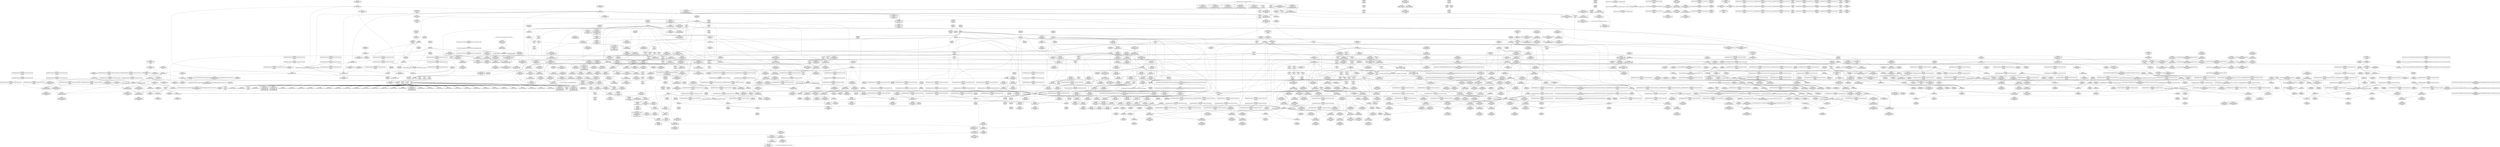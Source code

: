 digraph {
	CE0x53c0a60 [shape=record,shape=Mrecord,label="{CE0x53c0a60|__preempt_count_sub:_entry}"]
	CE0x5324f70 [shape=record,shape=Mrecord,label="{CE0x5324f70|__preempt_count_add:_tmp|*SummSource*}"]
	CE0x53c17e0 [shape=record,shape=Mrecord,label="{CE0x53c17e0|__preempt_count_add:_tmp5|./arch/x86/include/asm/preempt.h,72}"]
	CE0x52eff00 [shape=record,shape=Mrecord,label="{CE0x52eff00|task_sid:_tmp27|security/selinux/hooks.c,208}"]
	CE0x5359270 [shape=record,shape=Mrecord,label="{CE0x5359270|rcu_read_unlock:_land.lhs.true2|*SummSink*}"]
	CE0x532a1f0 [shape=record,shape=Mrecord,label="{CE0x532a1f0|__rcu_read_unlock:_entry|*SummSource*}"]
	CE0x53185b0 [shape=record,shape=Mrecord,label="{CE0x53185b0|task_sid:_if.then|*SummSink*}"]
	CE0x5314d30 [shape=record,shape=Mrecord,label="{CE0x5314d30|cred_sid:_tmp1}"]
	CE0x5337130 [shape=record,shape=Mrecord,label="{CE0x5337130|rcu_lock_release:___here|*SummSource*}"]
	CE0x52a3020 [shape=record,shape=Mrecord,label="{CE0x52a3020|rcu_read_lock:_tmp|*SummSource*}"]
	CE0x539f060 [shape=record,shape=Mrecord,label="{CE0x539f060|rcu_lock_release:_tmp5|include/linux/rcupdate.h,423}"]
	CE0x53057c0 [shape=record,shape=Mrecord,label="{CE0x53057c0|sock_has_perm:_tmp3|security/selinux/hooks.c,3964|*SummSource*}"]
	CE0x52f7a40 [shape=record,shape=Mrecord,label="{CE0x52f7a40|sock_has_perm:_tmp15|security/selinux/hooks.c,3974|*SummSource*}"]
	CE0x536b660 [shape=record,shape=Mrecord,label="{CE0x536b660|__rcu_read_unlock:_tmp5|include/linux/rcupdate.h,244}"]
	CE0x5298970 [shape=record,shape=Mrecord,label="{CE0x5298970|task_sid:_if.end|*SummSource*}"]
	CE0x52e7840 [shape=record,shape=Mrecord,label="{CE0x52e7840|sock_has_perm:_tmp2|*LoadInst*|security/selinux/hooks.c,3964}"]
	CE0x5280090 [shape=record,shape=Mrecord,label="{CE0x5280090|get_current:_tmp2|*SummSink*}"]
	CE0x5303250 [shape=record,shape=Mrecord,label="{CE0x5303250|sock_has_perm:_tmp7|security/selinux/hooks.c,3969|*SummSink*}"]
	CE0x52c5740 [shape=record,shape=Mrecord,label="{CE0x52c5740|i64_6|*Constant*}"]
	CE0x52bcda0 [shape=record,shape=Mrecord,label="{CE0x52bcda0|rcu_read_lock:_do.body}"]
	CE0x5320bb0 [shape=record,shape=Mrecord,label="{CE0x5320bb0|i64_6|*Constant*|*SummSource*}"]
	CE0x5316e80 [shape=record,shape=Mrecord,label="{CE0x5316e80|task_sid:_land.lhs.true|*SummSink*}"]
	CE0x5337040 [shape=record,shape=Mrecord,label="{CE0x5337040|i64*_getelementptr_inbounds_(_4_x_i64_,_4_x_i64_*___llvm_gcov_ctr134,_i64_0,_i64_2)|*Constant*|*SummSink*}"]
	CE0x52fe670 [shape=record,shape=Mrecord,label="{CE0x52fe670|8:_%struct.sock*,_:_SCME_46,47_}"]
	CE0x531f160 [shape=record,shape=Mrecord,label="{CE0x531f160|cred_sid:_sid|security/selinux/hooks.c,197|*SummSink*}"]
	CE0x5343320 [shape=record,shape=Mrecord,label="{CE0x5343320|rcu_read_lock:_tmp16|include/linux/rcupdate.h,882|*SummSink*}"]
	CE0x532cd30 [shape=record,shape=Mrecord,label="{CE0x532cd30|__rcu_read_unlock:_bb|*SummSource*}"]
	CE0x5298750 [shape=record,shape=Mrecord,label="{CE0x5298750|i32_59|*Constant*|*SummSink*}"]
	CE0x5280b00 [shape=record,shape=Mrecord,label="{CE0x5280b00|i64*_getelementptr_inbounds_(_2_x_i64_,_2_x_i64_*___llvm_gcov_ctr98,_i64_0,_i64_1)|*Constant*}"]
	CE0x539f550 [shape=record,shape=Mrecord,label="{CE0x539f550|_call_void_lock_release(%struct.lockdep_map*_%map,_i32_1,_i64_ptrtoint_(i8*_blockaddress(_rcu_lock_release,_%__here)_to_i64))_#10,_!dbg_!27716|include/linux/rcupdate.h,423|*SummSource*}"]
	CE0x5391b60 [shape=record,shape=Mrecord,label="{CE0x5391b60|__preempt_count_sub:_tmp2|*SummSource*}"]
	CE0x536ad80 [shape=record,shape=Mrecord,label="{CE0x536ad80|rcu_read_unlock:_tmp19|include/linux/rcupdate.h,933|*SummSink*}"]
	CE0x53a47b0 [shape=record,shape=Mrecord,label="{CE0x53a47b0|i64*_getelementptr_inbounds_(_4_x_i64_,_4_x_i64_*___llvm_gcov_ctr135,_i64_0,_i64_1)|*Constant*}"]
	CE0x530a520 [shape=record,shape=Mrecord,label="{CE0x530a520|task_sid:_do.end|*SummSource*}"]
	CE0x52f6f40 [shape=record,shape=Mrecord,label="{CE0x52f6f40|sock_has_perm:_u2|security/selinux/hooks.c,3974}"]
	CE0x52f04b0 [shape=record,shape=Mrecord,label="{CE0x52f04b0|task_sid:_tmp27|security/selinux/hooks.c,208|*SummSink*}"]
	CE0x535d1e0 [shape=record,shape=Mrecord,label="{CE0x535d1e0|rcu_read_unlock:_if.end|*SummSink*}"]
	CE0x5269a00 [shape=record,shape=Mrecord,label="{CE0x5269a00|selinux_socket_shutdown:_tmp|*SummSource*}"]
	CE0x5305c30 [shape=record,shape=Mrecord,label="{CE0x5305c30|sock_has_perm:_tmp4|security/selinux/hooks.c,3966|*SummSink*}"]
	CE0x532aa30 [shape=record,shape=Mrecord,label="{CE0x532aa30|__rcu_read_lock:_do.body|*SummSource*}"]
	CE0x5310aa0 [shape=record,shape=Mrecord,label="{CE0x5310aa0|_call_void_mcount()_#3|*SummSink*}"]
	CE0x5308f90 [shape=record,shape=Mrecord,label="{CE0x5308f90|i64*_getelementptr_inbounds_(_6_x_i64_,_6_x_i64_*___llvm_gcov_ctr327,_i64_0,_i64_5)|*Constant*|*SummSink*}"]
	CE0x530a1b0 [shape=record,shape=Mrecord,label="{CE0x530a1b0|sock_has_perm:_tmp19|security/selinux/hooks.c,3977|*SummSource*}"]
	CE0x52fed90 [shape=record,shape=Mrecord,label="{CE0x52fed90|8:_%struct.sock*,_:_SCME_52,53_}"]
	CE0x5352510 [shape=record,shape=Mrecord,label="{CE0x5352510|cred_sid:_bb|*SummSink*}"]
	CE0x535cf60 [shape=record,shape=Mrecord,label="{CE0x535cf60|rcu_lock_acquire:_tmp5|include/linux/rcupdate.h,418|*SummSink*}"]
	CE0x52f12c0 [shape=record,shape=Mrecord,label="{CE0x52f12c0|cred_sid:_entry|*SummSink*}"]
	CE0x5316080 [shape=record,shape=Mrecord,label="{CE0x5316080|_ret_void,_!dbg_!27719|./arch/x86/include/asm/preempt.h,73}"]
	CE0x52a29c0 [shape=record,shape=Mrecord,label="{CE0x52a29c0|i64_5|*Constant*|*SummSource*}"]
	CE0x5281060 [shape=record,shape=Mrecord,label="{CE0x5281060|_ret_void,_!dbg_!27717|include/linux/rcupdate.h,240|*SummSource*}"]
	CE0x5350720 [shape=record,shape=Mrecord,label="{CE0x5350720|rcu_read_lock:_tmp21|include/linux/rcupdate.h,884|*SummSource*}"]
	CE0x5273420 [shape=record,shape=Mrecord,label="{CE0x5273420|selinux_socket_shutdown:_sock|Function::selinux_socket_shutdown&Arg::sock::|*SummSource*}"]
	CE0x5392070 [shape=record,shape=Mrecord,label="{CE0x5392070|_call_void_mcount()_#3|*SummSource*}"]
	CE0x5313170 [shape=record,shape=Mrecord,label="{CE0x5313170|task_sid:_tmp9|security/selinux/hooks.c,208|*SummSink*}"]
	CE0x53a11a0 [shape=record,shape=Mrecord,label="{CE0x53a11a0|i64*_getelementptr_inbounds_(_4_x_i64_,_4_x_i64_*___llvm_gcov_ctr134,_i64_0,_i64_1)|*Constant*|*SummSink*}"]
	CE0x5345700 [shape=record,shape=Mrecord,label="{CE0x5345700|i64*_getelementptr_inbounds_(_11_x_i64_,_11_x_i64_*___llvm_gcov_ctr132,_i64_0,_i64_1)|*Constant*|*SummSource*}"]
	CE0x53a9a60 [shape=record,shape=Mrecord,label="{CE0x53a9a60|i64*_getelementptr_inbounds_(_4_x_i64_,_4_x_i64_*___llvm_gcov_ctr135,_i64_0,_i64_1)|*Constant*|*SummSink*}"]
	CE0x5395b60 [shape=record,shape=Mrecord,label="{CE0x5395b60|__preempt_count_add:_bb|*SummSource*}"]
	CE0x5319ca0 [shape=record,shape=Mrecord,label="{CE0x5319ca0|i32_1|*Constant*}"]
	CE0x531a0b0 [shape=record,shape=Mrecord,label="{CE0x531a0b0|task_sid:_tmp|*SummSource*}"]
	CE0x52f70b0 [shape=record,shape=Mrecord,label="{CE0x52f70b0|sock_has_perm:_u2|security/selinux/hooks.c,3974|*SummSource*}"]
	CE0x5369380 [shape=record,shape=Mrecord,label="{CE0x5369380|rcu_lock_release:_entry}"]
	CE0x53651e0 [shape=record,shape=Mrecord,label="{CE0x53651e0|rcu_read_unlock:_tmp18|include/linux/rcupdate.h,933|*SummSource*}"]
	CE0x527d6d0 [shape=record,shape=Mrecord,label="{CE0x527d6d0|selinux_socket_shutdown:_tmp3}"]
	CE0x535ba90 [shape=record,shape=Mrecord,label="{CE0x535ba90|_call_void___preempt_count_add(i32_1)_#10,_!dbg_!27711|include/linux/rcupdate.h,239}"]
	CE0x535b070 [shape=record,shape=Mrecord,label="{CE0x535b070|GLOBAL:___llvm_gcov_ctr132|Global_var:__llvm_gcov_ctr132|*SummSink*}"]
	CE0x539f900 [shape=record,shape=Mrecord,label="{CE0x539f900|rcu_lock_release:_bb}"]
	CE0x52fb770 [shape=record,shape=Mrecord,label="{CE0x52fb770|avc_has_perm:_auditdata|Function::avc_has_perm&Arg::auditdata::|*SummSink*}"]
	CE0x53650b0 [shape=record,shape=Mrecord,label="{CE0x53650b0|rcu_read_unlock:_tmp18|include/linux/rcupdate.h,933}"]
	CE0x52edb10 [shape=record,shape=Mrecord,label="{CE0x52edb10|task_sid:_tmp22|security/selinux/hooks.c,208|*SummSink*}"]
	CE0x5366290 [shape=record,shape=Mrecord,label="{CE0x5366290|i32_934|*Constant*|*SummSink*}"]
	CE0x529a270 [shape=record,shape=Mrecord,label="{CE0x529a270|get_current:_bb|*SummSink*}"]
	CE0x5273d00 [shape=record,shape=Mrecord,label="{CE0x5273d00|i64_1|*Constant*}"]
	CE0x5363c00 [shape=record,shape=Mrecord,label="{CE0x5363c00|rcu_read_unlock:_do.end|*SummSink*}"]
	CE0x52eedd0 [shape=record,shape=Mrecord,label="{CE0x52eedd0|task_sid:_tmp25|security/selinux/hooks.c,208}"]
	CE0x53388b0 [shape=record,shape=Mrecord,label="{CE0x53388b0|rcu_lock_acquire:_tmp7|*SummSink*}"]
	CE0x5324fe0 [shape=record,shape=Mrecord,label="{CE0x5324fe0|__preempt_count_add:_tmp|*SummSink*}"]
	CE0x533cb90 [shape=record,shape=Mrecord,label="{CE0x533cb90|rcu_lock_release:_tmp3}"]
	CE0x527a800 [shape=record,shape=Mrecord,label="{CE0x527a800|selinux_socket_shutdown:_tmp2|*SummSource*}"]
	CE0x52fe7a0 [shape=record,shape=Mrecord,label="{CE0x52fe7a0|8:_%struct.sock*,_:_SCME_47,48_}"]
	CE0x52fcdc0 [shape=record,shape=Mrecord,label="{CE0x52fcdc0|8:_%struct.sock*,_:_SCME_25,26_}"]
	CE0x538ca20 [shape=record,shape=Mrecord,label="{CE0x538ca20|rcu_lock_acquire:_indirectgoto|*SummSink*}"]
	CE0x52fb4a0 [shape=record,shape=Mrecord,label="{CE0x52fb4a0|avc_has_perm:_auditdata|Function::avc_has_perm&Arg::auditdata::}"]
	CE0x533a230 [shape=record,shape=Mrecord,label="{CE0x533a230|cred_sid:_tmp4|*LoadInst*|security/selinux/hooks.c,196|*SummSink*}"]
	CE0x53dfee0 [shape=record,shape=Mrecord,label="{CE0x53dfee0|__preempt_count_sub:_tmp|*SummSink*}"]
	CE0x5392180 [shape=record,shape=Mrecord,label="{CE0x5392180|_call_void_mcount()_#3|*SummSink*}"]
	CE0x539e170 [shape=record,shape=Mrecord,label="{CE0x539e170|__preempt_count_add:_tmp4|./arch/x86/include/asm/preempt.h,72|*SummSource*}"]
	CE0x53346c0 [shape=record,shape=Mrecord,label="{CE0x53346c0|__preempt_count_sub:_bb}"]
	CE0x53aaaa0 [shape=record,shape=Mrecord,label="{CE0x53aaaa0|__rcu_read_unlock:_tmp6|include/linux/rcupdate.h,245}"]
	CE0x5359440 [shape=record,shape=Mrecord,label="{CE0x5359440|rcu_read_unlock:_if.then}"]
	CE0x52f2500 [shape=record,shape=Mrecord,label="{CE0x52f2500|rcu_read_unlock:_entry|*SummSink*}"]
	CE0x5364df0 [shape=record,shape=Mrecord,label="{CE0x5364df0|rcu_read_unlock:_tmp17|include/linux/rcupdate.h,933|*SummSink*}"]
	CE0x535f3b0 [shape=record,shape=Mrecord,label="{CE0x535f3b0|rcu_read_unlock:_tmp11|include/linux/rcupdate.h,933}"]
	CE0x5280710 [shape=record,shape=Mrecord,label="{CE0x5280710|get_current:_tmp2|*SummSource*}"]
	CE0x52be190 [shape=record,shape=Mrecord,label="{CE0x52be190|GLOBAL:_rcu_read_lock|*Constant*|*SummSink*}"]
	CE0x533bbe0 [shape=record,shape=Mrecord,label="{CE0x533bbe0|cred_sid:_tmp4|*LoadInst*|security/selinux/hooks.c,196}"]
	CE0x52bf880 [shape=record,shape=Mrecord,label="{CE0x52bf880|rcu_read_lock:_tmp8|include/linux/rcupdate.h,882|*SummSource*}"]
	CE0x5331df0 [shape=record,shape=Mrecord,label="{CE0x5331df0|GLOBAL:___preempt_count|Global_var:__preempt_count|*SummSource*}"]
	CE0x52f9fb0 [shape=record,shape=Mrecord,label="{CE0x52f9fb0|i32_(i32,_i32,_i16,_i32,_%struct.common_audit_data*)*_bitcast_(i32_(i32,_i32,_i16,_i32,_%struct.common_audit_data.495*)*_avc_has_perm_to_i32_(i32,_i32,_i16,_i32,_%struct.common_audit_data*)*)|*Constant*|*SummSink*}"]
	CE0x53a1e30 [shape=record,shape=Mrecord,label="{CE0x53a1e30|__preempt_count_add:_tmp7|./arch/x86/include/asm/preempt.h,73|*SummSink*}"]
	CE0x5285350 [shape=record,shape=Mrecord,label="{CE0x5285350|sock_has_perm:_tmp7|security/selinux/hooks.c,3969}"]
	CE0x53a7270 [shape=record,shape=Mrecord,label="{CE0x53a7270|__preempt_count_add:_do.body|*SummSource*}"]
	CE0x52a2bd0 [shape=record,shape=Mrecord,label="{CE0x52a2bd0|task_sid:_tmp10|security/selinux/hooks.c,208}"]
	CE0x5274f90 [shape=record,shape=Mrecord,label="{CE0x5274f90|get_current:_entry}"]
	CE0x5303820 [shape=record,shape=Mrecord,label="{CE0x5303820|GLOBAL:___llvm_gcov_ctr327|Global_var:__llvm_gcov_ctr327|*SummSink*}"]
	CE0x52c5140 [shape=record,shape=Mrecord,label="{CE0x52c5140|rcu_read_lock:_call3|include/linux/rcupdate.h,882|*SummSource*}"]
	CE0x52e8700 [shape=record,shape=Mrecord,label="{CE0x52e8700|_call_void_lockdep_rcu_suspicious(i8*_getelementptr_inbounds_(_25_x_i8_,_25_x_i8_*_.str3,_i32_0,_i32_0),_i32_208,_i8*_getelementptr_inbounds_(_41_x_i8_,_41_x_i8_*_.str44,_i32_0,_i32_0))_#10,_!dbg_!27732|security/selinux/hooks.c,208|*SummSource*}"]
	CE0x5354c70 [shape=record,shape=Mrecord,label="{CE0x5354c70|i64*_getelementptr_inbounds_(_11_x_i64_,_11_x_i64_*___llvm_gcov_ctr132,_i64_0,_i64_8)|*Constant*|*SummSource*}"]
	CE0x53556c0 [shape=record,shape=Mrecord,label="{CE0x53556c0|GLOBAL:___preempt_count_add|*Constant*|*SummSink*}"]
	CE0x52ec980 [shape=record,shape=Mrecord,label="{CE0x52ec980|task_sid:_tmp15|security/selinux/hooks.c,208|*SummSink*}"]
	CE0x5390770 [shape=record,shape=Mrecord,label="{CE0x5390770|_call_void_asm_addl_$1,_%gs:$0_,_*m,ri,*m,_dirflag_,_fpsr_,_flags_(i32*___preempt_count,_i32_%val,_i32*___preempt_count)_#3,_!dbg_!27714,_!srcloc_!27717|./arch/x86/include/asm/preempt.h,72|*SummSink*}"]
	CE0x5327d40 [shape=record,shape=Mrecord,label="{CE0x5327d40|__preempt_count_add:_tmp7|./arch/x86/include/asm/preempt.h,73}"]
	CE0x535a7c0 [shape=record,shape=Mrecord,label="{CE0x535a7c0|rcu_read_unlock:_tmp9|include/linux/rcupdate.h,933}"]
	CE0x52fcc70 [shape=record,shape=Mrecord,label="{CE0x52fcc70|8:_%struct.sock*,_:_SCME_24,25_}"]
	CE0x52f0920 [shape=record,shape=Mrecord,label="{CE0x52f0920|task_sid:_call7|security/selinux/hooks.c,208|*SummSource*}"]
	CE0x52fcaf0 [shape=record,shape=Mrecord,label="{CE0x52fcaf0|8:_%struct.sock*,_:_SCME_20,22_|*MultipleSource*|security/selinux/hooks.c,3966|security/selinux/hooks.c, 3966|security/selinux/hooks.c,3966}"]
	CE0x5339500 [shape=record,shape=Mrecord,label="{CE0x5339500|i8*_undef|*Constant*|*SummSink*}"]
	CE0x5336c40 [shape=record,shape=Mrecord,label="{CE0x5336c40|_call_void_asm_addl_$1,_%gs:$0_,_*m,ri,*m,_dirflag_,_fpsr_,_flags_(i32*___preempt_count,_i32_%sub,_i32*___preempt_count)_#3,_!dbg_!27717,_!srcloc_!27718|./arch/x86/include/asm/preempt.h,77}"]
	CE0x53c2a30 [shape=record,shape=Mrecord,label="{CE0x53c2a30|__rcu_read_unlock:_tmp7|include/linux/rcupdate.h,245}"]
	CE0x5285fb0 [shape=record,shape=Mrecord,label="{CE0x5285fb0|get_current:_entry|*SummSink*}"]
	CE0x5318850 [shape=record,shape=Mrecord,label="{CE0x5318850|i64*_getelementptr_inbounds_(_13_x_i64_,_13_x_i64_*___llvm_gcov_ctr126,_i64_0,_i64_1)|*Constant*|*SummSink*}"]
	CE0x52efca0 [shape=record,shape=Mrecord,label="{CE0x52efca0|i64*_getelementptr_inbounds_(_13_x_i64_,_13_x_i64_*___llvm_gcov_ctr126,_i64_0,_i64_12)|*Constant*|*SummSink*}"]
	CE0x532b5a0 [shape=record,shape=Mrecord,label="{CE0x532b5a0|__rcu_read_unlock:_tmp3|*SummSource*}"]
	CE0x5277c40 [shape=record,shape=Mrecord,label="{CE0x5277c40|sock_has_perm:_task|Function::sock_has_perm&Arg::task::}"]
	CE0x52f1d90 [shape=record,shape=Mrecord,label="{CE0x52f1d90|_call_void_rcu_read_unlock()_#10,_!dbg_!27748|security/selinux/hooks.c,209|*SummSource*}"]
	CE0x53cf730 [shape=record,shape=Mrecord,label="{CE0x53cf730|i64*_getelementptr_inbounds_(_4_x_i64_,_4_x_i64_*___llvm_gcov_ctr129,_i64_0,_i64_0)|*Constant*|*SummSource*}"]
	CE0x52aeb80 [shape=record,shape=Mrecord,label="{CE0x52aeb80|i32_65536|*Constant*|*SummSink*}"]
	CE0x5314480 [shape=record,shape=Mrecord,label="{CE0x5314480|rcu_read_lock:_tmp6|include/linux/rcupdate.h,882|*SummSink*}"]
	CE0x526a720 [shape=record,shape=Mrecord,label="{CE0x526a720|i64*_getelementptr_inbounds_(_2_x_i64_,_2_x_i64_*___llvm_gcov_ctr367,_i64_0,_i64_0)|*Constant*|*SummSource*}"]
	CE0x5352270 [shape=record,shape=Mrecord,label="{CE0x5352270|cred_sid:_bb}"]
	CE0x5390f10 [shape=record,shape=Mrecord,label="{CE0x5390f10|__rcu_read_unlock:_tmp4|include/linux/rcupdate.h,244}"]
	CE0x53a4880 [shape=record,shape=Mrecord,label="{CE0x53a4880|i64*_getelementptr_inbounds_(_4_x_i64_,_4_x_i64_*___llvm_gcov_ctr135,_i64_0,_i64_1)|*Constant*|*SummSource*}"]
	CE0x52c5890 [shape=record,shape=Mrecord,label="{CE0x52c5890|rcu_read_unlock:_tmp13|include/linux/rcupdate.h,933}"]
	CE0x52efbf0 [shape=record,shape=Mrecord,label="{CE0x52efbf0|i64*_getelementptr_inbounds_(_13_x_i64_,_13_x_i64_*___llvm_gcov_ctr126,_i64_0,_i64_12)|*Constant*|*SummSource*}"]
	CE0x535dbc0 [shape=record,shape=Mrecord,label="{CE0x535dbc0|__rcu_read_unlock:_tmp}"]
	CE0x52f9870 [shape=record,shape=Mrecord,label="{CE0x52f9870|sock_has_perm:_call6|security/selinux/hooks.c,3976}"]
	CE0x53c2620 [shape=record,shape=Mrecord,label="{CE0x53c2620|__rcu_read_unlock:_tmp6|include/linux/rcupdate.h,245|*SummSink*}"]
	CE0x52f4500 [shape=record,shape=Mrecord,label="{CE0x52f4500|sock_has_perm:_tmp11|security/selinux/hooks.c,3970}"]
	CE0x52a3c90 [shape=record,shape=Mrecord,label="{CE0x52a3c90|i32_1|*Constant*|*SummSource*}"]
	CE0x531eaf0 [shape=record,shape=Mrecord,label="{CE0x531eaf0|i64*_getelementptr_inbounds_(_13_x_i64_,_13_x_i64_*___llvm_gcov_ctr126,_i64_0,_i64_8)|*Constant*|*SummSink*}"]
	CE0x533eb90 [shape=record,shape=Mrecord,label="{CE0x533eb90|_call_void___preempt_count_sub(i32_1)_#10,_!dbg_!27715|include/linux/rcupdate.h,244|*SummSource*}"]
	CE0x53281c0 [shape=record,shape=Mrecord,label="{CE0x53281c0|void_(i32*,_i32,_i32*)*_asm_addl_$1,_%gs:$0_,_*m,ri,*m,_dirflag_,_fpsr_,_flags_|*SummSource*}"]
	CE0x52fbd50 [shape=record,shape=Mrecord,label="{CE0x52fbd50|8:_%struct.sock*,_:_SCME_0,4_|*MultipleSource*|security/selinux/hooks.c,3966|security/selinux/hooks.c, 3966|security/selinux/hooks.c,3966}"]
	CE0x526a000 [shape=record,shape=Mrecord,label="{CE0x526a000|i32_0|*Constant*|*SummSource*}"]
	CE0x53579e0 [shape=record,shape=Mrecord,label="{CE0x53579e0|rcu_read_unlock:_do.body|*SummSource*}"]
	CE0x53bbdc0 [shape=record,shape=Mrecord,label="{CE0x53bbdc0|i64*_getelementptr_inbounds_(_4_x_i64_,_4_x_i64_*___llvm_gcov_ctr129,_i64_0,_i64_3)|*Constant*|*SummSource*}"]
	CE0x52848d0 [shape=record,shape=Mrecord,label="{CE0x52848d0|i64_ptrtoint_(i8*_blockaddress(_rcu_lock_release,_%__here)_to_i64)|*Constant*|*SummSink*}"]
	CE0x52f84d0 [shape=record,shape=Mrecord,label="{CE0x52f84d0|sock_has_perm:_sid5|security/selinux/hooks.c,3976}"]
	CE0x5361770 [shape=record,shape=Mrecord,label="{CE0x5361770|__rcu_read_lock:_tmp5|include/linux/rcupdate.h,239}"]
	CE0x5391bd0 [shape=record,shape=Mrecord,label="{CE0x5391bd0|__preempt_count_sub:_tmp2|*SummSink*}"]
	CE0x5290fb0 [shape=record,shape=Mrecord,label="{CE0x5290fb0|__rcu_read_lock:_tmp3|*SummSink*}"]
	CE0x52f6cc0 [shape=record,shape=Mrecord,label="{CE0x52f6cc0|sock_has_perm:_net1|security/selinux/hooks.c,3973|*SummSink*}"]
	CE0x52ed5e0 [shape=record,shape=Mrecord,label="{CE0x52ed5e0|i64*_getelementptr_inbounds_(_13_x_i64_,_13_x_i64_*___llvm_gcov_ctr126,_i64_0,_i64_8)|*Constant*}"]
	CE0x5358720 [shape=record,shape=Mrecord,label="{CE0x5358720|rcu_read_unlock:_tmp14|include/linux/rcupdate.h,933|*SummSink*}"]
	CE0x5294840 [shape=record,shape=Mrecord,label="{CE0x5294840|i32_1|*Constant*|*SummSink*}"]
	CE0x5342e80 [shape=record,shape=Mrecord,label="{CE0x5342e80|rcu_read_lock:_tmp15|include/linux/rcupdate.h,882|*SummSink*}"]
	CE0x532a9c0 [shape=record,shape=Mrecord,label="{CE0x532a9c0|__rcu_read_lock:_do.body}"]
	CE0x5359500 [shape=record,shape=Mrecord,label="{CE0x5359500|rcu_read_unlock:_if.then|*SummSource*}"]
	CE0x5336aa0 [shape=record,shape=Mrecord,label="{CE0x5336aa0|__preempt_count_sub:_sub|./arch/x86/include/asm/preempt.h,77|*SummSink*}"]
	CE0x538c630 [shape=record,shape=Mrecord,label="{CE0x538c630|rcu_lock_acquire:_tmp6|*SummSink*}"]
	CE0x5353980 [shape=record,shape=Mrecord,label="{CE0x5353980|__rcu_read_lock:_tmp4|include/linux/rcupdate.h,239}"]
	CE0x52b8200 [shape=record,shape=Mrecord,label="{CE0x52b8200|rcu_read_unlock:_bb|*SummSource*}"]
	CE0x52c5e70 [shape=record,shape=Mrecord,label="{CE0x52c5e70|rcu_read_unlock:_tmp14|include/linux/rcupdate.h,933}"]
	CE0x5316bc0 [shape=record,shape=Mrecord,label="{CE0x5316bc0|rcu_read_lock:_tobool|include/linux/rcupdate.h,882}"]
	"CONST[source:0(mediator),value:2(dynamic)][purpose:{object}]"
	CE0x53530c0 [shape=record,shape=Mrecord,label="{CE0x53530c0|rcu_lock_release:_tmp1|*SummSource*}"]
	CE0x52ba400 [shape=record,shape=Mrecord,label="{CE0x52ba400|i64_1|*Constant*}"]
	CE0x5313fd0 [shape=record,shape=Mrecord,label="{CE0x5313fd0|0:_i32,_4:_i32,_8:_i32,_12:_i32,_:_CMRE_4,8_|*MultipleSource*|security/selinux/hooks.c,196|security/selinux/hooks.c,197|*LoadInst*|security/selinux/hooks.c,196}"]
	CE0x52f7430 [shape=record,shape=Mrecord,label="{CE0x52f7430|sock_has_perm:_net3|security/selinux/hooks.c,3974}"]
	CE0x5354fa0 [shape=record,shape=Mrecord,label="{CE0x5354fa0|i64*_getelementptr_inbounds_(_4_x_i64_,_4_x_i64_*___llvm_gcov_ctr128,_i64_0,_i64_3)|*Constant*}"]
	CE0x5351990 [shape=record,shape=Mrecord,label="{CE0x5351990|rcu_read_lock:_tmp22|include/linux/rcupdate.h,884}"]
	CE0x5355730 [shape=record,shape=Mrecord,label="{CE0x5355730|GLOBAL:___preempt_count_add|*Constant*|*SummSource*}"]
	CE0x529a090 [shape=record,shape=Mrecord,label="{CE0x529a090|sock_has_perm:_cleanup}"]
	CE0x53064d0 [shape=record,shape=Mrecord,label="{CE0x53064d0|i8_0|*Constant*|*SummSink*}"]
	CE0x52753b0 [shape=record,shape=Mrecord,label="{CE0x52753b0|i64_1|*Constant*|*SummSource*}"]
	CE0x5294a90 [shape=record,shape=Mrecord,label="{CE0x5294a90|sock_has_perm:_ad|security/selinux/hooks.c, 3965}"]
	CE0x5369780 [shape=record,shape=Mrecord,label="{CE0x5369780|rcu_lock_release:_map|Function::rcu_lock_release&Arg::map::}"]
	CE0x530b200 [shape=record,shape=Mrecord,label="{CE0x530b200|task_sid:_do.body5|*SummSink*}"]
	CE0x5357db0 [shape=record,shape=Mrecord,label="{CE0x5357db0|__rcu_read_lock:_tmp2|*SummSource*}"]
	CE0x52feb30 [shape=record,shape=Mrecord,label="{CE0x52feb30|8:_%struct.sock*,_:_SCME_50,51_}"]
	CE0x5294390 [shape=record,shape=Mrecord,label="{CE0x5294390|i64*_getelementptr_inbounds_(_2_x_i64_,_2_x_i64_*___llvm_gcov_ctr367,_i64_0,_i64_1)|*Constant*|*SummSource*}"]
	CE0x5273060 [shape=record,shape=Mrecord,label="{CE0x5273060|32:_%struct.sock*,_:_CRE_8,16_|*MultipleSource*|security/selinux/hooks.c,4253|Function::selinux_socket_shutdown&Arg::sock::}"]
	CE0x5346300 [shape=record,shape=Mrecord,label="{CE0x5346300|rcu_read_unlock:_tmp7|include/linux/rcupdate.h,933|*SummSink*}"]
	CE0x52755c0 [shape=record,shape=Mrecord,label="{CE0x52755c0|selinux_socket_shutdown:_sock|Function::selinux_socket_shutdown&Arg::sock::|*SummSink*}"]
	CE0x53a6ef0 [shape=record,shape=Mrecord,label="{CE0x53a6ef0|__rcu_read_unlock:_bb}"]
	CE0x52f3a60 [shape=record,shape=Mrecord,label="{CE0x52f3a60|rcu_read_lock:_do.end|*SummSource*}"]
	CE0x52fd5d0 [shape=record,shape=Mrecord,label="{CE0x52fd5d0|8:_%struct.sock*,_:_SCME_32,33_}"]
	CE0x52992f0 [shape=record,shape=Mrecord,label="{CE0x52992f0|rcu_read_lock:_do.end|*SummSink*}"]
	CE0x52f6020 [shape=record,shape=Mrecord,label="{CE0x52f6020|sock_has_perm:_tmp17|security/selinux/hooks.c,3976|*SummSink*}"]
	CE0x52ed2d0 [shape=record,shape=Mrecord,label="{CE0x52ed2d0|task_sid:_tmp17|security/selinux/hooks.c,208|*SummSink*}"]
	CE0x5329fb0 [shape=record,shape=Mrecord,label="{CE0x5329fb0|GLOBAL:___rcu_read_unlock|*Constant*|*SummSink*}"]
	CE0x538bce0 [shape=record,shape=Mrecord,label="{CE0x538bce0|i64_ptrtoint_(i8*_blockaddress(_rcu_lock_acquire,_%__here)_to_i64)|*Constant*|*SummSink*}"]
	CE0x52fdbc0 [shape=record,shape=Mrecord,label="{CE0x52fdbc0|8:_%struct.sock*,_:_SCME_37,38_}"]
	CE0x52a2390 [shape=record,shape=Mrecord,label="{CE0x52a2390|rcu_read_lock:_tmp4|include/linux/rcupdate.h,882}"]
	CE0x52b95d0 [shape=record,shape=Mrecord,label="{CE0x52b95d0|8:_%struct.sock*,_:_SCME_18,20_|*MultipleSource*|security/selinux/hooks.c,3966|security/selinux/hooks.c, 3966|security/selinux/hooks.c,3966}"]
	CE0x52ebfe0 [shape=record,shape=Mrecord,label="{CE0x52ebfe0|i64_7|*Constant*|*SummSource*}"]
	CE0x53a9830 [shape=record,shape=Mrecord,label="{CE0x53a9830|__preempt_count_sub:_do.body|*SummSource*}"]
	CE0x52e7e00 [shape=record,shape=Mrecord,label="{CE0x52e7e00|task_sid:_tmp19|security/selinux/hooks.c,208|*SummSink*}"]
	CE0x53158d0 [shape=record,shape=Mrecord,label="{CE0x53158d0|i64*_getelementptr_inbounds_(_13_x_i64_,_13_x_i64_*___llvm_gcov_ctr126,_i64_0,_i64_1)|*Constant*|*SummSource*}"]
	CE0x5356f30 [shape=record,shape=Mrecord,label="{CE0x5356f30|_ret_void,_!dbg_!27719|./arch/x86/include/asm/preempt.h,73|*SummSource*}"]
	CE0x535d9e0 [shape=record,shape=Mrecord,label="{CE0x535d9e0|rcu_lock_acquire:_tmp2}"]
	CE0x5290e80 [shape=record,shape=Mrecord,label="{CE0x5290e80|__rcu_read_lock:_tmp3}"]
	CE0x532b800 [shape=record,shape=Mrecord,label="{CE0x532b800|rcu_lock_acquire:_tmp5|include/linux/rcupdate.h,418|*SummSource*}"]
	CE0x52ffa20 [shape=record,shape=Mrecord,label="{CE0x52ffa20|task_sid:_entry|*SummSink*}"]
	CE0x52f14c0 [shape=record,shape=Mrecord,label="{CE0x52f14c0|cred_sid:_cred|Function::cred_sid&Arg::cred::}"]
	CE0x535ff40 [shape=record,shape=Mrecord,label="{CE0x535ff40|__rcu_read_lock:_tmp|*SummSink*}"]
	CE0x52a1170 [shape=record,shape=Mrecord,label="{CE0x52a1170|rcu_read_lock:_tmp13|include/linux/rcupdate.h,882|*SummSource*}"]
	CE0x531b440 [shape=record,shape=Mrecord,label="{CE0x531b440|task_sid:_tmp9|security/selinux/hooks.c,208}"]
	CE0x539eee0 [shape=record,shape=Mrecord,label="{CE0x539eee0|_call_void_lock_release(%struct.lockdep_map*_%map,_i32_1,_i64_ptrtoint_(i8*_blockaddress(_rcu_lock_release,_%__here)_to_i64))_#10,_!dbg_!27716|include/linux/rcupdate.h,423}"]
	CE0x52bdb00 [shape=record,shape=Mrecord,label="{CE0x52bdb00|sock_has_perm:_tmp|*SummSink*}"]
	CE0x527b770 [shape=record,shape=Mrecord,label="{CE0x527b770|get_current:_bb|*SummSource*}"]
	CE0x52ad9e0 [shape=record,shape=Mrecord,label="{CE0x52ad9e0|_ret_i32_%retval.0,_!dbg_!27740|security/selinux/hooks.c,3977|*SummSource*}"]
	CE0x52be6a0 [shape=record,shape=Mrecord,label="{CE0x52be6a0|cred_sid:_tmp2|*SummSource*}"]
	CE0x5273570 [shape=record,shape=Mrecord,label="{CE0x5273570|selinux_socket_shutdown:_tmp|*SummSink*}"]
	CE0x5295a10 [shape=record,shape=Mrecord,label="{CE0x5295a10|_call_void_mcount()_#3|*SummSource*}"]
	CE0x52ff380 [shape=record,shape=Mrecord,label="{CE0x52ff380|i32_8|*Constant*|*SummSource*}"]
	CE0x52ff6f0 [shape=record,shape=Mrecord,label="{CE0x52ff6f0|GLOBAL:_task_sid|*Constant*|*SummSource*}"]
	CE0x5337200 [shape=record,shape=Mrecord,label="{CE0x5337200|i64*_getelementptr_inbounds_(_4_x_i64_,_4_x_i64_*___llvm_gcov_ctr133,_i64_0,_i64_0)|*Constant*}"]
	CE0x52f9310 [shape=record,shape=Mrecord,label="{CE0x52f9310|i32_4|*Constant*}"]
	CE0x52ea780 [shape=record,shape=Mrecord,label="{CE0x52ea780|i64*_getelementptr_inbounds_(_13_x_i64_,_13_x_i64_*___llvm_gcov_ctr126,_i64_0,_i64_10)|*Constant*}"]
	CE0x53a17b0 [shape=record,shape=Mrecord,label="{CE0x53a17b0|rcu_lock_acquire:_tmp3}"]
	CE0x536a500 [shape=record,shape=Mrecord,label="{CE0x536a500|i64*_getelementptr_inbounds_(_11_x_i64_,_11_x_i64_*___llvm_gcov_ctr132,_i64_0,_i64_9)|*Constant*|*SummSink*}"]
	CE0x530f670 [shape=record,shape=Mrecord,label="{CE0x530f670|_call_void_rcu_read_lock()_#10,_!dbg_!27712|security/selinux/hooks.c,207|*SummSource*}"]
	CE0x531b340 [shape=record,shape=Mrecord,label="{CE0x531b340|task_sid:_tmp7|security/selinux/hooks.c,208|*SummSink*}"]
	CE0x52efd80 [shape=record,shape=Mrecord,label="{CE0x52efd80|_call_void_rcu_read_unlock()_#10,_!dbg_!27748|security/selinux/hooks.c,209|*SummSink*}"]
	CE0x52eeac0 [shape=record,shape=Mrecord,label="{CE0x52eeac0|i64*_getelementptr_inbounds_(_13_x_i64_,_13_x_i64_*___llvm_gcov_ctr126,_i64_0,_i64_11)|*Constant*|*SummSource*}"]
	CE0x53197f0 [shape=record,shape=Mrecord,label="{CE0x53197f0|rcu_read_lock:_tmp2|*SummSource*}"]
	CE0x5292350 [shape=record,shape=Mrecord,label="{CE0x5292350|__rcu_read_lock:_tmp}"]
	CE0x5329490 [shape=record,shape=Mrecord,label="{CE0x5329490|task_sid:_tmp19|security/selinux/hooks.c,208|*SummSource*}"]
	CE0x53a7510 [shape=record,shape=Mrecord,label="{CE0x53a7510|i64*_getelementptr_inbounds_(_4_x_i64_,_4_x_i64_*___llvm_gcov_ctr129,_i64_0,_i64_0)|*Constant*|*SummSink*}"]
	CE0x52afd40 [shape=record,shape=Mrecord,label="{CE0x52afd40|sock_has_perm:_perms|Function::sock_has_perm&Arg::perms::}"]
	CE0x52ece90 [shape=record,shape=Mrecord,label="{CE0x52ece90|task_sid:_tmp16|security/selinux/hooks.c,208|*SummSink*}"]
	CE0x538e730 [shape=record,shape=Mrecord,label="{CE0x538e730|GLOBAL:_lock_release|*Constant*|*SummSource*}"]
	CE0x5368fe0 [shape=record,shape=Mrecord,label="{CE0x5368fe0|GLOBAL:_rcu_lock_release|*Constant*|*SummSink*}"]
	CE0x52b6ed0 [shape=record,shape=Mrecord,label="{CE0x52b6ed0|rcu_read_lock:_tmp6|include/linux/rcupdate.h,882}"]
	CE0x52e7c60 [shape=record,shape=Mrecord,label="{CE0x52e7c60|sock_has_perm:_tmp2|*LoadInst*|security/selinux/hooks.c,3964|*SummSink*}"]
	CE0x52b5880 [shape=record,shape=Mrecord,label="{CE0x52b5880|rcu_lock_acquire:_indirectgoto}"]
	CE0x52ffeb0 [shape=record,shape=Mrecord,label="{CE0x52ffeb0|_ret_i32_%call7,_!dbg_!27749|security/selinux/hooks.c,210}"]
	CE0x5301920 [shape=record,shape=Mrecord,label="{CE0x5301920|i32_2|*Constant*}"]
	CE0x53c0960 [shape=record,shape=Mrecord,label="{CE0x53c0960|GLOBAL:___preempt_count_sub|*Constant*|*SummSink*}"]
	CE0x531fbb0 [shape=record,shape=Mrecord,label="{CE0x531fbb0|task_sid:_do.end6|*SummSource*}"]
	CE0x5344d00 [shape=record,shape=Mrecord,label="{CE0x5344d00|GLOBAL:_rcu_read_lock.__warned|Global_var:rcu_read_lock.__warned|*SummSource*}"]
	CE0x5302640 [shape=record,shape=Mrecord,label="{CE0x5302640|sock_has_perm:_tmp7|security/selinux/hooks.c,3969|*SummSource*}"]
	CE0x5369df0 [shape=record,shape=Mrecord,label="{CE0x5369df0|_ret_void,_!dbg_!27717|include/linux/rcupdate.h,424|*SummSource*}"]
	CE0x53110e0 [shape=record,shape=Mrecord,label="{CE0x53110e0|i64*_getelementptr_inbounds_(_2_x_i64_,_2_x_i64_*___llvm_gcov_ctr131,_i64_0,_i64_1)|*Constant*|*SummSource*}"]
	CE0x52bf450 [shape=record,shape=Mrecord,label="{CE0x52bf450|rcu_read_lock:_tmp8|include/linux/rcupdate.h,882}"]
	CE0x52e9c40 [shape=record,shape=Mrecord,label="{CE0x52e9c40|task_sid:_tmp20|security/selinux/hooks.c,208|*SummSource*}"]
	CE0x53688e0 [shape=record,shape=Mrecord,label="{CE0x53688e0|rcu_lock_release:_entry|*SummSource*}"]
	CE0x5367920 [shape=record,shape=Mrecord,label="{CE0x5367920|_call_void_rcu_lock_release(%struct.lockdep_map*_rcu_lock_map)_#10,_!dbg_!27733|include/linux/rcupdate.h,935}"]
	CE0x52fa710 [shape=record,shape=Mrecord,label="{CE0x52fa710|rcu_read_lock:_tmp11|include/linux/rcupdate.h,882|*SummSource*}"]
	CE0x5339870 [shape=record,shape=Mrecord,label="{CE0x5339870|rcu_lock_release:_indirectgoto}"]
	CE0x52771d0 [shape=record,shape=Mrecord,label="{CE0x52771d0|task_sid:_tobool1|security/selinux/hooks.c,208}"]
	CE0x5327360 [shape=record,shape=Mrecord,label="{CE0x5327360|__preempt_count_sub:_tmp7|./arch/x86/include/asm/preempt.h,78|*SummSink*}"]
	CE0x703b550 [shape=record,shape=Mrecord,label="{CE0x703b550|selinux_socket_shutdown:_call1|security/selinux/hooks.c,4253|*SummSink*}"]
	CE0x539ddf0 [shape=record,shape=Mrecord,label="{CE0x539ddf0|i32_0|*Constant*}"]
	CE0x5280f50 [shape=record,shape=Mrecord,label="{CE0x5280f50|_ret_void,_!dbg_!27717|include/linux/rcupdate.h,240}"]
	CE0x53946f0 [shape=record,shape=Mrecord,label="{CE0x53946f0|COLLAPSED:_GCMRE___llvm_gcov_ctr135_internal_global_4_x_i64_zeroinitializer:_elem_0:default:}"]
	CE0x533d060 [shape=record,shape=Mrecord,label="{CE0x533d060|i64*_getelementptr_inbounds_(_11_x_i64_,_11_x_i64_*___llvm_gcov_ctr127,_i64_0,_i64_0)|*Constant*}"]
	"CONST[source:0(mediator),value:0(static)][purpose:{operation}]"
	CE0x53140e0 [shape=record,shape=Mrecord,label="{CE0x53140e0|i64_3|*Constant*|*SummSource*}"]
	CE0x5343e50 [shape=record,shape=Mrecord,label="{CE0x5343e50|rcu_read_lock:_tmp17|include/linux/rcupdate.h,882|*SummSink*}"]
	CE0x5284c70 [shape=record,shape=Mrecord,label="{CE0x5284c70|i32_2|*Constant*|*SummSink*}"]
	CE0x533b0a0 [shape=record,shape=Mrecord,label="{CE0x533b0a0|GLOBAL:_rcu_lock_acquire|*Constant*}"]
	CE0x5294700 [shape=record,shape=Mrecord,label="{CE0x5294700|selinux_socket_shutdown:_sk|security/selinux/hooks.c,4253}"]
	CE0x531f6b0 [shape=record,shape=Mrecord,label="{CE0x531f6b0|rcu_read_lock:_tmp2|*SummSink*}"]
	CE0x532cc20 [shape=record,shape=Mrecord,label="{CE0x532cc20|__preempt_count_add:_tmp1|*SummSource*}"]
	CE0x52ff910 [shape=record,shape=Mrecord,label="{CE0x52ff910|task_sid:_entry|*SummSource*}"]
	CE0x5319bb0 [shape=record,shape=Mrecord,label="{CE0x5319bb0|task_sid:_tmp6|security/selinux/hooks.c,208|*SummSource*}"]
	CE0x53a03a0 [shape=record,shape=Mrecord,label="{CE0x53a03a0|i64*_getelementptr_inbounds_(_4_x_i64_,_4_x_i64_*___llvm_gcov_ctr130,_i64_0,_i64_3)|*Constant*}"]
	CE0x52eb6e0 [shape=record,shape=Mrecord,label="{CE0x52eb6e0|GLOBAL:_lockdep_rcu_suspicious|*Constant*|*SummSink*}"]
	CE0x52c52b0 [shape=record,shape=Mrecord,label="{CE0x52c52b0|rcu_read_lock:_call3|include/linux/rcupdate.h,882|*SummSink*}"]
	CE0x52f1000 [shape=record,shape=Mrecord,label="{CE0x52f1000|GLOBAL:_cred_sid|*Constant*|*SummSink*}"]
	CE0x5352b30 [shape=record,shape=Mrecord,label="{CE0x5352b30|rcu_read_unlock:_tmp4|include/linux/rcupdate.h,933|*SummSource*}"]
	CE0x52ff4b0 [shape=record,shape=Mrecord,label="{CE0x52ff4b0|i32_8|*Constant*|*SummSink*}"]
	CE0x53184c0 [shape=record,shape=Mrecord,label="{CE0x53184c0|task_sid:_if.then|*SummSource*}"]
	CE0x530fa30 [shape=record,shape=Mrecord,label="{CE0x530fa30|GLOBAL:_rcu_lock_acquire|*Constant*|*SummSink*}"]
	CE0x52c0c60 [shape=record,shape=Mrecord,label="{CE0x52c0c60|sock_has_perm:_tmp13|security/selinux/hooks.c,3972|*SummSink*}"]
	CE0x53e15d0 [shape=record,shape=Mrecord,label="{CE0x53e15d0|i64_1|*Constant*}"]
	CE0x533c870 [shape=record,shape=Mrecord,label="{CE0x533c870|rcu_read_unlock:_tmp2|*SummSource*}"]
	CE0x532f6b0 [shape=record,shape=Mrecord,label="{CE0x532f6b0|rcu_lock_release:_tmp7|*SummSink*}"]
	CE0x528e780 [shape=record,shape=Mrecord,label="{CE0x528e780|avc_has_perm:_requested|Function::avc_has_perm&Arg::requested::}"]
	CE0x528f7e0 [shape=record,shape=Mrecord,label="{CE0x528f7e0|task_sid:_tmp1|*SummSink*}"]
	CE0x53104e0 [shape=record,shape=Mrecord,label="{CE0x53104e0|task_sid:_tmp2|*SummSink*}"]
	CE0x530f5d0 [shape=record,shape=Mrecord,label="{CE0x530f5d0|_call_void_rcu_read_lock()_#10,_!dbg_!27712|security/selinux/hooks.c,207}"]
	CE0x535bd90 [shape=record,shape=Mrecord,label="{CE0x535bd90|rcu_read_unlock:_tobool1|include/linux/rcupdate.h,933|*SummSink*}"]
	CE0x5296990 [shape=record,shape=Mrecord,label="{CE0x5296990|sock_has_perm:_tmp1}"]
	CE0x52e8e70 [shape=record,shape=Mrecord,label="{CE0x52e8e70|i8*_getelementptr_inbounds_(_41_x_i8_,_41_x_i8_*_.str44,_i32_0,_i32_0)|*Constant*|*SummSource*}"]
	CE0x53d0a50 [shape=record,shape=Mrecord,label="{CE0x53d0a50|__preempt_count_sub:_tmp1|*SummSink*}"]
	CE0x5367470 [shape=record,shape=Mrecord,label="{CE0x5367470|i64*_getelementptr_inbounds_(_11_x_i64_,_11_x_i64_*___llvm_gcov_ctr132,_i64_0,_i64_10)|*Constant*|*SummSource*}"]
	CE0x53a4150 [shape=record,shape=Mrecord,label="{CE0x53a4150|i64*_getelementptr_inbounds_(_4_x_i64_,_4_x_i64_*___llvm_gcov_ctr135,_i64_0,_i64_2)|*Constant*}"]
	CE0x533a030 [shape=record,shape=Mrecord,label="{CE0x533a030|rcu_lock_acquire:_map|Function::rcu_lock_acquire&Arg::map::|*SummSource*}"]
	CE0x52efd10 [shape=record,shape=Mrecord,label="{CE0x52efd10|task_sid:_tmp26|security/selinux/hooks.c,208|*SummSink*}"]
	CE0x5309c70 [shape=record,shape=Mrecord,label="{CE0x5309c70|sock_has_perm:_tmp19|security/selinux/hooks.c,3977|*SummSink*}"]
	CE0x533d130 [shape=record,shape=Mrecord,label="{CE0x533d130|i64*_getelementptr_inbounds_(_11_x_i64_,_11_x_i64_*___llvm_gcov_ctr127,_i64_0,_i64_0)|*Constant*|*SummSource*}"]
	CE0x52a26d0 [shape=record,shape=Mrecord,label="{CE0x52a26d0|i64_4|*Constant*|*SummSource*}"]
	CE0x52a1e10 [shape=record,shape=Mrecord,label="{CE0x52a1e10|task_sid:_real_cred|security/selinux/hooks.c,208|*SummSource*}"]
	CE0x52b0f50 [shape=record,shape=Mrecord,label="{CE0x52b0f50|i32_65536|*Constant*}"]
	CE0x52ada50 [shape=record,shape=Mrecord,label="{CE0x52ada50|_ret_i32_%call1,_!dbg_!27716|security/selinux/hooks.c,4253}"]
	CE0x5352200 [shape=record,shape=Mrecord,label="{CE0x5352200|i64*_getelementptr_inbounds_(_2_x_i64_,_2_x_i64_*___llvm_gcov_ctr131,_i64_0,_i64_0)|*Constant*|*SummSink*}"]
	CE0x538c310 [shape=record,shape=Mrecord,label="{CE0x538c310|rcu_lock_acquire:_tmp6}"]
	CE0x52ec3d0 [shape=record,shape=Mrecord,label="{CE0x52ec3d0|task_sid:_tmp14|security/selinux/hooks.c,208|*SummSink*}"]
	CE0x5311570 [shape=record,shape=Mrecord,label="{CE0x5311570|_call_void_mcount()_#3}"]
	CE0x539ec30 [shape=record,shape=Mrecord,label="{CE0x539ec30|rcu_lock_release:_tmp4|include/linux/rcupdate.h,423|*SummSink*}"]
	CE0x52fde20 [shape=record,shape=Mrecord,label="{CE0x52fde20|8:_%struct.sock*,_:_SCME_39,40_}"]
	CE0x52f3640 [shape=record,shape=Mrecord,label="{CE0x52f3640|rcu_read_unlock:_tmp10|include/linux/rcupdate.h,933}"]
	CE0x52c5010 [shape=record,shape=Mrecord,label="{CE0x52c5010|rcu_read_lock:_call3|include/linux/rcupdate.h,882}"]
	CE0x52c4e60 [shape=record,shape=Mrecord,label="{CE0x52c4e60|avc_has_perm:_entry|*SummSink*}"]
	CE0x539e480 [shape=record,shape=Mrecord,label="{CE0x539e480|rcu_lock_release:_indirectgoto|*SummSource*}"]
	CE0x5392b60 [shape=record,shape=Mrecord,label="{CE0x5392b60|__preempt_count_add:_tmp}"]
	CE0x528ccf0 [shape=record,shape=Mrecord,label="{CE0x528ccf0|i32_59|*Constant*}"]
	CE0x5311070 [shape=record,shape=Mrecord,label="{CE0x5311070|i64*_getelementptr_inbounds_(_2_x_i64_,_2_x_i64_*___llvm_gcov_ctr131,_i64_0,_i64_1)|*Constant*}"]
	CE0x52edb80 [shape=record,shape=Mrecord,label="{CE0x52edb80|task_sid:_tmp24|security/selinux/hooks.c,208|*SummSource*}"]
	CE0x52b8190 [shape=record,shape=Mrecord,label="{CE0x52b8190|i64*_getelementptr_inbounds_(_11_x_i64_,_11_x_i64_*___llvm_gcov_ctr132,_i64_0,_i64_0)|*Constant*|*SummSink*}"]
	CE0x538eed0 [shape=record,shape=Mrecord,label="{CE0x538eed0|i32_2|*Constant*}"]
	CE0x52fe080 [shape=record,shape=Mrecord,label="{CE0x52fe080|8:_%struct.sock*,_:_SCME_41,42_}"]
	CE0x53c2450 [shape=record,shape=Mrecord,label="{CE0x53c2450|_call_void_mcount()_#3|*SummSource*}"]
	CE0x5357320 [shape=record,shape=Mrecord,label="{CE0x5357320|rcu_read_unlock:_tmp9|include/linux/rcupdate.h,933|*SummSink*}"]
	CE0x533aa60 [shape=record,shape=Mrecord,label="{CE0x533aa60|cred_sid:_security|security/selinux/hooks.c,196|*SummSource*}"]
	CE0x5296bc0 [shape=record,shape=Mrecord,label="{CE0x5296bc0|sock_has_perm:_tmp1|*SummSink*}"]
	CE0x53571c0 [shape=record,shape=Mrecord,label="{CE0x53571c0|rcu_read_unlock:_tmp9|include/linux/rcupdate.h,933|*SummSource*}"]
	CE0x535b180 [shape=record,shape=Mrecord,label="{CE0x535b180|__preempt_count_add:_tmp6|./arch/x86/include/asm/preempt.h,73}"]
	CE0x533f680 [shape=record,shape=Mrecord,label="{CE0x533f680|rcu_read_lock:_tmp7|include/linux/rcupdate.h,882|*SummSink*}"]
	CE0x5356020 [shape=record,shape=Mrecord,label="{CE0x5356020|rcu_read_unlock:_tmp17|include/linux/rcupdate.h,933|*SummSource*}"]
	CE0x5366c80 [shape=record,shape=Mrecord,label="{CE0x5366c80|rcu_read_unlock:_tmp20|include/linux/rcupdate.h,933|*SummSink*}"]
	CE0x5321f80 [shape=record,shape=Mrecord,label="{CE0x5321f80|__preempt_count_add:_tmp7|./arch/x86/include/asm/preempt.h,73|*SummSource*}"]
	CE0x53581e0 [shape=record,shape=Mrecord,label="{CE0x53581e0|i64*_getelementptr_inbounds_(_4_x_i64_,_4_x_i64_*___llvm_gcov_ctr134,_i64_0,_i64_1)|*Constant*}"]
	CE0x5298620 [shape=record,shape=Mrecord,label="{CE0x5298620|i32_59|*Constant*|*SummSource*}"]
	CE0x5352a50 [shape=record,shape=Mrecord,label="{CE0x5352a50|rcu_read_unlock:_tobool|include/linux/rcupdate.h,933|*SummSink*}"]
	CE0x531d2c0 [shape=record,shape=Mrecord,label="{CE0x531d2c0|task_sid:_do.body|*SummSink*}"]
	CE0x5366870 [shape=record,shape=Mrecord,label="{CE0x5366870|i8*_getelementptr_inbounds_(_44_x_i8_,_44_x_i8_*_.str47,_i32_0,_i32_0)|*Constant*|*SummSink*}"]
	CE0x5357490 [shape=record,shape=Mrecord,label="{CE0x5357490|rcu_read_unlock:_tmp10|include/linux/rcupdate.h,933|*SummSink*}"]
	CE0x533d240 [shape=record,shape=Mrecord,label="{CE0x533d240|rcu_read_lock:_do.end}"]
	CE0x5306200 [shape=record,shape=Mrecord,label="{CE0x5306200|i8_0|*Constant*}"]
	CE0x52f89e0 [shape=record,shape=Mrecord,label="{CE0x52f89e0|sock_has_perm:_sclass|security/selinux/hooks.c,3976|*SummSink*}"]
	CE0x52f1b70 [shape=record,shape=Mrecord,label="{CE0x52f1b70|GLOBAL:_rcu_read_unlock|*Constant*}"]
	CE0x53c09d0 [shape=record,shape=Mrecord,label="{CE0x53c09d0|GLOBAL:___preempt_count_sub|*Constant*|*SummSource*}"]
	CE0x53550d0 [shape=record,shape=Mrecord,label="{CE0x53550d0|i64*_getelementptr_inbounds_(_4_x_i64_,_4_x_i64_*___llvm_gcov_ctr128,_i64_0,_i64_3)|*Constant*|*SummSource*}"]
	CE0x52994e0 [shape=record,shape=Mrecord,label="{CE0x52994e0|task_sid:_tmp12|security/selinux/hooks.c,208}"]
	CE0x52a2ad0 [shape=record,shape=Mrecord,label="{CE0x52a2ad0|i64_5|*Constant*|*SummSink*}"]
	CE0x535cfd0 [shape=record,shape=Mrecord,label="{CE0x535cfd0|_call_void_lock_acquire(%struct.lockdep_map*_%map,_i32_0,_i32_0,_i32_2,_i32_0,_%struct.lockdep_map*_null,_i64_ptrtoint_(i8*_blockaddress(_rcu_lock_acquire,_%__here)_to_i64))_#10,_!dbg_!27716|include/linux/rcupdate.h,418}"]
	CE0x535f850 [shape=record,shape=Mrecord,label="{CE0x535f850|i64*_getelementptr_inbounds_(_4_x_i64_,_4_x_i64_*___llvm_gcov_ctr134,_i64_0,_i64_1)|*Constant*|*SummSource*}"]
	CE0x5346060 [shape=record,shape=Mrecord,label="{CE0x5346060|rcu_read_unlock:_tmp7|include/linux/rcupdate.h,933}"]
	CE0x534e010 [shape=record,shape=Mrecord,label="{CE0x534e010|_call_void_lockdep_rcu_suspicious(i8*_getelementptr_inbounds_(_25_x_i8_,_25_x_i8_*_.str45,_i32_0,_i32_0),_i32_883,_i8*_getelementptr_inbounds_(_42_x_i8_,_42_x_i8_*_.str46,_i32_0,_i32_0))_#10,_!dbg_!27728|include/linux/rcupdate.h,882|*SummSink*}"]
	CE0x531b3b0 [shape=record,shape=Mrecord,label="{CE0x531b3b0|task_sid:_tmp7|security/selinux/hooks.c,208|*SummSource*}"]
	CE0x531e9d0 [shape=record,shape=Mrecord,label="{CE0x531e9d0|i64_4|*Constant*}"]
	CE0x538c1f0 [shape=record,shape=Mrecord,label="{CE0x538c1f0|i64*_getelementptr_inbounds_(_4_x_i64_,_4_x_i64_*___llvm_gcov_ctr130,_i64_0,_i64_3)|*Constant*|*SummSource*}"]
	CE0x53025d0 [shape=record,shape=Mrecord,label="{CE0x53025d0|i64*_getelementptr_inbounds_(_6_x_i64_,_6_x_i64_*___llvm_gcov_ctr327,_i64_0,_i64_3)|*Constant*|*SummSink*}"]
	CE0x5344e70 [shape=record,shape=Mrecord,label="{CE0x5344e70|GLOBAL:_rcu_read_lock.__warned|Global_var:rcu_read_lock.__warned|*SummSink*}"]
	CE0x52be710 [shape=record,shape=Mrecord,label="{CE0x52be710|cred_sid:_tmp2|*SummSink*}"]
	"CONST[source:1(input),value:2(dynamic)][purpose:{object}]"
	CE0x52fa350 [shape=record,shape=Mrecord,label="{CE0x52fa350|rcu_read_lock:_tmp10|include/linux/rcupdate.h,882|*SummSink*}"]
	CE0x53316d0 [shape=record,shape=Mrecord,label="{CE0x53316d0|__rcu_read_lock:_tmp1|*SummSink*}"]
	CE0x5297140 [shape=record,shape=Mrecord,label="{CE0x5297140|sock_has_perm:_tmp10|security/selinux/hooks.c,3969}"]
	CE0x52ec1c0 [shape=record,shape=Mrecord,label="{CE0x52ec1c0|task_sid:_tmp14|security/selinux/hooks.c,208}"]
	CE0x535a550 [shape=record,shape=Mrecord,label="{CE0x535a550|rcu_read_unlock:_tmp8|include/linux/rcupdate.h,933|*SummSink*}"]
	CE0x52e8050 [shape=record,shape=Mrecord,label="{CE0x52e8050|i8_1|*Constant*}"]
	CE0x52edea0 [shape=record,shape=Mrecord,label="{CE0x52edea0|task_sid:_tmp23|security/selinux/hooks.c,208|*SummSource*}"]
	CE0x5328e70 [shape=record,shape=Mrecord,label="{CE0x5328e70|task_sid:_tmp18|security/selinux/hooks.c,208|*SummSink*}"]
	CE0x526f190 [shape=record,shape=Mrecord,label="{CE0x526f190|selinux_socket_shutdown:_tmp4|*LoadInst*|security/selinux/hooks.c,4253|*SummSource*}"]
	CE0x52f7720 [shape=record,shape=Mrecord,label="{CE0x52f7720|sock_has_perm:_net3|security/selinux/hooks.c,3974|*SummSink*}"]
	CE0x5275fa0 [shape=record,shape=Mrecord,label="{CE0x5275fa0|i32_77|*Constant*|*SummSource*}"]
	CE0x5340770 [shape=record,shape=Mrecord,label="{CE0x5340770|GLOBAL:___preempt_count_sub|*Constant*}"]
	CE0x52bf990 [shape=record,shape=Mrecord,label="{CE0x52bf990|task_sid:_tobool|security/selinux/hooks.c,208}"]
	CE0x5293b20 [shape=record,shape=Mrecord,label="{CE0x5293b20|i64_1|*Constant*|*SummSink*}"]
	CE0x5270100 [shape=record,shape=Mrecord,label="{CE0x5270100|selinux_socket_shutdown:_tmp1|*SummSink*}"]
	CE0x52a1240 [shape=record,shape=Mrecord,label="{CE0x52a1240|rcu_read_lock:_tmp13|include/linux/rcupdate.h,882|*SummSink*}"]
	CE0x5280c80 [shape=record,shape=Mrecord,label="{CE0x5280c80|i32_5|*Constant*|*SummSink*}"]
	CE0x534f3b0 [shape=record,shape=Mrecord,label="{CE0x534f3b0|i8*_getelementptr_inbounds_(_42_x_i8_,_42_x_i8_*_.str46,_i32_0,_i32_0)|*Constant*}"]
	CE0x53c1200 [shape=record,shape=Mrecord,label="{CE0x53c1200|__preempt_count_sub:_val|Function::__preempt_count_sub&Arg::val::|*SummSource*}"]
	CE0x535c1a0 [shape=record,shape=Mrecord,label="{CE0x535c1a0|rcu_lock_release:_tmp|*SummSink*}"]
	CE0x531c1a0 [shape=record,shape=Mrecord,label="{CE0x531c1a0|GLOBAL:_task_sid.__warned|Global_var:task_sid.__warned|*SummSource*}"]
	CE0x5358a30 [shape=record,shape=Mrecord,label="{CE0x5358a30|rcu_read_unlock:_tmp15|include/linux/rcupdate.h,933}"]
	CE0x52bbfa0 [shape=record,shape=Mrecord,label="{CE0x52bbfa0|sock_has_perm:_if.end|*SummSource*}"]
	CE0x5328390 [shape=record,shape=Mrecord,label="{CE0x5328390|void_(i32*,_i32,_i32*)*_asm_addl_$1,_%gs:$0_,_*m,ri,*m,_dirflag_,_fpsr_,_flags_|*SummSink*}"]
	CE0x52f8970 [shape=record,shape=Mrecord,label="{CE0x52f8970|sock_has_perm:_sclass|security/selinux/hooks.c,3976|*SummSource*}"]
	CE0x52f5950 [shape=record,shape=Mrecord,label="{CE0x52f5950|sock_has_perm:_u|security/selinux/hooks.c,3973}"]
	CE0x52f5d80 [shape=record,shape=Mrecord,label="{CE0x52f5d80|avc_has_perm:_entry|*SummSource*}"]
	CE0x5351670 [shape=record,shape=Mrecord,label="{CE0x5351670|rcu_read_lock:_tmp22|include/linux/rcupdate.h,884|*SummSink*}"]
	CE0x53bb740 [shape=record,shape=Mrecord,label="{CE0x53bb740|void_(i32*,_i32,_i32*)*_asm_addl_$1,_%gs:$0_,_*m,ri,*m,_dirflag_,_fpsr_,_flags_}"]
	CE0x5327840 [shape=record,shape=Mrecord,label="{CE0x5327840|_call_void_mcount()_#3}"]
	CE0x5329e90 [shape=record,shape=Mrecord,label="{CE0x5329e90|GLOBAL:___rcu_read_unlock|*Constant*|*SummSource*}"]
	CE0x534dc80 [shape=record,shape=Mrecord,label="{CE0x534dc80|_call_void_lockdep_rcu_suspicious(i8*_getelementptr_inbounds_(_25_x_i8_,_25_x_i8_*_.str45,_i32_0,_i32_0),_i32_883,_i8*_getelementptr_inbounds_(_42_x_i8_,_42_x_i8_*_.str46,_i32_0,_i32_0))_#10,_!dbg_!27728|include/linux/rcupdate.h,882|*SummSource*}"]
	CE0x53a1210 [shape=record,shape=Mrecord,label="{CE0x53a1210|__rcu_read_unlock:_tmp1}"]
	CE0x5293fe0 [shape=record,shape=Mrecord,label="{CE0x5293fe0|selinux_socket_shutdown:_tmp4|*LoadInst*|security/selinux/hooks.c,4253}"]
	CE0x52f8640 [shape=record,shape=Mrecord,label="{CE0x52f8640|sock_has_perm:_sid5|security/selinux/hooks.c,3976|*SummSource*}"]
	CE0x52bec90 [shape=record,shape=Mrecord,label="{CE0x52bec90|task_sid:_tmp11|security/selinux/hooks.c,208}"]
	CE0x533e760 [shape=record,shape=Mrecord,label="{CE0x533e760|rcu_read_lock:_tmp9|include/linux/rcupdate.h,882|*SummSource*}"]
	CE0x52faac0 [shape=record,shape=Mrecord,label="{CE0x52faac0|rcu_read_lock:_tmp12|include/linux/rcupdate.h,882}"]
	CE0x531d990 [shape=record,shape=Mrecord,label="{CE0x531d990|GLOBAL:_task_sid.__warned|Global_var:task_sid.__warned}"]
	CE0x5365630 [shape=record,shape=Mrecord,label="{CE0x5365630|_call_void_lockdep_rcu_suspicious(i8*_getelementptr_inbounds_(_25_x_i8_,_25_x_i8_*_.str45,_i32_0,_i32_0),_i32_934,_i8*_getelementptr_inbounds_(_44_x_i8_,_44_x_i8_*_.str47,_i32_0,_i32_0))_#10,_!dbg_!27726|include/linux/rcupdate.h,933|*SummSource*}"]
	CE0x52f1530 [shape=record,shape=Mrecord,label="{CE0x52f1530|cred_sid:_cred|Function::cred_sid&Arg::cred::|*SummSource*}"]
	CE0x5357f90 [shape=record,shape=Mrecord,label="{CE0x5357f90|i64*_getelementptr_inbounds_(_4_x_i64_,_4_x_i64_*___llvm_gcov_ctr128,_i64_0,_i64_2)|*Constant*}"]
	CE0x538c790 [shape=record,shape=Mrecord,label="{CE0x538c790|rcu_lock_acquire:_tmp|*SummSource*}"]
	CE0x5346720 [shape=record,shape=Mrecord,label="{CE0x5346720|i64*_getelementptr_inbounds_(_4_x_i64_,_4_x_i64_*___llvm_gcov_ctr130,_i64_0,_i64_2)|*Constant*}"]
	CE0x530fb30 [shape=record,shape=Mrecord,label="{CE0x530fb30|_ret_void,_!dbg_!27717|include/linux/rcupdate.h,419|*SummSink*}"]
	CE0x53aa150 [shape=record,shape=Mrecord,label="{CE0x53aa150|GLOBAL:___preempt_count|Global_var:__preempt_count}"]
	CE0x52bce80 [shape=record,shape=Mrecord,label="{CE0x52bce80|rcu_read_lock:_do.body|*SummSink*}"]
	CE0x5355b40 [shape=record,shape=Mrecord,label="{CE0x5355b40|i64*_getelementptr_inbounds_(_11_x_i64_,_11_x_i64_*___llvm_gcov_ctr132,_i64_0,_i64_8)|*Constant*|*SummSink*}"]
	CE0x5369b90 [shape=record,shape=Mrecord,label="{CE0x5369b90|GLOBAL:___rcu_read_unlock|*Constant*}"]
	CE0x52f0a50 [shape=record,shape=Mrecord,label="{CE0x52f0a50|task_sid:_call7|security/selinux/hooks.c,208|*SummSink*}"]
	CE0x53534d0 [shape=record,shape=Mrecord,label="{CE0x53534d0|rcu_read_unlock:_tmp|*SummSink*}"]
	CE0x5316c90 [shape=record,shape=Mrecord,label="{CE0x5316c90|rcu_read_lock:_tobool|include/linux/rcupdate.h,882|*SummSource*}"]
	CE0x53618e0 [shape=record,shape=Mrecord,label="{CE0x53618e0|__rcu_read_lock:_tmp5|include/linux/rcupdate.h,239|*SummSource*}"]
	CE0x5273e60 [shape=record,shape=Mrecord,label="{CE0x5273e60|selinux_socket_shutdown:_call|security/selinux/hooks.c,4253|*SummSink*}"]
	CE0x52a1820 [shape=record,shape=Mrecord,label="{CE0x52a1820|rcu_read_lock:_tmp14|include/linux/rcupdate.h,882|*SummSink*}"]
	CE0x53669e0 [shape=record,shape=Mrecord,label="{CE0x53669e0|rcu_read_unlock:_tmp20|include/linux/rcupdate.h,933}"]
	CE0x52fe8d0 [shape=record,shape=Mrecord,label="{CE0x52fe8d0|8:_%struct.sock*,_:_SCME_48,49_}"]
	CE0x5309b10 [shape=record,shape=Mrecord,label="{CE0x5309b10|sock_has_perm:_tmp18|security/selinux/hooks.c,3977|*SummSink*}"]
	CE0x5337270 [shape=record,shape=Mrecord,label="{CE0x5337270|i64*_getelementptr_inbounds_(_4_x_i64_,_4_x_i64_*___llvm_gcov_ctr133,_i64_0,_i64_0)|*Constant*|*SummSource*}"]
	CE0x52b21d0 [shape=record,shape=Mrecord,label="{CE0x52b21d0|sock_has_perm:_sk|Function::sock_has_perm&Arg::sk::|*SummSource*}"]
	CE0x5390060 [shape=record,shape=Mrecord,label="{CE0x5390060|_call_void_asm_addl_$1,_%gs:$0_,_*m,ri,*m,_dirflag_,_fpsr_,_flags_(i32*___preempt_count,_i32_%sub,_i32*___preempt_count)_#3,_!dbg_!27717,_!srcloc_!27718|./arch/x86/include/asm/preempt.h,77|*SummSource*}"]
	CE0x52ec850 [shape=record,shape=Mrecord,label="{CE0x52ec850|task_sid:_tmp15|security/selinux/hooks.c,208|*SummSource*}"]
	CE0x5291440 [shape=record,shape=Mrecord,label="{CE0x5291440|get_current:_tmp1}"]
	CE0x53a1b80 [shape=record,shape=Mrecord,label="{CE0x53a1b80|__preempt_count_add:_tmp6|./arch/x86/include/asm/preempt.h,73|*SummSink*}"]
	CE0x5312ca0 [shape=record,shape=Mrecord,label="{CE0x5312ca0|task_sid:_bb|*SummSink*}"]
	CE0x531cbf0 [shape=record,shape=Mrecord,label="{CE0x531cbf0|task_sid:_tmp8|security/selinux/hooks.c,208|*SummSink*}"]
	CE0x5354760 [shape=record,shape=Mrecord,label="{CE0x5354760|rcu_read_unlock:_tmp16|include/linux/rcupdate.h,933|*SummSource*}"]
	CE0x52988d0 [shape=record,shape=Mrecord,label="{CE0x52988d0|task_sid:_if.end}"]
	CE0x5352780 [shape=record,shape=Mrecord,label="{CE0x5352780|rcu_read_unlock:_land.lhs.true|*SummSink*}"]
	CE0x5353560 [shape=record,shape=Mrecord,label="{CE0x5353560|i64*_getelementptr_inbounds_(_11_x_i64_,_11_x_i64_*___llvm_gcov_ctr132,_i64_0,_i64_1)|*Constant*|*SummSink*}"]
	CE0x5318ca0 [shape=record,shape=Mrecord,label="{CE0x5318ca0|__preempt_count_add:_val|Function::__preempt_count_add&Arg::val::|*SummSource*}"]
	CE0x5329330 [shape=record,shape=Mrecord,label="{CE0x5329330|task_sid:_tmp19|security/selinux/hooks.c,208}"]
	CE0x52f6a10 [shape=record,shape=Mrecord,label="{CE0x52f6a10|sock_has_perm:_net1|security/selinux/hooks.c,3973}"]
	CE0x53188c0 [shape=record,shape=Mrecord,label="{CE0x53188c0|i64_1|*Constant*}"]
	CE0x5361ba0 [shape=record,shape=Mrecord,label="{CE0x5361ba0|rcu_read_unlock:_if.then|*SummSink*}"]
	CE0x535ec90 [shape=record,shape=Mrecord,label="{CE0x535ec90|rcu_read_unlock:_tmp12|include/linux/rcupdate.h,933|*SummSource*}"]
	CE0x535c2f0 [shape=record,shape=Mrecord,label="{CE0x535c2f0|rcu_lock_release:_tmp1}"]
	CE0x52a1b30 [shape=record,shape=Mrecord,label="{CE0x52a1b30|rcu_read_lock:_tmp15|include/linux/rcupdate.h,882}"]
	CE0x532c690 [shape=record,shape=Mrecord,label="{CE0x532c690|__rcu_read_unlock:_do.end|*SummSource*}"]
	CE0x5308de0 [shape=record,shape=Mrecord,label="{CE0x5308de0|_ret_i32_%retval.0,_!dbg_!27728|security/selinux/avc.c,775|*SummSink*}"]
	CE0x535de10 [shape=record,shape=Mrecord,label="{CE0x535de10|__rcu_read_lock:_do.end|*SummSource*}"]
	CE0x528df60 [shape=record,shape=Mrecord,label="{CE0x528df60|sock_has_perm:_entry|*SummSource*}"]
	CE0x5305480 [shape=record,shape=Mrecord,label="{CE0x5305480|sock_has_perm:_tmp13|security/selinux/hooks.c,3972|*SummSource*}"]
	CE0x53437f0 [shape=record,shape=Mrecord,label="{CE0x53437f0|i64*_getelementptr_inbounds_(_11_x_i64_,_11_x_i64_*___llvm_gcov_ctr127,_i64_0,_i64_8)|*Constant*|*SummSource*}"]
	CE0x535b5b0 [shape=record,shape=Mrecord,label="{CE0x535b5b0|rcu_read_unlock:_tmp}"]
	CE0x531def0 [shape=record,shape=Mrecord,label="{CE0x531def0|i64*_getelementptr_inbounds_(_2_x_i64_,_2_x_i64_*___llvm_gcov_ctr131,_i64_0,_i64_0)|*Constant*}"]
	CE0x52ec090 [shape=record,shape=Mrecord,label="{CE0x52ec090|i64_7|*Constant*|*SummSink*}"]
	CE0x52bf6a0 [shape=record,shape=Mrecord,label="{CE0x52bf6a0|0:_i8,_:_GCMR_rcu_read_lock.__warned_internal_global_i8_0,_section_.data.unlikely_,_align_1:_elem_0:default:}"]
	CE0x532b4e0 [shape=record,shape=Mrecord,label="{CE0x532b4e0|i64*_getelementptr_inbounds_(_4_x_i64_,_4_x_i64_*___llvm_gcov_ctr134,_i64_0,_i64_2)|*Constant*|*SummSource*}"]
	CE0x52729b0 [shape=record,shape=Mrecord,label="{CE0x52729b0|_call_void_mcount()_#3|*SummSink*}"]
	CE0x5392750 [shape=record,shape=Mrecord,label="{CE0x5392750|__preempt_count_sub:_tmp5|./arch/x86/include/asm/preempt.h,77|*SummSink*}"]
	CE0x52f0ed0 [shape=record,shape=Mrecord,label="{CE0x52f0ed0|GLOBAL:_cred_sid|*Constant*|*SummSource*}"]
	CE0x529a2e0 [shape=record,shape=Mrecord,label="{CE0x529a2e0|_call_void_mcount()_#3}"]
	CE0x52f0d70 [shape=record,shape=Mrecord,label="{CE0x52f0d70|GLOBAL:_cred_sid|*Constant*}"]
	CE0x5318e90 [shape=record,shape=Mrecord,label="{CE0x5318e90|_ret_void,_!dbg_!27719|./arch/x86/include/asm/preempt.h,73|*SummSink*}"]
	CE0x52ea170 [shape=record,shape=Mrecord,label="{CE0x52ea170|task_sid:_tmp21|security/selinux/hooks.c,208|*SummSource*}"]
	CE0x52bdd70 [shape=record,shape=Mrecord,label="{CE0x52bdd70|sock_has_perm:_if.then}"]
	CE0x539f680 [shape=record,shape=Mrecord,label="{CE0x539f680|_call_void_lock_release(%struct.lockdep_map*_%map,_i32_1,_i64_ptrtoint_(i8*_blockaddress(_rcu_lock_release,_%__here)_to_i64))_#10,_!dbg_!27716|include/linux/rcupdate.h,423|*SummSink*}"]
	CE0x532f8e0 [shape=record,shape=Mrecord,label="{CE0x532f8e0|i8*_undef|*Constant*}"]
	CE0x52b7c20 [shape=record,shape=Mrecord,label="{CE0x52b7c20|rcu_read_lock:_entry|*SummSink*}"]
	CE0x531fc70 [shape=record,shape=Mrecord,label="{CE0x531fc70|task_sid:_do.end6|*SummSink*}"]
	CE0x538c720 [shape=record,shape=Mrecord,label="{CE0x538c720|COLLAPSED:_GCMRE___llvm_gcov_ctr130_internal_global_4_x_i64_zeroinitializer:_elem_0:default:}"]
	CE0x52fe2e0 [shape=record,shape=Mrecord,label="{CE0x52fe2e0|8:_%struct.sock*,_:_SCME_43,44_}"]
	CE0x52f9110 [shape=record,shape=Mrecord,label="{CE0x52f9110|sock_has_perm:_tmp16|security/selinux/hooks.c,3976|*SummSink*}"]
	CE0x53bb7b0 [shape=record,shape=Mrecord,label="{CE0x53bb7b0|_call_void_asm_addl_$1,_%gs:$0_,_*m,ri,*m,_dirflag_,_fpsr_,_flags_(i32*___preempt_count,_i32_%val,_i32*___preempt_count)_#3,_!dbg_!27714,_!srcloc_!27717|./arch/x86/include/asm/preempt.h,72}"]
	CE0x52a3840 [shape=record,shape=Mrecord,label="{CE0x52a3840|GLOBAL:_rcu_read_lock|*Constant*|*SummSource*}"]
	CE0x53163c0 [shape=record,shape=Mrecord,label="{CE0x53163c0|_ret_void,_!dbg_!27717|include/linux/rcupdate.h,419}"]
	CE0x53031c0 [shape=record,shape=Mrecord,label="{CE0x53031c0|i64_2|*Constant*|*SummSink*}"]
	CE0x5392f10 [shape=record,shape=Mrecord,label="{CE0x5392f10|__preempt_count_sub:_tmp7|./arch/x86/include/asm/preempt.h,78}"]
	CE0x5301350 [shape=record,shape=Mrecord,label="{CE0x5301350|sock_has_perm:_call|security/selinux/hooks.c,3967}"]
	CE0x5277070 [shape=record,shape=Mrecord,label="{CE0x5277070|0:_i8,_:_GCMR_task_sid.__warned_internal_global_i8_0,_section_.data.unlikely_,_align_1:_elem_0:default:}"]
	CE0x52bf1c0 [shape=record,shape=Mrecord,label="{CE0x52bf1c0|rcu_read_lock:_bb}"]
	CE0x531d5a0 [shape=record,shape=Mrecord,label="{CE0x531d5a0|_call_void___rcu_read_lock()_#10,_!dbg_!27710|include/linux/rcupdate.h,879|*SummSource*}"]
	CE0x535e590 [shape=record,shape=Mrecord,label="{CE0x535e590|rcu_read_unlock:_tmp1|*SummSink*}"]
	CE0x52ed1a0 [shape=record,shape=Mrecord,label="{CE0x52ed1a0|task_sid:_tmp17|security/selinux/hooks.c,208|*SummSource*}"]
	CE0x52f10d0 [shape=record,shape=Mrecord,label="{CE0x52f10d0|cred_sid:_entry}"]
	CE0x53a9bd0 [shape=record,shape=Mrecord,label="{CE0x53a9bd0|_call_void_mcount()_#3|*SummSink*}"]
	CE0x52c0a80 [shape=record,shape=Mrecord,label="{CE0x52c0a80|sock_has_perm:_sk_security|security/selinux/hooks.c,3964|*SummSource*}"]
	CE0x53095e0 [shape=record,shape=Mrecord,label="{CE0x53095e0|i64*_getelementptr_inbounds_(_6_x_i64_,_6_x_i64_*___llvm_gcov_ctr327,_i64_0,_i64_5)|*Constant*}"]
	CE0x533df90 [shape=record,shape=Mrecord,label="{CE0x533df90|cred_sid:_security|security/selinux/hooks.c,196|*SummSink*}"]
	CE0x52bce10 [shape=record,shape=Mrecord,label="{CE0x52bce10|rcu_read_lock:_do.body|*SummSource*}"]
	CE0x5337930 [shape=record,shape=Mrecord,label="{CE0x5337930|i64*_getelementptr_inbounds_(_4_x_i64_,_4_x_i64_*___llvm_gcov_ctr130,_i64_0,_i64_0)|*Constant*}"]
	CE0x53553d0 [shape=record,shape=Mrecord,label="{CE0x53553d0|_call_void_mcount()_#3|*SummSink*}"]
	CE0x5329b50 [shape=record,shape=Mrecord,label="{CE0x5329b50|_call_void___rcu_read_unlock()_#10,_!dbg_!27734|include/linux/rcupdate.h,937|*SummSink*}"]
	CE0x5272430 [shape=record,shape=Mrecord,label="{CE0x5272430|i64*_getelementptr_inbounds_(_2_x_i64_,_2_x_i64_*___llvm_gcov_ctr367,_i64_0,_i64_0)|*Constant*|*SummSink*}"]
	CE0x5301470 [shape=record,shape=Mrecord,label="{CE0x5301470|sock_has_perm:_call|security/selinux/hooks.c,3967|*SummSource*}"]
	CE0x5280820 [shape=record,shape=Mrecord,label="{CE0x5280820|i32_0|*Constant*}"]
	CE0x539e100 [shape=record,shape=Mrecord,label="{CE0x539e100|__preempt_count_add:_tmp4|./arch/x86/include/asm/preempt.h,72}"]
	CE0x527b700 [shape=record,shape=Mrecord,label="{CE0x527b700|i64*_getelementptr_inbounds_(_2_x_i64_,_2_x_i64_*___llvm_gcov_ctr98,_i64_0,_i64_0)|*Constant*}"]
	CE0x52a2950 [shape=record,shape=Mrecord,label="{CE0x52a2950|i64_5|*Constant*}"]
	CE0x53600b0 [shape=record,shape=Mrecord,label="{CE0x53600b0|rcu_read_unlock:_call3|include/linux/rcupdate.h,933}"]
	CE0x53102e0 [shape=record,shape=Mrecord,label="{CE0x53102e0|i64*_getelementptr_inbounds_(_11_x_i64_,_11_x_i64_*___llvm_gcov_ctr127,_i64_0,_i64_1)|*Constant*|*SummSource*}"]
	CE0x538c930 [shape=record,shape=Mrecord,label="{CE0x538c930|rcu_lock_acquire:_tmp}"]
	CE0x52be940 [shape=record,shape=Mrecord,label="{CE0x52be940|task_sid:_tmp10|security/selinux/hooks.c,208|*SummSink*}"]
	CE0x53601e0 [shape=record,shape=Mrecord,label="{CE0x53601e0|rcu_read_unlock:_call3|include/linux/rcupdate.h,933|*SummSource*}"]
	CE0x53905c0 [shape=record,shape=Mrecord,label="{CE0x53905c0|_call_void_asm_addl_$1,_%gs:$0_,_*m,ri,*m,_dirflag_,_fpsr_,_flags_(i32*___preempt_count,_i32_%val,_i32*___preempt_count)_#3,_!dbg_!27714,_!srcloc_!27717|./arch/x86/include/asm/preempt.h,72|*SummSource*}"]
	CE0x52f4570 [shape=record,shape=Mrecord,label="{CE0x52f4570|sock_has_perm:_tmp11|security/selinux/hooks.c,3970|*SummSource*}"]
	CE0x5302f20 [shape=record,shape=Mrecord,label="{CE0x5302f20|i64_2|*Constant*}"]
	CE0x52fdcf0 [shape=record,shape=Mrecord,label="{CE0x52fdcf0|8:_%struct.sock*,_:_SCME_38,39_}"]
	CE0x5390f80 [shape=record,shape=Mrecord,label="{CE0x5390f80|__rcu_read_unlock:_tmp4|include/linux/rcupdate.h,244|*SummSource*}"]
	CE0x52eab00 [shape=record,shape=Mrecord,label="{CE0x52eab00|i64*_getelementptr_inbounds_(_13_x_i64_,_13_x_i64_*___llvm_gcov_ctr126,_i64_0,_i64_10)|*Constant*|*SummSink*}"]
	CE0x533bab0 [shape=record,shape=Mrecord,label="{CE0x533bab0|COLLAPSED:_CMRE:_elem_0::|security/selinux/hooks.c,196}"]
	CE0x531cee0 [shape=record,shape=Mrecord,label="{CE0x531cee0|cred_sid:_tmp|*SummSource*}"]
	CE0x52fa1e0 [shape=record,shape=Mrecord,label="{CE0x52fa1e0|rcu_read_lock:_tmp10|include/linux/rcupdate.h,882|*SummSource*}"]
	CE0x5367520 [shape=record,shape=Mrecord,label="{CE0x5367520|i64*_getelementptr_inbounds_(_11_x_i64_,_11_x_i64_*___llvm_gcov_ctr132,_i64_0,_i64_10)|*Constant*|*SummSink*}"]
	CE0x53548d0 [shape=record,shape=Mrecord,label="{CE0x53548d0|rcu_read_unlock:_tmp16|include/linux/rcupdate.h,933|*SummSink*}"]
	CE0x539ea40 [shape=record,shape=Mrecord,label="{CE0x539ea40|rcu_lock_release:_tmp4|include/linux/rcupdate.h,423|*SummSource*}"]
	CE0x5300010 [shape=record,shape=Mrecord,label="{CE0x5300010|_ret_i32_%call7,_!dbg_!27749|security/selinux/hooks.c,210|*SummSource*}"]
	CE0x52b8a30 [shape=record,shape=Mrecord,label="{CE0x52b8a30|task_sid:_tmp4|*LoadInst*|security/selinux/hooks.c,208|*SummSource*}"]
	CE0x52ffd00 [shape=record,shape=Mrecord,label="{CE0x52ffd00|task_sid:_task|Function::task_sid&Arg::task::|*SummSink*}"]
	CE0x5365fd0 [shape=record,shape=Mrecord,label="{CE0x5365fd0|i32_934|*Constant*|*SummSource*}"]
	CE0x5316dc0 [shape=record,shape=Mrecord,label="{CE0x5316dc0|task_sid:_land.lhs.true|*SummSource*}"]
	CE0x534f8f0 [shape=record,shape=Mrecord,label="{CE0x534f8f0|i64*_getelementptr_inbounds_(_11_x_i64_,_11_x_i64_*___llvm_gcov_ctr127,_i64_0,_i64_9)|*Constant*}"]
	CE0x5284b20 [shape=record,shape=Mrecord,label="{CE0x5284b20|_ret_i32_%call7,_!dbg_!27749|security/selinux/hooks.c,210|*SummSink*}"]
	CE0x52f2a70 [shape=record,shape=Mrecord,label="{CE0x52f2a70|_ret_void,_!dbg_!27735|include/linux/rcupdate.h,938}"]
	CE0x53514e0 [shape=record,shape=Mrecord,label="{CE0x53514e0|i64*_getelementptr_inbounds_(_11_x_i64_,_11_x_i64_*___llvm_gcov_ctr127,_i64_0,_i64_10)|*Constant*|*SummSource*}"]
	CE0x52c59c0 [shape=record,shape=Mrecord,label="{CE0x52c59c0|rcu_read_unlock:_tmp13|include/linux/rcupdate.h,933|*SummSource*}"]
	CE0x528d730 [shape=record,shape=Mrecord,label="{CE0x528d730|GLOBAL:_sock_has_perm|*Constant*}"]
	CE0x5298510 [shape=record,shape=Mrecord,label="{CE0x5298510|%struct.task_struct*_(%struct.task_struct**)*_asm_movq_%gs:$_1:P_,$0_,_r,im,_dirflag_,_fpsr_,_flags_|*SummSource*}"]
	CE0x52e9b20 [shape=record,shape=Mrecord,label="{CE0x52e9b20|task_sid:_tmp20|security/selinux/hooks.c,208}"]
	CE0x538cba0 [shape=record,shape=Mrecord,label="{CE0x538cba0|rcu_lock_acquire:___here|*SummSink*}"]
	CE0x532f020 [shape=record,shape=Mrecord,label="{CE0x532f020|rcu_lock_release:_tmp6|*SummSource*}"]
	CE0x52f9d10 [shape=record,shape=Mrecord,label="{CE0x52f9d10|i32_(i32,_i32,_i16,_i32,_%struct.common_audit_data*)*_bitcast_(i32_(i32,_i32,_i16,_i32,_%struct.common_audit_data.495*)*_avc_has_perm_to_i32_(i32,_i32,_i16,_i32,_%struct.common_audit_data*)*)|*Constant*}"]
	CE0x5357ce0 [shape=record,shape=Mrecord,label="{CE0x5357ce0|rcu_read_unlock:_land.lhs.true2|*SummSource*}"]
	CE0x534eae0 [shape=record,shape=Mrecord,label="{CE0x534eae0|i32_883|*Constant*}"]
	CE0x53901c0 [shape=record,shape=Mrecord,label="{CE0x53901c0|_call_void_asm_addl_$1,_%gs:$0_,_*m,ri,*m,_dirflag_,_fpsr_,_flags_(i32*___preempt_count,_i32_%sub,_i32*___preempt_count)_#3,_!dbg_!27717,_!srcloc_!27718|./arch/x86/include/asm/preempt.h,77|*SummSink*}"]
	CE0x52f1600 [shape=record,shape=Mrecord,label="{CE0x52f1600|cred_sid:_cred|Function::cred_sid&Arg::cred::|*SummSink*}"]
	CE0x531d4b0 [shape=record,shape=Mrecord,label="{CE0x531d4b0|task_sid:_land.lhs.true2|*SummSource*}"]
	CE0x538ba40 [shape=record,shape=Mrecord,label="{CE0x538ba40|i64_ptrtoint_(i8*_blockaddress(_rcu_lock_acquire,_%__here)_to_i64)|*Constant*}"]
	CE0x52c0160 [shape=record,shape=Mrecord,label="{CE0x52c0160|task_sid:_bb}"]
	CE0x52f3570 [shape=record,shape=Mrecord,label="{CE0x52f3570|cred_sid:_tmp6|security/selinux/hooks.c,197}"]
	CE0x53c0670 [shape=record,shape=Mrecord,label="{CE0x53c0670|__preempt_count_add:_tmp3}"]
	CE0x53153d0 [shape=record,shape=Mrecord,label="{CE0x53153d0|task_sid:_tmp5|security/selinux/hooks.c,208|*SummSink*}"]
	CE0x5330ba0 [shape=record,shape=Mrecord,label="{CE0x5330ba0|_call_void___preempt_count_sub(i32_1)_#10,_!dbg_!27715|include/linux/rcupdate.h,244}"]
	CE0x52940c0 [shape=record,shape=Mrecord,label="{CE0x52940c0|32:_%struct.sock*,_:_CRE_16,24_|*MultipleSource*|security/selinux/hooks.c,4253|Function::selinux_socket_shutdown&Arg::sock::}"]
	CE0x530a830 [shape=record,shape=Mrecord,label="{CE0x530a830|_ret_void,_!dbg_!27735|include/linux/rcupdate.h,884}"]
	CE0x52959a0 [shape=record,shape=Mrecord,label="{CE0x52959a0|_call_void_mcount()_#3}"]
	CE0x5357040 [shape=record,shape=Mrecord,label="{CE0x5357040|__preempt_count_add:_val|Function::__preempt_count_add&Arg::val::}"]
	CE0x53596a0 [shape=record,shape=Mrecord,label="{CE0x53596a0|rcu_read_unlock:_if.end|*SummSource*}"]
	CE0x5362460 [shape=record,shape=Mrecord,label="{CE0x5362460|rcu_read_unlock:_tmp8|include/linux/rcupdate.h,933}"]
	CE0x52e8f20 [shape=record,shape=Mrecord,label="{CE0x52e8f20|i8*_getelementptr_inbounds_(_41_x_i8_,_41_x_i8_*_.str44,_i32_0,_i32_0)|*Constant*|*SummSink*}"]
	CE0x52c5b30 [shape=record,shape=Mrecord,label="{CE0x52c5b30|rcu_read_unlock:_tmp13|include/linux/rcupdate.h,933|*SummSink*}"]
	CE0x52f22e0 [shape=record,shape=Mrecord,label="{CE0x52f22e0|GLOBAL:_rcu_read_unlock|*Constant*|*SummSource*}"]
	CE0x5354020 [shape=record,shape=Mrecord,label="{CE0x5354020|rcu_read_unlock:_call|include/linux/rcupdate.h,933|*SummSource*}"]
	CE0x53694a0 [shape=record,shape=Mrecord,label="{CE0x53694a0|_ret_void,_!dbg_!27717|include/linux/rcupdate.h,424|*SummSink*}"]
	CE0x5314600 [shape=record,shape=Mrecord,label="{CE0x5314600|rcu_read_lock:_tmp7|include/linux/rcupdate.h,882}"]
	CE0x52c1e90 [shape=record,shape=Mrecord,label="{CE0x52c1e90|0:_i8,_8:_%struct.lsm_network_audit*,_24:_%struct.selinux_audit_data*,_:_SCMRE_0,1_|*MultipleSource*|security/selinux/hooks.c, 3965|security/selinux/hooks.c,3972}"]
	CE0x5337ac0 [shape=record,shape=Mrecord,label="{CE0x5337ac0|rcu_lock_acquire:_bb|*SummSource*}"]
	CE0x535d4a0 [shape=record,shape=Mrecord,label="{CE0x535d4a0|rcu_read_unlock:_land.lhs.true}"]
	CE0x530b170 [shape=record,shape=Mrecord,label="{CE0x530b170|task_sid:_do.body5|*SummSource*}"]
	CE0x5331830 [shape=record,shape=Mrecord,label="{CE0x5331830|i64*_getelementptr_inbounds_(_4_x_i64_,_4_x_i64_*___llvm_gcov_ctr128,_i64_0,_i64_1)|*Constant*}"]
	CE0x5320a30 [shape=record,shape=Mrecord,label="{CE0x5320a30|i64_6|*Constant*}"]
	CE0x5356760 [shape=record,shape=Mrecord,label="{CE0x5356760|i64*_getelementptr_inbounds_(_4_x_i64_,_4_x_i64_*___llvm_gcov_ctr130,_i64_0,_i64_0)|*Constant*|*SummSink*}"]
	CE0x53039f0 [shape=record,shape=Mrecord,label="{CE0x53039f0|i64_0|*Constant*}"]
	CE0x531cc60 [shape=record,shape=Mrecord,label="{CE0x531cc60|task_sid:_tmp8|security/selinux/hooks.c,208|*SummSource*}"]
	CE0x52a4280 [shape=record,shape=Mrecord,label="{CE0x52a4280|sock_has_perm:_if.then|*SummSink*}"]
	CE0x52f1cb0 [shape=record,shape=Mrecord,label="{CE0x52f1cb0|_call_void_rcu_read_unlock()_#10,_!dbg_!27748|security/selinux/hooks.c,209}"]
	CE0x528d8e0 [shape=record,shape=Mrecord,label="{CE0x528d8e0|_call_void_mcount()_#3|*SummSource*}"]
	CE0x533ae40 [shape=record,shape=Mrecord,label="{CE0x533ae40|_call_void_rcu_lock_acquire(%struct.lockdep_map*_rcu_lock_map)_#10,_!dbg_!27711|include/linux/rcupdate.h,881|*SummSink*}"]
	CE0x53c0ad0 [shape=record,shape=Mrecord,label="{CE0x53c0ad0|__preempt_count_sub:_val|Function::__preempt_count_sub&Arg::val::|*SummSink*}"]
	CE0x532bcb0 [shape=record,shape=Mrecord,label="{CE0x532bcb0|_call_void_lock_acquire(%struct.lockdep_map*_%map,_i32_0,_i32_0,_i32_2,_i32_0,_%struct.lockdep_map*_null,_i64_ptrtoint_(i8*_blockaddress(_rcu_lock_acquire,_%__here)_to_i64))_#10,_!dbg_!27716|include/linux/rcupdate.h,418|*SummSink*}"]
	CE0x535ee00 [shape=record,shape=Mrecord,label="{CE0x535ee00|rcu_read_unlock:_tmp12|include/linux/rcupdate.h,933|*SummSink*}"]
	CE0x5357aa0 [shape=record,shape=Mrecord,label="{CE0x5357aa0|rcu_read_unlock:_do.body|*SummSink*}"]
	CE0x530ad90 [shape=record,shape=Mrecord,label="{CE0x530ad90|rcu_read_lock:_tmp1}"]
	CE0x5310470 [shape=record,shape=Mrecord,label="{CE0x5310470|task_sid:_tmp2|*SummSource*}"]
	CE0x53379d0 [shape=record,shape=Mrecord,label="{CE0x53379d0|i64*_getelementptr_inbounds_(_4_x_i64_,_4_x_i64_*___llvm_gcov_ctr130,_i64_0,_i64_0)|*Constant*|*SummSource*}"]
	CE0x5301f70 [shape=record,shape=Mrecord,label="{CE0x5301f70|16:_i32,_24:_i16,_:_CRE_24,26_|*MultipleSource*|security/selinux/hooks.c,3969|*LoadInst*|security/selinux/hooks.c,3964|security/selinux/hooks.c,3964}"]
	CE0x5277350 [shape=record,shape=Mrecord,label="{CE0x5277350|sock_has_perm:_cleanup|*SummSink*}"]
	CE0x52f5850 [shape=record,shape=Mrecord,label="{CE0x52f5850|i8_2|*Constant*|*SummSink*}"]
	CE0x53186d0 [shape=record,shape=Mrecord,label="{CE0x53186d0|task_sid:_do.body}"]
	CE0x52ee7f0 [shape=record,shape=Mrecord,label="{CE0x52ee7f0|i64*_getelementptr_inbounds_(_13_x_i64_,_13_x_i64_*___llvm_gcov_ctr126,_i64_0,_i64_11)|*Constant*}"]
	CE0x532d980 [shape=record,shape=Mrecord,label="{CE0x532d980|__preempt_count_add:_tmp3|*SummSink*}"]
	CE0x5327f50 [shape=record,shape=Mrecord,label="{CE0x5327f50|__rcu_read_unlock:_tmp2|*SummSource*}"]
	CE0x53156d0 [shape=record,shape=Mrecord,label="{CE0x53156d0|rcu_read_lock:_call|include/linux/rcupdate.h,882|*SummSink*}"]
	CE0x527ab40 [shape=record,shape=Mrecord,label="{CE0x527ab40|rcu_read_lock:_land.lhs.true|*SummSource*}"]
	CE0x535fdc0 [shape=record,shape=Mrecord,label="{CE0x535fdc0|COLLAPSED:_GCMRE___llvm_gcov_ctr134_internal_global_4_x_i64_zeroinitializer:_elem_0:default:}"]
	CE0x53149b0 [shape=record,shape=Mrecord,label="{CE0x53149b0|task_sid:_tmp3}"]
	CE0x52fd960 [shape=record,shape=Mrecord,label="{CE0x52fd960|8:_%struct.sock*,_:_SCME_35,36_}"]
	CE0x52e9e00 [shape=record,shape=Mrecord,label="{CE0x52e9e00|task_sid:_tmp22|security/selinux/hooks.c,208|*SummSource*}"]
	CE0x5367090 [shape=record,shape=Mrecord,label="{CE0x5367090|i64*_getelementptr_inbounds_(_11_x_i64_,_11_x_i64_*___llvm_gcov_ctr132,_i64_0,_i64_10)|*Constant*}"]
	CE0x5317750 [shape=record,shape=Mrecord,label="{CE0x5317750|task_sid:_call3|security/selinux/hooks.c,208|*SummSink*}"]
	CE0x5338ae0 [shape=record,shape=Mrecord,label="{CE0x5338ae0|i8*_undef|*Constant*}"]
	CE0x5299e40 [shape=record,shape=Mrecord,label="{CE0x5299e40|rcu_read_unlock:_tmp3|*SummSink*}"]
	CE0x52bfff0 [shape=record,shape=Mrecord,label="{CE0x52bfff0|GLOBAL:___llvm_gcov_ctr127|Global_var:__llvm_gcov_ctr127|*SummSink*}"]
	CE0x53bbd50 [shape=record,shape=Mrecord,label="{CE0x53bbd50|i64*_getelementptr_inbounds_(_4_x_i64_,_4_x_i64_*___llvm_gcov_ctr129,_i64_0,_i64_3)|*Constant*|*SummSink*}"]
	CE0x52879c0 [shape=record,shape=Mrecord,label="{CE0x52879c0|rcu_read_unlock:_bb}"]
	CE0x52a1580 [shape=record,shape=Mrecord,label="{CE0x52a1580|rcu_read_lock:_tmp14|include/linux/rcupdate.h,882}"]
	CE0x5311c60 [shape=record,shape=Mrecord,label="{CE0x5311c60|GLOBAL:___llvm_gcov_ctr126|Global_var:__llvm_gcov_ctr126|*SummSource*}"]
	CE0x52f7bb0 [shape=record,shape=Mrecord,label="{CE0x52f7bb0|sock_has_perm:_tmp15|security/selinux/hooks.c,3974|*SummSink*}"]
	CE0x527c0b0 [shape=record,shape=Mrecord,label="{CE0x527c0b0|avc_has_perm:_tsid|Function::avc_has_perm&Arg::tsid::|*SummSource*}"]
	CE0x532a8a0 [shape=record,shape=Mrecord,label="{CE0x532a8a0|_ret_void,_!dbg_!27717|include/linux/rcupdate.h,245|*SummSource*}"]
	CE0x535a220 [shape=record,shape=Mrecord,label="{CE0x535a220|rcu_lock_acquire:_tmp1}"]
	CE0x534e770 [shape=record,shape=Mrecord,label="{CE0x534e770|i8*_getelementptr_inbounds_(_25_x_i8_,_25_x_i8_*_.str45,_i32_0,_i32_0)|*Constant*|*SummSink*}"]
	CE0x532c560 [shape=record,shape=Mrecord,label="{CE0x532c560|__rcu_read_unlock:_do.body|*SummSource*}"]
	CE0x52c2160 [shape=record,shape=Mrecord,label="{CE0x52c2160|i8_2|*Constant*}"]
	CE0x52a0ea0 [shape=record,shape=Mrecord,label="{CE0x52a0ea0|i64_7|*Constant*}"]
	CE0x531a4c0 [shape=record,shape=Mrecord,label="{CE0x531a4c0|rcu_read_lock:_tmp5|include/linux/rcupdate.h,882}"]
	CE0x53c0d90 [shape=record,shape=Mrecord,label="{CE0x53c0d90|__preempt_count_sub:_entry|*SummSource*}"]
	CE0x5354630 [shape=record,shape=Mrecord,label="{CE0x5354630|rcu_read_unlock:_tmp16|include/linux/rcupdate.h,933}"]
	CE0x5273f10 [shape=record,shape=Mrecord,label="{CE0x5273f10|i32_0|*Constant*|*SummSink*}"]
	CE0x52b91a0 [shape=record,shape=Mrecord,label="{CE0x52b91a0|cred_sid:_tmp3|*SummSource*}"]
	CE0x531a740 [shape=record,shape=Mrecord,label="{CE0x531a740|rcu_read_lock:_tmp5|include/linux/rcupdate.h,882|*SummSink*}"]
	CE0x527d950 [shape=record,shape=Mrecord,label="{CE0x527d950|sock_has_perm:_bb|*SummSink*}"]
	CE0x528c140 [shape=record,shape=Mrecord,label="{CE0x528c140|rcu_read_lock:_land.lhs.true}"]
	CE0x5357e20 [shape=record,shape=Mrecord,label="{CE0x5357e20|__rcu_read_lock:_tmp2|*SummSink*}"]
	CE0x5278c70 [shape=record,shape=Mrecord,label="{CE0x5278c70|sock_has_perm:_tmp}"]
	CE0x53a0f90 [shape=record,shape=Mrecord,label="{CE0x53a0f90|__rcu_read_lock:_tmp7|include/linux/rcupdate.h,240|*SummSink*}"]
	CE0x52ef920 [shape=record,shape=Mrecord,label="{CE0x52ef920|i64*_getelementptr_inbounds_(_13_x_i64_,_13_x_i64_*___llvm_gcov_ctr126,_i64_0,_i64_12)|*Constant*}"]
	CE0x52c0330 [shape=record,shape=Mrecord,label="{CE0x52c0330|_call_void_mcount()_#3|*SummSink*}"]
	CE0x52a2220 [shape=record,shape=Mrecord,label="{CE0x52a2220|i64_3|*Constant*}"]
	CE0x5331240 [shape=record,shape=Mrecord,label="{CE0x5331240|GLOBAL:_lock_acquire|*Constant*|*SummSource*}"]
	CE0x534fac0 [shape=record,shape=Mrecord,label="{CE0x534fac0|i64*_getelementptr_inbounds_(_11_x_i64_,_11_x_i64_*___llvm_gcov_ctr127,_i64_0,_i64_9)|*Constant*|*SummSink*}"]
	CE0x5351200 [shape=record,shape=Mrecord,label="{CE0x5351200|i64*_getelementptr_inbounds_(_11_x_i64_,_11_x_i64_*___llvm_gcov_ctr127,_i64_0,_i64_10)|*Constant*}"]
	CE0x53299b0 [shape=record,shape=Mrecord,label="{CE0x53299b0|_call_void___rcu_read_unlock()_#10,_!dbg_!27734|include/linux/rcupdate.h,937}"]
	CE0x5301a50 [shape=record,shape=Mrecord,label="{CE0x5301a50|i32_2|*Constant*|*SummSource*}"]
	CE0x535d150 [shape=record,shape=Mrecord,label="{CE0x535d150|rcu_lock_acquire:_tmp5|include/linux/rcupdate.h,418}"]
	CE0x527f7c0 [shape=record,shape=Mrecord,label="{CE0x527f7c0|get_current:_tmp4|./arch/x86/include/asm/current.h,14}"]
	CE0x52bdb90 [shape=record,shape=Mrecord,label="{CE0x52bdb90|sock_has_perm:_ad|security/selinux/hooks.c, 3965|*SummSource*}"]
	CE0x53928f0 [shape=record,shape=Mrecord,label="{CE0x53928f0|__preempt_count_sub:_tmp5|./arch/x86/include/asm/preempt.h,77|*SummSource*}"]
	CE0x5292710 [shape=record,shape=Mrecord,label="{CE0x5292710|i64*_getelementptr_inbounds_(_2_x_i64_,_2_x_i64_*___llvm_gcov_ctr98,_i64_0,_i64_0)|*Constant*|*SummSource*}"]
	CE0x534f960 [shape=record,shape=Mrecord,label="{CE0x534f960|i64*_getelementptr_inbounds_(_11_x_i64_,_11_x_i64_*___llvm_gcov_ctr127,_i64_0,_i64_9)|*Constant*|*SummSource*}"]
	CE0x5302130 [shape=record,shape=Mrecord,label="{CE0x5302130|sock_has_perm:_tmp6|security/selinux/hooks.c,3969}"]
	CE0x533a9c0 [shape=record,shape=Mrecord,label="{CE0x533a9c0|cred_sid:_security|security/selinux/hooks.c,196}"]
	CE0x52f9e40 [shape=record,shape=Mrecord,label="{CE0x52f9e40|i32_(i32,_i32,_i16,_i32,_%struct.common_audit_data*)*_bitcast_(i32_(i32,_i32,_i16,_i32,_%struct.common_audit_data.495*)*_avc_has_perm_to_i32_(i32,_i32,_i16,_i32,_%struct.common_audit_data*)*)|*Constant*|*SummSource*}"]
	CE0x532b040 [shape=record,shape=Mrecord,label="{CE0x532b040|_call_void_mcount()_#3|*SummSource*}"]
	CE0x52f9440 [shape=record,shape=Mrecord,label="{CE0x52f9440|i32_4|*Constant*|*SummSource*}"]
	CE0x5299bb0 [shape=record,shape=Mrecord,label="{CE0x5299bb0|task_sid:_tmp13|security/selinux/hooks.c,208|*SummSink*}"]
	CE0x53c2890 [shape=record,shape=Mrecord,label="{CE0x53c2890|__rcu_read_unlock:_tmp7|include/linux/rcupdate.h,245|*SummSink*}"]
	CE0x535a290 [shape=record,shape=Mrecord,label="{CE0x535a290|rcu_lock_acquire:_tmp1|*SummSource*}"]
	CE0x52f2f80 [shape=record,shape=Mrecord,label="{CE0x52f2f80|rcu_read_lock:_if.then|*SummSink*}"]
	CE0x53402b0 [shape=record,shape=Mrecord,label="{CE0x53402b0|_call_void_mcount()_#3|*SummSource*}"]
	CE0x5350560 [shape=record,shape=Mrecord,label="{CE0x5350560|rcu_read_lock:_tmp19|include/linux/rcupdate.h,882|*SummSource*}"]
	CE0x52b8b80 [shape=record,shape=Mrecord,label="{CE0x52b8b80|task_sid:_tmp4|*LoadInst*|security/selinux/hooks.c,208|*SummSink*}"]
	CE0x533ed30 [shape=record,shape=Mrecord,label="{CE0x533ed30|_call_void_asm_sideeffect_,_memory_,_dirflag_,_fpsr_,_flags_()_#3,_!dbg_!27711,_!srcloc_!27714|include/linux/rcupdate.h,244|*SummSink*}"]
	CE0x531c250 [shape=record,shape=Mrecord,label="{CE0x531c250|GLOBAL:_task_sid.__warned|Global_var:task_sid.__warned|*SummSink*}"]
	CE0x538ed60 [shape=record,shape=Mrecord,label="{CE0x538ed60|i32_0|*Constant*}"]
	CE0x5344460 [shape=record,shape=Mrecord,label="{CE0x5344460|rcu_read_lock:_tmp18|include/linux/rcupdate.h,882|*SummSource*}"]
	CE0x53445d0 [shape=record,shape=Mrecord,label="{CE0x53445d0|rcu_read_lock:_tmp18|include/linux/rcupdate.h,882|*SummSink*}"]
	CE0x52f45e0 [shape=record,shape=Mrecord,label="{CE0x52f45e0|sock_has_perm:_tmp11|security/selinux/hooks.c,3970|*SummSink*}"]
	CE0x528e020 [shape=record,shape=Mrecord,label="{CE0x528e020|avc_has_perm:_tsid|Function::avc_has_perm&Arg::tsid::|*SummSink*}"]
	CE0x53453f0 [shape=record,shape=Mrecord,label="{CE0x53453f0|i64*_getelementptr_inbounds_(_4_x_i64_,_4_x_i64_*___llvm_gcov_ctr130,_i64_0,_i64_1)|*Constant*|*SummSource*}"]
	CE0x52ba090 [shape=record,shape=Mrecord,label="{CE0x52ba090|sock_has_perm:_bb|*SummSource*}"]
	CE0x52b8620 [shape=record,shape=Mrecord,label="{CE0x52b8620|_call_void___rcu_read_lock()_#10,_!dbg_!27710|include/linux/rcupdate.h,879}"]
	CE0x5357230 [shape=record,shape=Mrecord,label="{CE0x5357230|i64*_getelementptr_inbounds_(_11_x_i64_,_11_x_i64_*___llvm_gcov_ctr132,_i64_0,_i64_8)|*Constant*}"]
	CE0x52a16b0 [shape=record,shape=Mrecord,label="{CE0x52a16b0|rcu_read_lock:_tmp14|include/linux/rcupdate.h,882|*SummSource*}"]
	CE0x531a5d0 [shape=record,shape=Mrecord,label="{CE0x531a5d0|rcu_read_lock:_tmp5|include/linux/rcupdate.h,882|*SummSource*}"]
	CE0x52fea00 [shape=record,shape=Mrecord,label="{CE0x52fea00|8:_%struct.sock*,_:_SCME_49,50_}"]
	CE0x528c000 [shape=record,shape=Mrecord,label="{CE0x528c000|rcu_read_lock:_land.lhs.true2|*SummSink*}"]
	CE0x5303c70 [shape=record,shape=Mrecord,label="{CE0x5303c70|i64_0|*Constant*|*SummSink*}"]
	CE0x53505d0 [shape=record,shape=Mrecord,label="{CE0x53505d0|rcu_read_lock:_tmp19|include/linux/rcupdate.h,882|*SummSink*}"]
	CE0x53431b0 [shape=record,shape=Mrecord,label="{CE0x53431b0|rcu_read_lock:_tmp16|include/linux/rcupdate.h,882|*SummSource*}"]
	CE0x5355280 [shape=record,shape=Mrecord,label="{CE0x5355280|_call_void_mcount()_#3|*SummSource*}"]
	CE0x52b8770 [shape=record,shape=Mrecord,label="{CE0x52b8770|_call_void___rcu_read_lock()_#10,_!dbg_!27710|include/linux/rcupdate.h,879|*SummSink*}"]
	CE0x53bbbf0 [shape=record,shape=Mrecord,label="{CE0x53bbbf0|i64*_getelementptr_inbounds_(_4_x_i64_,_4_x_i64_*___llvm_gcov_ctr129,_i64_0,_i64_3)|*Constant*}"]
	CE0x52fbf70 [shape=record,shape=Mrecord,label="{CE0x52fbf70|sock_has_perm:_tmp10|security/selinux/hooks.c,3969|*SummSink*}"]
	CE0x53cf350 [shape=record,shape=Mrecord,label="{CE0x53cf350|__preempt_count_add:_bb|*SummSink*}"]
	CE0x5272da0 [shape=record,shape=Mrecord,label="{CE0x5272da0|i64*_getelementptr_inbounds_(_2_x_i64_,_2_x_i64_*___llvm_gcov_ctr367,_i64_0,_i64_1)|*Constant*|*SummSink*}"]
	CE0x53a16e0 [shape=record,shape=Mrecord,label="{CE0x53a16e0|__rcu_read_unlock:_tmp|*SummSink*}"]
	CE0x5368090 [shape=record,shape=Mrecord,label="{CE0x5368090|rcu_read_unlock:_tmp22|include/linux/rcupdate.h,935}"]
	"CONST[source:0(mediator),value:2(dynamic)][purpose:{subject}]"
	CE0x53d2820 [shape=record,shape=Mrecord,label="{CE0x53d2820|i64*_getelementptr_inbounds_(_4_x_i64_,_4_x_i64_*___llvm_gcov_ctr135,_i64_0,_i64_0)|*Constant*|*SummSource*}"]
	CE0x52ebe60 [shape=record,shape=Mrecord,label="{CE0x52ebe60|i64_6|*Constant*|*SummSink*}"]
	CE0x527eab0 [shape=record,shape=Mrecord,label="{CE0x527eab0|_call_void_mcount()_#3}"]
	CE0x5350f60 [shape=record,shape=Mrecord,label="{CE0x5350f60|rcu_read_lock:_tmp21|include/linux/rcupdate.h,884}"]
	CE0x5327060 [shape=record,shape=Mrecord,label="{CE0x5327060|__preempt_count_sub:_tmp6|./arch/x86/include/asm/preempt.h,78|*SummSource*}"]
	CE0x5315ce0 [shape=record,shape=Mrecord,label="{CE0x5315ce0|_call_void_asm_sideeffect_,_memory_,_dirflag_,_fpsr_,_flags_()_#3,_!dbg_!27714,_!srcloc_!27715|include/linux/rcupdate.h,239}"]
	CE0x52eb060 [shape=record,shape=Mrecord,label="{CE0x52eb060|i8*_getelementptr_inbounds_(_25_x_i8_,_25_x_i8_*_.str3,_i32_0,_i32_0)|*Constant*}"]
	CE0x52f2350 [shape=record,shape=Mrecord,label="{CE0x52f2350|rcu_read_unlock:_entry|*SummSource*}"]
	CE0x52ec6f0 [shape=record,shape=Mrecord,label="{CE0x52ec6f0|task_sid:_tmp15|security/selinux/hooks.c,208}"]
	CE0x5361f90 [shape=record,shape=Mrecord,label="{CE0x5361f90|rcu_lock_release:_tmp2}"]
	CE0x5358b60 [shape=record,shape=Mrecord,label="{CE0x5358b60|rcu_read_unlock:_tmp15|include/linux/rcupdate.h,933|*SummSource*}"]
	CE0x5285660 [shape=record,shape=Mrecord,label="{CE0x5285660|16:_i32,_24:_i16,_:_CRE_16,20_|*MultipleSource*|security/selinux/hooks.c,3969|*LoadInst*|security/selinux/hooks.c,3964|security/selinux/hooks.c,3964}"]
	CE0x5280650 [shape=record,shape=Mrecord,label="{CE0x5280650|i32_5|*Constant*}"]
	CE0x536ab20 [shape=record,shape=Mrecord,label="{CE0x536ab20|rcu_read_unlock:_tmp19|include/linux/rcupdate.h,933}"]
	CE0x5319e20 [shape=record,shape=Mrecord,label="{CE0x5319e20|cred_sid:_tmp5|security/selinux/hooks.c,196|*SummSource*}"]
	CE0x52ff120 [shape=record,shape=Mrecord,label="{CE0x52ff120|8:_%struct.sock*,_:_SCME_55,56_}"]
	CE0x5320820 [shape=record,shape=Mrecord,label="{CE0x5320820|task_sid:_tobool4|security/selinux/hooks.c,208|*SummSink*}"]
	CE0x535fad0 [shape=record,shape=Mrecord,label="{CE0x535fad0|__rcu_read_lock:_bb|*SummSink*}"]
	CE0x53a78a0 [shape=record,shape=Mrecord,label="{CE0x53a78a0|i64*_getelementptr_inbounds_(_4_x_i64_,_4_x_i64_*___llvm_gcov_ctr134,_i64_0,_i64_0)|*Constant*|*SummSink*}"]
	CE0x52f07c0 [shape=record,shape=Mrecord,label="{CE0x52f07c0|task_sid:_call7|security/selinux/hooks.c,208}"]
	CE0x52925c0 [shape=record,shape=Mrecord,label="{CE0x52925c0|get_current:_tmp1|*SummSink*}"]
	CE0x52b7000 [shape=record,shape=Mrecord,label="{CE0x52b7000|rcu_read_lock:_tmp6|include/linux/rcupdate.h,882|*SummSource*}"]
	CE0x532faf0 [shape=record,shape=Mrecord,label="{CE0x532faf0|rcu_lock_release:___here}"]
	CE0x53202a0 [shape=record,shape=Mrecord,label="{CE0x53202a0|rcu_read_unlock:_tmp5|include/linux/rcupdate.h,933|*SummSink*}"]
	CE0x53332d0 [shape=record,shape=Mrecord,label="{CE0x53332d0|__rcu_read_lock:_tmp1}"]
	CE0x533ff50 [shape=record,shape=Mrecord,label="{CE0x533ff50|GLOBAL:_rcu_lock_acquire|*Constant*|*SummSource*}"]
	CE0x532a180 [shape=record,shape=Mrecord,label="{CE0x532a180|__rcu_read_unlock:_entry}"]
	CE0x5313900 [shape=record,shape=Mrecord,label="{CE0x5313900|_call_void_rcu_read_lock()_#10,_!dbg_!27712|security/selinux/hooks.c,207|*SummSink*}"]
	CE0x52fb5f0 [shape=record,shape=Mrecord,label="{CE0x52fb5f0|avc_has_perm:_auditdata|Function::avc_has_perm&Arg::auditdata::|*SummSource*}"]
	CE0x535a1b0 [shape=record,shape=Mrecord,label="{CE0x535a1b0|i64*_getelementptr_inbounds_(_4_x_i64_,_4_x_i64_*___llvm_gcov_ctr130,_i64_0,_i64_1)|*Constant*|*SummSink*}"]
	CE0x5344970 [shape=record,shape=Mrecord,label="{CE0x5344970|rcu_read_unlock:_tmp6|include/linux/rcupdate.h,933|*SummSink*}"]
	CE0x535b620 [shape=record,shape=Mrecord,label="{CE0x535b620|COLLAPSED:_GCMRE___llvm_gcov_ctr132_internal_global_11_x_i64_zeroinitializer:_elem_0:default:}"]
	CE0x528d090 [shape=record,shape=Mrecord,label="{CE0x528d090|32:_%struct.sock*,_:_CRE_32,40_|*MultipleSource*|security/selinux/hooks.c,4253|Function::selinux_socket_shutdown&Arg::sock::}"]
	CE0x5320590 [shape=record,shape=Mrecord,label="{CE0x5320590|task_sid:_tobool4|security/selinux/hooks.c,208}"]
	CE0x5357be0 [shape=record,shape=Mrecord,label="{CE0x5357be0|rcu_read_unlock:_land.lhs.true2}"]
	CE0x535fe30 [shape=record,shape=Mrecord,label="{CE0x535fe30|__rcu_read_unlock:_tmp|*SummSource*}"]
	CE0x52fa0b0 [shape=record,shape=Mrecord,label="{CE0x52fa0b0|rcu_read_lock:_tmp10|include/linux/rcupdate.h,882}"]
	CE0x5302330 [shape=record,shape=Mrecord,label="{CE0x5302330|sock_has_perm:_tmp6|security/selinux/hooks.c,3969|*SummSource*}"]
	CE0x52c41c0 [shape=record,shape=Mrecord,label="{CE0x52c41c0|sock_has_perm:_u|security/selinux/hooks.c,3973|*SummSink*}"]
	CE0x5295700 [shape=record,shape=Mrecord,label="{CE0x5295700|cred_sid:_tmp3|*SummSink*}"]
	CE0x535ba20 [shape=record,shape=Mrecord,label="{CE0x535ba20|GLOBAL:___preempt_count_add|*Constant*}"]
	CE0x52923c0 [shape=record,shape=Mrecord,label="{CE0x52923c0|COLLAPSED:_GCMRE___llvm_gcov_ctr128_internal_global_4_x_i64_zeroinitializer:_elem_0:default:}"]
	CE0x5346470 [shape=record,shape=Mrecord,label="{CE0x5346470|rcu_lock_acquire:_tmp2|*SummSink*}"]
	CE0x5332920 [shape=record,shape=Mrecord,label="{CE0x5332920|i64*_getelementptr_inbounds_(_4_x_i64_,_4_x_i64_*___llvm_gcov_ctr133,_i64_0,_i64_1)|*Constant*|*SummSource*}"]
	CE0x52c13d0 [shape=record,shape=Mrecord,label="{CE0x52c13d0|sock_has_perm:_tmp14|security/selinux/hooks.c,3972|*SummSource*}"]
	CE0x5280100 [shape=record,shape=Mrecord,label="{CE0x5280100|get_current:_tmp2}"]
	CE0x531ea40 [shape=record,shape=Mrecord,label="{CE0x531ea40|task_sid:_tobool1|security/selinux/hooks.c,208|*SummSink*}"]
	CE0x52fd270 [shape=record,shape=Mrecord,label="{CE0x52fd270|8:_%struct.sock*,_:_SCME_29,30_}"]
	CE0x53523a0 [shape=record,shape=Mrecord,label="{CE0x53523a0|cred_sid:_bb|*SummSource*}"]
	CE0x53337c0 [shape=record,shape=Mrecord,label="{CE0x53337c0|_call_void_mcount()_#3}"]
	CE0x53a7d80 [shape=record,shape=Mrecord,label="{CE0x53a7d80|__preempt_count_sub:_tmp3|*SummSource*}"]
	CE0x532b150 [shape=record,shape=Mrecord,label="{CE0x532b150|_call_void_mcount()_#3|*SummSink*}"]
	CE0x53011a0 [shape=record,shape=Mrecord,label="{CE0x53011a0|i64_56|*Constant*}"]
	CE0x5297220 [shape=record,shape=Mrecord,label="{CE0x5297220|sock_has_perm:_tmp10|security/selinux/hooks.c,3969|*SummSource*}"]
	CE0x531ba40 [shape=record,shape=Mrecord,label="{CE0x531ba40|i64*_getelementptr_inbounds_(_13_x_i64_,_13_x_i64_*___llvm_gcov_ctr126,_i64_0,_i64_0)|*Constant*}"]
	CE0x52c5fe0 [shape=record,shape=Mrecord,label="{CE0x52c5fe0|avc_has_perm:_ssid|Function::avc_has_perm&Arg::ssid::}"]
	CE0x5362940 [shape=record,shape=Mrecord,label="{CE0x5362940|i64*_getelementptr_inbounds_(_4_x_i64_,_4_x_i64_*___llvm_gcov_ctr128,_i64_0,_i64_3)|*Constant*|*SummSink*}"]
	CE0x5303050 [shape=record,shape=Mrecord,label="{CE0x5303050|i64_2|*Constant*|*SummSource*}"]
	CE0x53a0100 [shape=record,shape=Mrecord,label="{CE0x53a0100|i64*_getelementptr_inbounds_(_4_x_i64_,_4_x_i64_*___llvm_gcov_ctr135,_i64_0,_i64_3)|*Constant*}"]
	CE0x5271d40 [shape=record,shape=Mrecord,label="{CE0x5271d40|selinux_socket_shutdown:_tmp2}"]
	CE0x53667c0 [shape=record,shape=Mrecord,label="{CE0x53667c0|i8*_getelementptr_inbounds_(_44_x_i8_,_44_x_i8_*_.str47,_i32_0,_i32_0)|*Constant*|*SummSource*}"]
	CE0x5301540 [shape=record,shape=Mrecord,label="{CE0x5301540|sock_has_perm:_call|security/selinux/hooks.c,3967|*SummSink*}"]
	CE0x52a2050 [shape=record,shape=Mrecord,label="{CE0x52a2050|task_sid:_tobool|security/selinux/hooks.c,208|*SummSource*}"]
	CE0x52f75b0 [shape=record,shape=Mrecord,label="{CE0x52f75b0|sock_has_perm:_net3|security/selinux/hooks.c,3974|*SummSource*}"]
	CE0x533dd10 [shape=record,shape=Mrecord,label="{CE0x533dd10|rcu_read_lock:_if.end|*SummSink*}"]
	CE0x52a2800 [shape=record,shape=Mrecord,label="{CE0x52a2800|i64_4|*Constant*|*SummSink*}"]
	CE0x53115e0 [shape=record,shape=Mrecord,label="{CE0x53115e0|_call_void_mcount()_#3|*SummSource*}"]
	CE0x529a100 [shape=record,shape=Mrecord,label="{CE0x529a100|sock_has_perm:_cleanup|*SummSource*}"]
	CE0x532ec50 [shape=record,shape=Mrecord,label="{CE0x532ec50|i64*_getelementptr_inbounds_(_4_x_i64_,_4_x_i64_*___llvm_gcov_ctr133,_i64_0,_i64_3)|*Constant*|*SummSource*}"]
	CE0x53cf660 [shape=record,shape=Mrecord,label="{CE0x53cf660|i64*_getelementptr_inbounds_(_4_x_i64_,_4_x_i64_*___llvm_gcov_ctr129,_i64_0,_i64_0)|*Constant*}"]
	CE0x5391d60 [shape=record,shape=Mrecord,label="{CE0x5391d60|__preempt_count_add:_tmp5|./arch/x86/include/asm/preempt.h,72|*SummSink*}"]
	CE0x5339b50 [shape=record,shape=Mrecord,label="{CE0x5339b50|GLOBAL:_rcu_read_unlock.__warned|Global_var:rcu_read_unlock.__warned}"]
	CE0x52e81b0 [shape=record,shape=Mrecord,label="{CE0x52e81b0|i8_1|*Constant*|*SummSource*}"]
	CE0x5302af0 [shape=record,shape=Mrecord,label="{CE0x5302af0|sock_has_perm:_cmp|security/selinux/hooks.c,3969}"]
	CE0x53386f0 [shape=record,shape=Mrecord,label="{CE0x53386f0|rcu_lock_acquire:_tmp7}"]
	CE0x52ab590 [shape=record,shape=Mrecord,label="{CE0x52ab590|_ret_i32_%call1,_!dbg_!27716|security/selinux/hooks.c,4253|*SummSource*}"]
	CE0x53a73a0 [shape=record,shape=Mrecord,label="{CE0x53a73a0|__preempt_count_add:_do.body|*SummSink*}"]
	CE0x52b3470 [shape=record,shape=Mrecord,label="{CE0x52b3470|%struct.task_struct*_(%struct.task_struct**)*_asm_movq_%gs:$_1:P_,$0_,_r,im,_dirflag_,_fpsr_,_flags_|*SummSink*}"]
	CE0x533deb0 [shape=record,shape=Mrecord,label="{CE0x533deb0|i32_22|*Constant*|*SummSink*}"]
	CE0x532f4f0 [shape=record,shape=Mrecord,label="{CE0x532f4f0|rcu_lock_release:_tmp7}"]
	CE0x53328b0 [shape=record,shape=Mrecord,label="{CE0x53328b0|_call_void_mcount()_#3}"]
	CE0x532afb0 [shape=record,shape=Mrecord,label="{CE0x532afb0|_call_void_mcount()_#3}"]
	CE0x52e9430 [shape=record,shape=Mrecord,label="{CE0x52e9430|i64*_getelementptr_inbounds_(_13_x_i64_,_13_x_i64_*___llvm_gcov_ctr126,_i64_0,_i64_9)|*Constant*|*SummSource*}"]
	CE0x531f060 [shape=record,shape=Mrecord,label="{CE0x531f060|cred_sid:_sid|security/selinux/hooks.c,197|*SummSource*}"]
	CE0x52f6b90 [shape=record,shape=Mrecord,label="{CE0x52f6b90|sock_has_perm:_net1|security/selinux/hooks.c,3973|*SummSource*}"]
	CE0x53e1560 [shape=record,shape=Mrecord,label="{CE0x53e1560|i64*_getelementptr_inbounds_(_4_x_i64_,_4_x_i64_*___llvm_gcov_ctr129,_i64_0,_i64_1)|*Constant*|*SummSink*}"]
	CE0x52860c0 [shape=record,shape=Mrecord,label="{CE0x52860c0|i64*_getelementptr_inbounds_(_2_x_i64_,_2_x_i64_*___llvm_gcov_ctr98,_i64_0,_i64_0)|*Constant*|*SummSink*}"]
	CE0x52f5ed0 [shape=record,shape=Mrecord,label="{CE0x52f5ed0|sock_has_perm:_tmp17|security/selinux/hooks.c,3976|*SummSource*}"]
	CE0x531e710 [shape=record,shape=Mrecord,label="{CE0x531e710|i32_0|*Constant*}"]
	CE0x52f3060 [shape=record,shape=Mrecord,label="{CE0x52f3060|rcu_read_lock:_bb|*SummSource*}"]
	CE0x52fd830 [shape=record,shape=Mrecord,label="{CE0x52fd830|8:_%struct.sock*,_:_SCME_34,35_}"]
	CE0x5301280 [shape=record,shape=Mrecord,label="{CE0x5301280|i64_56|*Constant*|*SummSink*}"]
	CE0x533b800 [shape=record,shape=Mrecord,label="{CE0x533b800|GLOBAL:_rcu_lock_map|Global_var:rcu_lock_map}"]
	CE0x5351600 [shape=record,shape=Mrecord,label="{CE0x5351600|rcu_read_lock:_tmp21|include/linux/rcupdate.h,884|*SummSink*}"]
	CE0x530a590 [shape=record,shape=Mrecord,label="{CE0x530a590|sock_has_perm:_tmp20|security/selinux/hooks.c,3977}"]
	CE0x53223a0 [shape=record,shape=Mrecord,label="{CE0x53223a0|__preempt_count_sub:_do.body|*SummSink*}"]
	CE0x52f5640 [shape=record,shape=Mrecord,label="{CE0x52f5640|__rcu_read_lock:_tmp1|*SummSource*}"]
	CE0x5304850 [shape=record,shape=Mrecord,label="{CE0x5304850|sock_has_perm:_tmp12|security/selinux/hooks.c,3970}"]
	CE0x5299a80 [shape=record,shape=Mrecord,label="{CE0x5299a80|task_sid:_tmp13|security/selinux/hooks.c,208|*SummSource*}"]
	CE0x5274070 [shape=record,shape=Mrecord,label="{CE0x5274070|sock_has_perm:_perms|Function::sock_has_perm&Arg::perms::|*SummSource*}"]
	CE0x5345b50 [shape=record,shape=Mrecord,label="{CE0x5345b50|rcu_read_lock:_tmp8|include/linux/rcupdate.h,882|*SummSink*}"]
	CE0x5355fb0 [shape=record,shape=Mrecord,label="{CE0x5355fb0|rcu_read_unlock:_tmp17|include/linux/rcupdate.h,933}"]
	CE0x52e63a0 [shape=record,shape=Mrecord,label="{CE0x52e63a0|1216:_i8*,_:_CRE_1216,1224_|*MultipleSource*|Function::sock_has_perm&Arg::sk::|security/selinux/hooks.c,3964|*LoadInst*|security/selinux/hooks.c,4253}"]
	CE0x5269ab0 [shape=record,shape=Mrecord,label="{CE0x5269ab0|GLOBAL:_get_current|*Constant*|*SummSink*}"]
	CE0x5356bd0 [shape=record,shape=Mrecord,label="{CE0x5356bd0|rcu_read_unlock:_tmp4|include/linux/rcupdate.h,933}"]
	CE0x53036b0 [shape=record,shape=Mrecord,label="{CE0x53036b0|GLOBAL:___llvm_gcov_ctr327|Global_var:__llvm_gcov_ctr327|*SummSource*}"]
	CE0x5331f80 [shape=record,shape=Mrecord,label="{CE0x5331f80|GLOBAL:___preempt_count|Global_var:__preempt_count|*SummSink*}"]
	CE0x53d2970 [shape=record,shape=Mrecord,label="{CE0x53d2970|__preempt_count_sub:_tmp1}"]
	CE0x52fec60 [shape=record,shape=Mrecord,label="{CE0x52fec60|8:_%struct.sock*,_:_SCME_51,52_}"]
	CE0x5343080 [shape=record,shape=Mrecord,label="{CE0x5343080|rcu_read_lock:_tmp16|include/linux/rcupdate.h,882}"]
	CE0x52fd0c0 [shape=record,shape=Mrecord,label="{CE0x52fd0c0|8:_%struct.sock*,_:_SCME_27,28_}"]
	CE0x5354340 [shape=record,shape=Mrecord,label="{CE0x5354340|rcu_lock_release:_tmp|*SummSource*}"]
	CE0x530abd0 [shape=record,shape=Mrecord,label="{CE0x530abd0|i64_1|*Constant*}"]
	CE0x5274d80 [shape=record,shape=Mrecord,label="{CE0x5274d80|selinux_socket_shutdown:_bb|*SummSink*}"]
	CE0x533c8e0 [shape=record,shape=Mrecord,label="{CE0x533c8e0|rcu_read_unlock:_tmp2|*SummSink*}"]
	CE0x53d0bf0 [shape=record,shape=Mrecord,label="{CE0x53d0bf0|__preempt_count_sub:_tmp4|./arch/x86/include/asm/preempt.h,77|*SummSink*}"]
	CE0x52ea2a0 [shape=record,shape=Mrecord,label="{CE0x52ea2a0|task_sid:_tmp21|security/selinux/hooks.c,208|*SummSink*}"]
	CE0x532f090 [shape=record,shape=Mrecord,label="{CE0x532f090|rcu_lock_release:_tmp6|*SummSink*}"]
	CE0x5327fc0 [shape=record,shape=Mrecord,label="{CE0x5327fc0|__rcu_read_unlock:_tmp2|*SummSink*}"]
	CE0x52eb380 [shape=record,shape=Mrecord,label="{CE0x52eb380|i8*_getelementptr_inbounds_(_25_x_i8_,_25_x_i8_*_.str3,_i32_0,_i32_0)|*Constant*|*SummSink*}"]
	CE0x49b6080 [shape=record,shape=Mrecord,label="{CE0x49b6080|selinux_socket_shutdown:_call1|security/selinux/hooks.c,4253}"]
	CE0x5368640 [shape=record,shape=Mrecord,label="{CE0x5368640|_call_void_rcu_lock_release(%struct.lockdep_map*_rcu_lock_map)_#10,_!dbg_!27733|include/linux/rcupdate.h,935|*SummSource*}"]
	CE0x5310400 [shape=record,shape=Mrecord,label="{CE0x5310400|task_sid:_tmp2}"]
	CE0x5366750 [shape=record,shape=Mrecord,label="{CE0x5366750|i8*_getelementptr_inbounds_(_44_x_i8_,_44_x_i8_*_.str47,_i32_0,_i32_0)|*Constant*}"]
	CE0x52fdf50 [shape=record,shape=Mrecord,label="{CE0x52fdf50|8:_%struct.sock*,_:_SCME_40,41_}"]
	CE0x532acc0 [shape=record,shape=Mrecord,label="{CE0x532acc0|__rcu_read_lock:_do.body|*SummSink*}"]
	CE0x539e710 [shape=record,shape=Mrecord,label="{CE0x539e710|i64*_getelementptr_inbounds_(_4_x_i64_,_4_x_i64_*___llvm_gcov_ctr133,_i64_0,_i64_2)|*Constant*|*SummSink*}"]
	CE0x5337e10 [shape=record,shape=Mrecord,label="{CE0x5337e10|__rcu_read_lock:_tmp7|include/linux/rcupdate.h,240|*SummSource*}"]
	CE0x526a3b0 [shape=record,shape=Mrecord,label="{CE0x526a3b0|selinux_socket_shutdown:_tmp}"]
	CE0x533c420 [shape=record,shape=Mrecord,label="{CE0x533c420|__preempt_count_add:_entry|*SummSource*}"]
	CE0x53575d0 [shape=record,shape=Mrecord,label="{CE0x53575d0|_call_void___preempt_count_add(i32_1)_#10,_!dbg_!27711|include/linux/rcupdate.h,239|*SummSink*}"]
	CE0x52ff7d0 [shape=record,shape=Mrecord,label="{CE0x52ff7d0|GLOBAL:_task_sid|*Constant*|*SummSink*}"]
	CE0x52c18e0 [shape=record,shape=Mrecord,label="{CE0x52c18e0|sock_has_perm:_type|security/selinux/hooks.c,3972|*SummSource*}"]
	CE0x52f1990 [shape=record,shape=Mrecord,label="{CE0x52f1990|_ret_i32_%tmp6,_!dbg_!27716|security/selinux/hooks.c,197|*SummSource*}"]
	CE0x52c0980 [shape=record,shape=Mrecord,label="{CE0x52c0980|sock_has_perm:_if.end}"]
	CE0x53c0ea0 [shape=record,shape=Mrecord,label="{CE0x53c0ea0|__preempt_count_sub:_entry|*SummSink*}"]
	CE0x533da40 [shape=record,shape=Mrecord,label="{CE0x533da40|__rcu_read_lock:_do.end|*SummSink*}"]
	CE0x52b8f70 [shape=record,shape=Mrecord,label="{CE0x52b8f70|i32_22|*Constant*}"]
	CE0x53685d0 [shape=record,shape=Mrecord,label="{CE0x53685d0|GLOBAL:_rcu_lock_release|*Constant*}"]
	CE0x531ce70 [shape=record,shape=Mrecord,label="{CE0x531ce70|COLLAPSED:_GCMRE___llvm_gcov_ctr131_internal_global_2_x_i64_zeroinitializer:_elem_0:default:}"]
	CE0x49b9060 [shape=record,shape=Mrecord,label="{CE0x49b9060|GLOBAL:_sock_has_perm|*Constant*|*SummSource*}"]
	CE0x5277400 [shape=record,shape=Mrecord,label="{CE0x5277400|i64*_getelementptr_inbounds_(_6_x_i64_,_6_x_i64_*___llvm_gcov_ctr327,_i64_0,_i64_0)|*Constant*}"]
	CE0x52fcf40 [shape=record,shape=Mrecord,label="{CE0x52fcf40|8:_%struct.sock*,_:_SCME_26,27_}"]
	CE0x532dc20 [shape=record,shape=Mrecord,label="{CE0x532dc20|__preempt_count_sub:_tmp6|./arch/x86/include/asm/preempt.h,78}"]
	CE0x52fb430 [shape=record,shape=Mrecord,label="{CE0x52fb430|sock_has_perm:_retval.0}"]
	CE0x536a310 [shape=record,shape=Mrecord,label="{CE0x536a310|i64*_getelementptr_inbounds_(_11_x_i64_,_11_x_i64_*___llvm_gcov_ctr132,_i64_0,_i64_9)|*Constant*|*SummSource*}"]
	CE0x5352ac0 [shape=record,shape=Mrecord,label="{CE0x5352ac0|GLOBAL:___llvm_gcov_ctr132|Global_var:__llvm_gcov_ctr132}"]
	CE0x52fbdc0 [shape=record,shape=Mrecord,label="{CE0x52fbdc0|8:_%struct.sock*,_:_SCME_8,16_|*MultipleSource*|security/selinux/hooks.c,3966|security/selinux/hooks.c, 3966|security/selinux/hooks.c,3966}"]
	CE0x52afe50 [shape=record,shape=Mrecord,label="{CE0x52afe50|i32_65536|*Constant*|*SummSource*}"]
	CE0x53a9570 [shape=record,shape=Mrecord,label="{CE0x53a9570|__preempt_count_sub:_do.end|*SummSource*}"]
	CE0x52f95b0 [shape=record,shape=Mrecord,label="{CE0x52f95b0|i32_4|*Constant*|*SummSink*}"]
	CE0x52b8080 [shape=record,shape=Mrecord,label="{CE0x52b8080|cred_sid:_tmp6|security/selinux/hooks.c,197|*SummSink*}"]
	CE0x528e2f0 [shape=record,shape=Mrecord,label="{CE0x528e2f0|avc_has_perm:_tclass|Function::avc_has_perm&Arg::tclass::|*SummSource*}"]
	CE0x533de10 [shape=record,shape=Mrecord,label="{CE0x533de10|i32_22|*Constant*|*SummSource*}"]
	CE0x5391af0 [shape=record,shape=Mrecord,label="{CE0x5391af0|__preempt_count_sub:_tmp2}"]
	CE0x52aed10 [shape=record,shape=Mrecord,label="{CE0x52aed10|sock_has_perm:_perms|Function::sock_has_perm&Arg::perms::|*SummSink*}"]
	CE0x5284300 [shape=record,shape=Mrecord,label="{CE0x5284300|i32_1|*Constant*}"]
	CE0x52bcc10 [shape=record,shape=Mrecord,label="{CE0x52bcc10|rcu_read_lock:_if.end|*SummSource*}"]
	CE0x52e93c0 [shape=record,shape=Mrecord,label="{CE0x52e93c0|i64*_getelementptr_inbounds_(_13_x_i64_,_13_x_i64_*___llvm_gcov_ctr126,_i64_0,_i64_9)|*Constant*}"]
	CE0x528dba0 [shape=record,shape=Mrecord,label="{CE0x528dba0|GLOBAL:_current_task|Global_var:current_task|*SummSink*}"]
	CE0x52b7890 [shape=record,shape=Mrecord,label="{CE0x52b7890|i64_0|*Constant*}"]
	CE0x52e82e0 [shape=record,shape=Mrecord,label="{CE0x52e82e0|i8_1|*Constant*|*SummSink*}"]
	CE0x5365350 [shape=record,shape=Mrecord,label="{CE0x5365350|rcu_read_unlock:_tmp18|include/linux/rcupdate.h,933|*SummSink*}"]
	CE0x52a2cd0 [shape=record,shape=Mrecord,label="{CE0x52a2cd0|task_sid:_tmp10|security/selinux/hooks.c,208|*SummSource*}"]
	CE0x5369950 [shape=record,shape=Mrecord,label="{CE0x5369950|rcu_lock_release:_map|Function::rcu_lock_release&Arg::map::|*SummSink*}"]
	CE0x5338550 [shape=record,shape=Mrecord,label="{CE0x5338550|i64*_getelementptr_inbounds_(_4_x_i64_,_4_x_i64_*___llvm_gcov_ctr133,_i64_0,_i64_0)|*Constant*|*SummSink*}"]
	CE0x53959b0 [shape=record,shape=Mrecord,label="{CE0x53959b0|i64*_getelementptr_inbounds_(_4_x_i64_,_4_x_i64_*___llvm_gcov_ctr135,_i64_0,_i64_2)|*Constant*|*SummSink*}"]
	CE0x52bfb40 [shape=record,shape=Mrecord,label="{CE0x52bfb40|task_sid:_call|security/selinux/hooks.c,208|*SummSource*}"]
	CE0x5343de0 [shape=record,shape=Mrecord,label="{CE0x5343de0|rcu_read_lock:_tmp17|include/linux/rcupdate.h,882|*SummSource*}"]
	CE0x531fac0 [shape=record,shape=Mrecord,label="{CE0x531fac0|task_sid:_do.end6}"]
	CE0x5362070 [shape=record,shape=Mrecord,label="{CE0x5362070|rcu_lock_release:_tmp2|*SummSink*}"]
	CE0x536b4e0 [shape=record,shape=Mrecord,label="{CE0x536b4e0|_call_void_asm_sideeffect_,_memory_,_dirflag_,_fpsr_,_flags_()_#3,_!dbg_!27711,_!srcloc_!27714|include/linux/rcupdate.h,244}"]
	CE0x5344330 [shape=record,shape=Mrecord,label="{CE0x5344330|rcu_read_lock:_tmp18|include/linux/rcupdate.h,882}"]
	CE0x52ef690 [shape=record,shape=Mrecord,label="{CE0x52ef690|task_sid:_tmp26|security/selinux/hooks.c,208}"]
	CE0x539ee70 [shape=record,shape=Mrecord,label="{CE0x539ee70|rcu_lock_release:_tmp5|include/linux/rcupdate.h,423|*SummSink*}"]
	CE0x53c1960 [shape=record,shape=Mrecord,label="{CE0x53c1960|__preempt_count_add:_tmp5|./arch/x86/include/asm/preempt.h,72|*SummSource*}"]
	CE0x5316d20 [shape=record,shape=Mrecord,label="{CE0x5316d20|task_sid:_land.lhs.true}"]
	CE0x533b390 [shape=record,shape=Mrecord,label="{CE0x533b390|rcu_read_unlock:_tmp3}"]
	CE0x5308650 [shape=record,shape=Mrecord,label="{CE0x5308650|rcu_read_lock:_tmp9|include/linux/rcupdate.h,882}"]
	CE0x52feec0 [shape=record,shape=Mrecord,label="{CE0x52feec0|8:_%struct.sock*,_:_SCME_53,54_}"]
	CE0x527a540 [shape=record,shape=Mrecord,label="{CE0x527a540|sock_has_perm:_tmp9|security/selinux/hooks.c,3969}"]
	CE0x52f9b10 [shape=record,shape=Mrecord,label="{CE0x52f9b10|sock_has_perm:_call6|security/selinux/hooks.c,3976|*SummSink*}"]
	CE0x52b2240 [shape=record,shape=Mrecord,label="{CE0x52b2240|sock_has_perm:_sk|Function::sock_has_perm&Arg::sk::}"]
	CE0x52f2cf0 [shape=record,shape=Mrecord,label="{CE0x52f2cf0|rcu_read_lock:_if.then|*SummSource*}"]
	CE0x533ce50 [shape=record,shape=Mrecord,label="{CE0x533ce50|i64*_getelementptr_inbounds_(_11_x_i64_,_11_x_i64_*___llvm_gcov_ctr127,_i64_0,_i64_0)|*Constant*|*SummSink*}"]
	CE0x52ecc00 [shape=record,shape=Mrecord,label="{CE0x52ecc00|task_sid:_tmp16|security/selinux/hooks.c,208}"]
	CE0x49b6010 [shape=record,shape=Mrecord,label="{CE0x49b6010|selinux_socket_shutdown:_call1|security/selinux/hooks.c,4253|*SummSource*}"]
	CE0x535c070 [shape=record,shape=Mrecord,label="{CE0x535c070|rcu_read_unlock:_tmp6|include/linux/rcupdate.h,933}"]
	CE0x52f1ac0 [shape=record,shape=Mrecord,label="{CE0x52f1ac0|_ret_i32_%tmp6,_!dbg_!27716|security/selinux/hooks.c,197|*SummSink*}"]
	CE0x533e310 [shape=record,shape=Mrecord,label="{CE0x533e310|i64_4|*Constant*}"]
	CE0x52f3e10 [shape=record,shape=Mrecord,label="{CE0x52f3e10|i64*_getelementptr_inbounds_(_6_x_i64_,_6_x_i64_*___llvm_gcov_ctr327,_i64_0,_i64_3)|*Constant*}"]
	CE0x53198e0 [shape=record,shape=Mrecord,label="{CE0x53198e0|task_sid:_tmp6|security/selinux/hooks.c,208}"]
	CE0x52720c0 [shape=record,shape=Mrecord,label="{CE0x52720c0|GLOBAL:_get_current|*Constant*|*SummSource*}"]
	CE0x52fb1c0 [shape=record,shape=Mrecord,label="{CE0x52fb1c0|avc_has_perm:_requested|Function::avc_has_perm&Arg::requested::|*SummSource*}"]
	CE0x5275510 [shape=record,shape=Mrecord,label="{CE0x5275510|selinux_socket_shutdown:_bb|*SummSource*}"]
	CE0x533a400 [shape=record,shape=Mrecord,label="{CE0x533a400|cred_sid:_tmp5|security/selinux/hooks.c,196}"]
	CE0x52f99a0 [shape=record,shape=Mrecord,label="{CE0x52f99a0|sock_has_perm:_call6|security/selinux/hooks.c,3976|*SummSource*}"]
	CE0x533ca40 [shape=record,shape=Mrecord,label="{CE0x533ca40|i64*_getelementptr_inbounds_(_4_x_i64_,_4_x_i64_*___llvm_gcov_ctr133,_i64_0,_i64_2)|*Constant*}"]
	CE0x5355890 [shape=record,shape=Mrecord,label="{CE0x5355890|__preempt_count_add:_entry}"]
	CE0x5280a30 [shape=record,shape=Mrecord,label="{CE0x5280a30|_ret_%struct.task_struct*_%tmp4,_!dbg_!27714|./arch/x86/include/asm/current.h,14}"]
	CE0x527ef00 [shape=record,shape=Mrecord,label="{CE0x527ef00|get_current:_tmp3|*SummSink*}"]
	CE0x49b9130 [shape=record,shape=Mrecord,label="{CE0x49b9130|GLOBAL:_sock_has_perm|*Constant*|*SummSink*}"]
	CE0x5327900 [shape=record,shape=Mrecord,label="{CE0x5327900|_call_void_mcount()_#3|*SummSource*}"]
	CE0x5339eb0 [shape=record,shape=Mrecord,label="{CE0x5339eb0|rcu_lock_acquire:_map|Function::rcu_lock_acquire&Arg::map::}"]
	CE0x5369c80 [shape=record,shape=Mrecord,label="{CE0x5369c80|_ret_void,_!dbg_!27717|include/linux/rcupdate.h,424}"]
	CE0x533bd50 [shape=record,shape=Mrecord,label="{CE0x533bd50|cred_sid:_tmp4|*LoadInst*|security/selinux/hooks.c,196|*SummSource*}"]
	CE0x52be630 [shape=record,shape=Mrecord,label="{CE0x52be630|cred_sid:_tmp2}"]
	CE0x53387b0 [shape=record,shape=Mrecord,label="{CE0x53387b0|rcu_lock_acquire:_tmp7|*SummSource*}"]
	CE0x528dec0 [shape=record,shape=Mrecord,label="{CE0x528dec0|sock_has_perm:_entry}"]
	CE0x53a96f0 [shape=record,shape=Mrecord,label="{CE0x53a96f0|__preempt_count_sub:_do.end|*SummSink*}"]
	CE0x531b980 [shape=record,shape=Mrecord,label="{CE0x531b980|task_sid:_land.lhs.true2|*SummSink*}"]
	CE0x52f2490 [shape=record,shape=Mrecord,label="{CE0x52f2490|rcu_read_unlock:_entry}"]
	CE0x5394d90 [shape=record,shape=Mrecord,label="{CE0x5394d90|i64*_getelementptr_inbounds_(_4_x_i64_,_4_x_i64_*___llvm_gcov_ctr129,_i64_0,_i64_1)|*Constant*|*SummSource*}"]
	CE0x5310070 [shape=record,shape=Mrecord,label="{CE0x5310070|rcu_read_lock:_tmp1|*SummSink*}"]
	CE0x52bc160 [shape=record,shape=Mrecord,label="{CE0x52bc160|get_current:_tmp4|./arch/x86/include/asm/current.h,14|*SummSink*}"]
	CE0x531e630 [shape=record,shape=Mrecord,label="{CE0x531e630|rcu_read_lock:_tobool|include/linux/rcupdate.h,882|*SummSink*}"]
	CE0x5390ba0 [shape=record,shape=Mrecord,label="{CE0x5390ba0|rcu_lock_acquire:_bb}"]
	CE0x533ec00 [shape=record,shape=Mrecord,label="{CE0x533ec00|_call_void_asm_sideeffect_,_memory_,_dirflag_,_fpsr_,_flags_()_#3,_!dbg_!27711,_!srcloc_!27714|include/linux/rcupdate.h,244|*SummSource*}"]
	CE0x535cae0 [shape=record,shape=Mrecord,label="{CE0x535cae0|__preempt_count_sub:_sub|./arch/x86/include/asm/preempt.h,77|*SummSource*}"]
	CE0x53c05e0 [shape=record,shape=Mrecord,label="{CE0x53c05e0|i64*_getelementptr_inbounds_(_4_x_i64_,_4_x_i64_*___llvm_gcov_ctr129,_i64_0,_i64_2)|*Constant*|*SummSource*}"]
	CE0x52ab660 [shape=record,shape=Mrecord,label="{CE0x52ab660|_ret_i32_%call1,_!dbg_!27716|security/selinux/hooks.c,4253|*SummSink*}"]
	CE0x5319a50 [shape=record,shape=Mrecord,label="{CE0x5319a50|task_sid:_tmp7|security/selinux/hooks.c,208}"]
	CE0x527ac50 [shape=record,shape=Mrecord,label="{CE0x527ac50|rcu_read_lock:_bb|*SummSink*}"]
	CE0x5318040 [shape=record,shape=Mrecord,label="{CE0x5318040|__rcu_read_lock:_entry|*SummSink*}"]
	CE0x53cf200 [shape=record,shape=Mrecord,label="{CE0x53cf200|__preempt_count_sub:_tmp4|./arch/x86/include/asm/preempt.h,77|*SummSource*}"]
	CE0x52eef70 [shape=record,shape=Mrecord,label="{CE0x52eef70|task_sid:_tmp25|security/selinux/hooks.c,208|*SummSource*}"]
	CE0x5330150 [shape=record,shape=Mrecord,label="{CE0x5330150|i64*_getelementptr_inbounds_(_4_x_i64_,_4_x_i64_*___llvm_gcov_ctr133,_i64_0,_i64_2)|*Constant*|*SummSource*}"]
	CE0x527f640 [shape=record,shape=Mrecord,label="{CE0x527f640|GLOBAL:_get_current|*Constant*}"]
	CE0x53a9c90 [shape=record,shape=Mrecord,label="{CE0x53a9c90|i64*_getelementptr_inbounds_(_4_x_i64_,_4_x_i64_*___llvm_gcov_ctr129,_i64_0,_i64_2)|*Constant*}"]
	CE0x53a0dc0 [shape=record,shape=Mrecord,label="{CE0x53a0dc0|__rcu_read_lock:_tmp6|include/linux/rcupdate.h,240}"]
	CE0x5290ef0 [shape=record,shape=Mrecord,label="{CE0x5290ef0|__rcu_read_lock:_tmp3|*SummSource*}"]
	CE0x5317620 [shape=record,shape=Mrecord,label="{CE0x5317620|task_sid:_call3|security/selinux/hooks.c,208|*SummSource*}"]
	CE0x528bef0 [shape=record,shape=Mrecord,label="{CE0x528bef0|rcu_read_lock:_land.lhs.true2|*SummSource*}"]
	CE0x52ffbc0 [shape=record,shape=Mrecord,label="{CE0x52ffbc0|task_sid:_task|Function::task_sid&Arg::task::}"]
	CE0x52972f0 [shape=record,shape=Mrecord,label="{CE0x52972f0|sock_has_perm:_net|security/selinux/hooks.c, 3966}"]
	CE0x53539f0 [shape=record,shape=Mrecord,label="{CE0x53539f0|__rcu_read_lock:_tmp4|include/linux/rcupdate.h,239|*SummSource*}"]
	CE0x52c0f10 [shape=record,shape=Mrecord,label="{CE0x52c0f10|sock_has_perm:_tmp14|security/selinux/hooks.c,3972|*SummSink*}"]
	CE0x534d9e0 [shape=record,shape=Mrecord,label="{CE0x534d9e0|i8_1|*Constant*}"]
	CE0x53393b0 [shape=record,shape=Mrecord,label="{CE0x53393b0|i8*_undef|*Constant*|*SummSource*}"]
	CE0x53d21d0 [shape=record,shape=Mrecord,label="{CE0x53d21d0|__preempt_count_sub:_bb|*SummSource*}"]
	CE0x53288b0 [shape=record,shape=Mrecord,label="{CE0x53288b0|_ret_void,_!dbg_!27720|./arch/x86/include/asm/preempt.h,78|*SummSink*}"]
	CE0x534e640 [shape=record,shape=Mrecord,label="{CE0x534e640|i8*_getelementptr_inbounds_(_25_x_i8_,_25_x_i8_*_.str45,_i32_0,_i32_0)|*Constant*|*SummSource*}"]
	CE0x52f2b80 [shape=record,shape=Mrecord,label="{CE0x52f2b80|_ret_void,_!dbg_!27735|include/linux/rcupdate.h,938|*SummSource*}"]
	CE0x531f2f0 [shape=record,shape=Mrecord,label="{CE0x531f2f0|i64_0|*Constant*}"]
	CE0x52eec50 [shape=record,shape=Mrecord,label="{CE0x52eec50|task_sid:_tmp26|security/selinux/hooks.c,208|*SummSource*}"]
	CE0x534f4e0 [shape=record,shape=Mrecord,label="{CE0x534f4e0|i8*_getelementptr_inbounds_(_42_x_i8_,_42_x_i8_*_.str46,_i32_0,_i32_0)|*Constant*|*SummSink*}"]
	CE0x535da50 [shape=record,shape=Mrecord,label="{CE0x535da50|rcu_lock_acquire:_tmp2|*SummSource*}"]
	CE0x5314780 [shape=record,shape=Mrecord,label="{CE0x5314780|rcu_read_lock:_tmp7|include/linux/rcupdate.h,882|*SummSource*}"]
	CE0x5353a60 [shape=record,shape=Mrecord,label="{CE0x5353a60|__rcu_read_lock:_tmp4|include/linux/rcupdate.h,239|*SummSink*}"]
	CE0x52a20c0 [shape=record,shape=Mrecord,label="{CE0x52a20c0|task_sid:_real_cred|security/selinux/hooks.c,208|*SummSink*}"]
	CE0x53cf570 [shape=record,shape=Mrecord,label="{CE0x53cf570|__preempt_count_add:_do.end|*SummSink*}"]
	CE0x5329790 [shape=record,shape=Mrecord,label="{CE0x5329790|cred_sid:_tmp6|security/selinux/hooks.c,197|*SummSource*}"]
	CE0x5304d30 [shape=record,shape=Mrecord,label="{CE0x5304d30|i64*_getelementptr_inbounds_(_6_x_i64_,_6_x_i64_*___llvm_gcov_ctr327,_i64_0,_i64_4)|*Constant*|*SummSink*}"]
	CE0x527e800 [shape=record,shape=Mrecord,label="{CE0x527e800|sock_has_perm:_tmp8|security/selinux/hooks.c,3969|*SummSink*}"]
	CE0x52f7ea0 [shape=record,shape=Mrecord,label="{CE0x52f7ea0|sock_has_perm:_sk4|security/selinux/hooks.c,3974|*SummSource*}"]
	CE0x53160f0 [shape=record,shape=Mrecord,label="{CE0x53160f0|rcu_lock_acquire:_map|Function::rcu_lock_acquire&Arg::map::|*SummSink*}"]
	CE0x538bb80 [shape=record,shape=Mrecord,label="{CE0x538bb80|i64_ptrtoint_(i8*_blockaddress(_rcu_lock_acquire,_%__here)_to_i64)|*Constant*|*SummSource*}"]
	CE0x534ecd0 [shape=record,shape=Mrecord,label="{CE0x534ecd0|i32_883|*Constant*|*SummSink*}"]
	CE0x5310950 [shape=record,shape=Mrecord,label="{CE0x5310950|_call_void_mcount()_#3|*SummSource*}"]
	CE0x527bc90 [shape=record,shape=Mrecord,label="{CE0x527bc90|avc_has_perm:_ssid|Function::avc_has_perm&Arg::ssid::|*SummSource*}"]
	CE0x5362000 [shape=record,shape=Mrecord,label="{CE0x5362000|rcu_lock_release:_tmp2|*SummSource*}"]
	"CONST[source:2(external),value:2(dynamic)][purpose:{subject}]"
	CE0x52c4c70 [shape=record,shape=Mrecord,label="{CE0x52c4c70|avc_has_perm:_entry}"]
	CE0x53a6e80 [shape=record,shape=Mrecord,label="{CE0x53a6e80|__rcu_read_unlock:_do.end|*SummSink*}"]
	CE0x5280e90 [shape=record,shape=Mrecord,label="{CE0x5280e90|_call_void_rcu_lock_acquire(%struct.lockdep_map*_rcu_lock_map)_#10,_!dbg_!27711|include/linux/rcupdate.h,881}"]
	CE0x5301210 [shape=record,shape=Mrecord,label="{CE0x5301210|i64_56|*Constant*|*SummSource*}"]
	CE0x5359e70 [shape=record,shape=Mrecord,label="{CE0x5359e70|rcu_read_unlock:_tmp5|include/linux/rcupdate.h,933}"]
	CE0x5284430 [shape=record,shape=Mrecord,label="{CE0x5284430|i64_ptrtoint_(i8*_blockaddress(_rcu_lock_release,_%__here)_to_i64)|*Constant*}"]
	CE0x52fd700 [shape=record,shape=Mrecord,label="{CE0x52fd700|8:_%struct.sock*,_:_SCME_33,34_}"]
	CE0x5353dd0 [shape=record,shape=Mrecord,label="{CE0x5353dd0|rcu_read_unlock:_tobool|include/linux/rcupdate.h,933|*SummSource*}"]
	CE0x53c10f0 [shape=record,shape=Mrecord,label="{CE0x53c10f0|__preempt_count_sub:_val|Function::__preempt_count_sub&Arg::val::}"]
	CE0x52778d0 [shape=record,shape=Mrecord,label="{CE0x52778d0|_ret_%struct.task_struct*_%tmp4,_!dbg_!27714|./arch/x86/include/asm/current.h,14|*SummSource*}"]
	CE0x52f6530 [shape=record,shape=Mrecord,label="{CE0x52f6530|sock_has_perm:_tmp17|security/selinux/hooks.c,3976}"]
	CE0x5336e90 [shape=record,shape=Mrecord,label="{CE0x5336e90|i64*_getelementptr_inbounds_(_4_x_i64_,_4_x_i64_*___llvm_gcov_ctr134,_i64_0,_i64_2)|*Constant*}"]
	CE0x5303e40 [shape=record,shape=Mrecord,label="{CE0x5303e40|sock_has_perm:_tmp8|security/selinux/hooks.c,3969|*SummSource*}"]
	CE0x52941b0 [shape=record,shape=Mrecord,label="{CE0x52941b0|_call_void_mcount()_#3}"]
	CE0x5284f90 [shape=record,shape=Mrecord,label="{CE0x5284f90|sock_has_perm:_sid|security/selinux/hooks.c,3969|*SummSource*}"]
	CE0x5339c80 [shape=record,shape=Mrecord,label="{CE0x5339c80|GLOBAL:_rcu_read_unlock.__warned|Global_var:rcu_read_unlock.__warned|*SummSource*}"]
	CE0x52fb930 [shape=record,shape=Mrecord,label="{CE0x52fb930|_ret_i32_%retval.0,_!dbg_!27728|security/selinux/avc.c,775|*SummSource*}"]
	CE0x531bb40 [shape=record,shape=Mrecord,label="{CE0x531bb40|i64*_getelementptr_inbounds_(_13_x_i64_,_13_x_i64_*___llvm_gcov_ctr126,_i64_0,_i64_0)|*Constant*|*SummSource*}"]
	CE0x5367200 [shape=record,shape=Mrecord,label="{CE0x5367200|rcu_read_unlock:_tmp21|include/linux/rcupdate.h,935}"]
	CE0x535f340 [shape=record,shape=Mrecord,label="{CE0x535f340|_call_void_lockdep_rcu_suspicious(i8*_getelementptr_inbounds_(_25_x_i8_,_25_x_i8_*_.str45,_i32_0,_i32_0),_i32_934,_i8*_getelementptr_inbounds_(_44_x_i8_,_44_x_i8_*_.str47,_i32_0,_i32_0))_#10,_!dbg_!27726|include/linux/rcupdate.h,933}"]
	CE0x5309a30 [shape=record,shape=Mrecord,label="{CE0x5309a30|sock_has_perm:_tmp18|security/selinux/hooks.c,3977}"]
	CE0x532c1f0 [shape=record,shape=Mrecord,label="{CE0x532c1f0|__rcu_read_unlock:_do.body}"]
	CE0x528e460 [shape=record,shape=Mrecord,label="{CE0x528e460|avc_has_perm:_tclass|Function::avc_has_perm&Arg::tclass::|*SummSink*}"]
	CE0x52fad60 [shape=record,shape=Mrecord,label="{CE0x52fad60|rcu_read_lock:_tmp12|include/linux/rcupdate.h,882|*SummSink*}"]
	CE0x53c2900 [shape=record,shape=Mrecord,label="{CE0x53c2900|__preempt_count_add:_do.body}"]
	CE0x52a3b90 [shape=record,shape=Mrecord,label="{CE0x52a3b90|i32_1|*Constant*}"]
	CE0x5366b10 [shape=record,shape=Mrecord,label="{CE0x5366b10|rcu_read_unlock:_tmp20|include/linux/rcupdate.h,933|*SummSource*}"]
	CE0x528cd80 [shape=record,shape=Mrecord,label="{CE0x528cd80|sock_has_perm:_tmp9|security/selinux/hooks.c,3969|*SummSink*}"]
	CE0x5309aa0 [shape=record,shape=Mrecord,label="{CE0x5309aa0|sock_has_perm:_tmp18|security/selinux/hooks.c,3977|*SummSource*}"]
	CE0x533b8c0 [shape=record,shape=Mrecord,label="{CE0x533b8c0|GLOBAL:_rcu_lock_map|Global_var:rcu_lock_map|*SummSource*}"]
	CE0x5337c60 [shape=record,shape=Mrecord,label="{CE0x5337c60|__rcu_read_lock:_tmp7|include/linux/rcupdate.h,240}"]
	CE0x53bbed0 [shape=record,shape=Mrecord,label="{CE0x53bbed0|__rcu_read_unlock:_tmp3}"]
	CE0x53377a0 [shape=record,shape=Mrecord,label="{CE0x53377a0|rcu_lock_release:_bb|*SummSink*}"]
	CE0x52ff880 [shape=record,shape=Mrecord,label="{CE0x52ff880|task_sid:_entry}"]
	CE0x532dc90 [shape=record,shape=Mrecord,label="{CE0x532dc90|i64*_getelementptr_inbounds_(_4_x_i64_,_4_x_i64_*___llvm_gcov_ctr135,_i64_0,_i64_3)|*Constant*|*SummSink*}"]
	CE0x53150b0 [shape=record,shape=Mrecord,label="{CE0x53150b0|task_sid:_tmp5|security/selinux/hooks.c,208|*SummSource*}"]
	CE0x531a240 [shape=record,shape=Mrecord,label="{CE0x531a240|task_sid:_tmp|*SummSink*}"]
	CE0x52c1a50 [shape=record,shape=Mrecord,label="{CE0x52c1a50|sock_has_perm:_type|security/selinux/hooks.c,3972|*SummSink*}"]
	CE0x53565c0 [shape=record,shape=Mrecord,label="{CE0x53565c0|rcu_lock_acquire:___here|*SummSource*}"]
	CE0x52c6140 [shape=record,shape=Mrecord,label="{CE0x52c6140|_call_void_mcount()_#3|*SummSource*}"]
	CE0x52fe410 [shape=record,shape=Mrecord,label="{CE0x52fe410|8:_%struct.sock*,_:_SCME_44,45_}"]
	CE0x52f8fa0 [shape=record,shape=Mrecord,label="{CE0x52f8fa0|sock_has_perm:_tmp16|security/selinux/hooks.c,3976|*SummSource*}"]
	CE0x532a020 [shape=record,shape=Mrecord,label="{CE0x532a020|_ret_void,_!dbg_!27717|include/linux/rcupdate.h,245|*SummSink*}"]
	CE0x533cd60 [shape=record,shape=Mrecord,label="{CE0x533cd60|rcu_lock_release:_tmp3|*SummSink*}"]
	CE0x5330080 [shape=record,shape=Mrecord,label="{CE0x5330080|__preempt_count_add:_tmp6|./arch/x86/include/asm/preempt.h,73|*SummSource*}"]
	CE0x533db80 [shape=record,shape=Mrecord,label="{CE0x533db80|__rcu_read_lock:_tmp|*SummSource*}"]
	CE0x531c030 [shape=record,shape=Mrecord,label="{CE0x531c030|cred_sid:_tmp|*SummSink*}"]
	CE0x52ee560 [shape=record,shape=Mrecord,label="{CE0x52ee560|task_sid:_tmp24|security/selinux/hooks.c,208}"]
	CE0x52ff570 [shape=record,shape=Mrecord,label="{CE0x52ff570|GLOBAL:_task_sid|*Constant*}"]
	CE0x533f990 [shape=record,shape=Mrecord,label="{CE0x533f990|GLOBAL:_rcu_read_lock.__warned|Global_var:rcu_read_lock.__warned}"]
	CE0x52a2530 [shape=record,shape=Mrecord,label="{CE0x52a2530|rcu_read_lock:_tmp4|include/linux/rcupdate.h,882|*SummSource*}"]
	CE0x52804b0 [shape=record,shape=Mrecord,label="{CE0x52804b0|i64*_getelementptr_inbounds_(_2_x_i64_,_2_x_i64_*___llvm_gcov_ctr98,_i64_0,_i64_1)|*Constant*|*SummSource*}"]
	CE0x52fe1b0 [shape=record,shape=Mrecord,label="{CE0x52fe1b0|8:_%struct.sock*,_:_SCME_42,43_}"]
	CE0x52eaa50 [shape=record,shape=Mrecord,label="{CE0x52eaa50|i64*_getelementptr_inbounds_(_13_x_i64_,_13_x_i64_*___llvm_gcov_ctr126,_i64_0,_i64_10)|*Constant*|*SummSource*}"]
	CE0x5299770 [shape=record,shape=Mrecord,label="{CE0x5299770|task_sid:_tmp12|security/selinux/hooks.c,208|*SummSink*}"]
	CE0x5298450 [shape=record,shape=Mrecord,label="{CE0x5298450|%struct.task_struct*_(%struct.task_struct**)*_asm_movq_%gs:$_1:P_,$0_,_r,im,_dirflag_,_fpsr_,_flags_}"]
	CE0x53a4210 [shape=record,shape=Mrecord,label="{CE0x53a4210|__preempt_count_sub:_tmp3}"]
	CE0x5316270 [shape=record,shape=Mrecord,label="{CE0x5316270|rcu_read_lock:_call|include/linux/rcupdate.h,882}"]
	CE0x531c130 [shape=record,shape=Mrecord,label="{CE0x531c130|task_sid:_tmp9|security/selinux/hooks.c,208|*SummSource*}"]
	CE0x53124d0 [shape=record,shape=Mrecord,label="{CE0x53124d0|task_sid:_tobool1|security/selinux/hooks.c,208|*SummSource*}"]
	CE0x531ce00 [shape=record,shape=Mrecord,label="{CE0x531ce00|cred_sid:_tmp}"]
	CE0x532db20 [shape=record,shape=Mrecord,label="{CE0x532db20|i64*_getelementptr_inbounds_(_4_x_i64_,_4_x_i64_*___llvm_gcov_ctr134,_i64_0,_i64_0)|*Constant*}"]
	CE0x5358560 [shape=record,shape=Mrecord,label="{CE0x5358560|__rcu_read_lock:_tmp2}"]
	CE0x532a4f0 [shape=record,shape=Mrecord,label="{CE0x532a4f0|__rcu_read_unlock:_entry|*SummSink*}"]
	CE0x52993c0 [shape=record,shape=Mrecord,label="{CE0x52993c0|rcu_read_lock:_if.end}"]
	CE0x52e87b0 [shape=record,shape=Mrecord,label="{CE0x52e87b0|_call_void_lockdep_rcu_suspicious(i8*_getelementptr_inbounds_(_25_x_i8_,_25_x_i8_*_.str3,_i32_0,_i32_0),_i32_208,_i8*_getelementptr_inbounds_(_41_x_i8_,_41_x_i8_*_.str44,_i32_0,_i32_0))_#10,_!dbg_!27732|security/selinux/hooks.c,208|*SummSink*}"]
	CE0x5319170 [shape=record,shape=Mrecord,label="{CE0x5319170|rcu_read_unlock:_tobool1|include/linux/rcupdate.h,933|*SummSource*}"]
	CE0x52ecd60 [shape=record,shape=Mrecord,label="{CE0x52ecd60|task_sid:_tmp16|security/selinux/hooks.c,208|*SummSource*}"]
	CE0x53d2430 [shape=record,shape=Mrecord,label="{CE0x53d2430|i64*_getelementptr_inbounds_(_4_x_i64_,_4_x_i64_*___llvm_gcov_ctr135,_i64_0,_i64_0)|*Constant*}"]
	CE0x53087c0 [shape=record,shape=Mrecord,label="{CE0x53087c0|i64*_getelementptr_inbounds_(_11_x_i64_,_11_x_i64_*___llvm_gcov_ctr127,_i64_0,_i64_8)|*Constant*|*SummSink*}"]
	CE0x53286f0 [shape=record,shape=Mrecord,label="{CE0x53286f0|_ret_void,_!dbg_!27720|./arch/x86/include/asm/preempt.h,78|*SummSource*}"]
	CE0x5362620 [shape=record,shape=Mrecord,label="{CE0x5362620|0:_i8,_:_GCMR_rcu_read_unlock.__warned_internal_global_i8_0,_section_.data.unlikely_,_align_1:_elem_0:default:}"]
	CE0x52f3800 [shape=record,shape=Mrecord,label="{CE0x52f3800|rcu_read_unlock:_tmp10|include/linux/rcupdate.h,933|*SummSource*}"]
	CE0x5369840 [shape=record,shape=Mrecord,label="{CE0x5369840|rcu_lock_release:_map|Function::rcu_lock_release&Arg::map::|*SummSource*}"]
	CE0x5360e00 [shape=record,shape=Mrecord,label="{CE0x5360e00|i64*_getelementptr_inbounds_(_4_x_i64_,_4_x_i64_*___llvm_gcov_ctr135,_i64_0,_i64_3)|*Constant*|*SummSource*}"]
	CE0x52a1c60 [shape=record,shape=Mrecord,label="{CE0x52a1c60|rcu_read_lock:_tmp15|include/linux/rcupdate.h,882|*SummSource*}"]
	CE0x5313510 [shape=record,shape=Mrecord,label="{CE0x5313510|rcu_read_lock:_tmp3|*SummSource*}"]
	CE0x527aa30 [shape=record,shape=Mrecord,label="{CE0x527aa30|selinux_socket_shutdown:_tmp1}"]
	CE0x531f360 [shape=record,shape=Mrecord,label="{CE0x531f360|GLOBAL:___llvm_gcov_ctr126|Global_var:__llvm_gcov_ctr126|*SummSink*}"]
	CE0x53c2ba0 [shape=record,shape=Mrecord,label="{CE0x53c2ba0|__rcu_read_unlock:_tmp7|include/linux/rcupdate.h,245|*SummSource*}"]
	CE0x53d3400 [shape=record,shape=Mrecord,label="{CE0x53d3400|__preempt_count_add:_tmp2}"]
	CE0x5272850 [shape=record,shape=Mrecord,label="{CE0x5272850|selinux_socket_shutdown:_tmp1|*SummSource*}"]
	CE0x534e320 [shape=record,shape=Mrecord,label="{CE0x534e320|GLOBAL:_lockdep_rcu_suspicious|*Constant*}"]
	CE0x52b7440 [shape=record,shape=Mrecord,label="{CE0x52b7440|i64_2|*Constant*}"]
	CE0x5314b30 [shape=record,shape=Mrecord,label="{CE0x5314b30|task_sid:_tmp3|*SummSink*}"]
	CE0x5304da0 [shape=record,shape=Mrecord,label="{CE0x5304da0|i64*_getelementptr_inbounds_(_6_x_i64_,_6_x_i64_*___llvm_gcov_ctr327,_i64_0,_i64_4)|*Constant*}"]
	CE0x5310770 [shape=record,shape=Mrecord,label="{CE0x5310770|GLOBAL:_rcu_read_lock|*Constant*}"]
	CE0x5307a10 [shape=record,shape=Mrecord,label="{CE0x5307a10|i64*_getelementptr_inbounds_(_4_x_i64_,_4_x_i64_*___llvm_gcov_ctr135,_i64_0,_i64_0)|*Constant*|*SummSink*}"]
	CE0x5331510 [shape=record,shape=Mrecord,label="{CE0x5331510|GLOBAL:_lock_acquire|*Constant*|*SummSink*}"]
	CE0x5276010 [shape=record,shape=Mrecord,label="{CE0x5276010|i32_77|*Constant*|*SummSink*}"]
	CE0x52f7910 [shape=record,shape=Mrecord,label="{CE0x52f7910|sock_has_perm:_tmp15|security/selinux/hooks.c,3974}"]
	CE0x527e080 [shape=record,shape=Mrecord,label="{CE0x527e080|COLLAPSED:_GCMRE___llvm_gcov_ctr98_internal_global_2_x_i64_zeroinitializer:_elem_0:default:}"]
	CE0x539e4f0 [shape=record,shape=Mrecord,label="{CE0x539e4f0|rcu_lock_release:_indirectgoto|*SummSink*}"]
	CE0x52edd00 [shape=record,shape=Mrecord,label="{CE0x52edd00|task_sid:_tmp23|security/selinux/hooks.c,208}"]
	CE0x52b0fc0 [shape=record,shape=Mrecord,label="{CE0x52b0fc0|sock_has_perm:_sk|Function::sock_has_perm&Arg::sk::|*SummSink*}"]
	CE0x5305950 [shape=record,shape=Mrecord,label="{CE0x5305950|sock_has_perm:_tmp3|security/selinux/hooks.c,3964|*SummSink*}"]
	CE0x532ce30 [shape=record,shape=Mrecord,label="{CE0x532ce30|__preempt_count_add:_tmp1}"]
	CE0x538e3a0 [shape=record,shape=Mrecord,label="{CE0x538e3a0|i64*_getelementptr_inbounds_(_4_x_i64_,_4_x_i64_*___llvm_gcov_ctr133,_i64_0,_i64_3)|*Constant*}"]
	CE0x53436c0 [shape=record,shape=Mrecord,label="{CE0x53436c0|i64*_getelementptr_inbounds_(_11_x_i64_,_11_x_i64_*___llvm_gcov_ctr127,_i64_0,_i64_8)|*Constant*}"]
	CE0x532a790 [shape=record,shape=Mrecord,label="{CE0x532a790|_ret_void,_!dbg_!27717|include/linux/rcupdate.h,245}"]
	CE0x533e510 [shape=record,shape=Mrecord,label="{CE0x533e510|rcu_read_lock:_tobool1|include/linux/rcupdate.h,882|*SummSource*}"]
	CE0x52745f0 [shape=record,shape=Mrecord,label="{CE0x52745f0|i64*_getelementptr_inbounds_(_2_x_i64_,_2_x_i64_*___llvm_gcov_ctr367,_i64_0,_i64_0)|*Constant*}"]
	CE0x5333260 [shape=record,shape=Mrecord,label="{CE0x5333260|i64_1|*Constant*}"]
	CE0x5360f50 [shape=record,shape=Mrecord,label="{CE0x5360f50|i64*_getelementptr_inbounds_(_4_x_i64_,_4_x_i64_*___llvm_gcov_ctr130,_i64_0,_i64_2)|*Constant*|*SummSource*}"]
	CE0x535a960 [shape=record,shape=Mrecord,label="{CE0x535a960|__rcu_read_lock:_tmp5|include/linux/rcupdate.h,239|*SummSink*}"]
	CE0x53cf4b0 [shape=record,shape=Mrecord,label="{CE0x53cf4b0|__preempt_count_add:_do.end|*SummSource*}"]
	CE0x533e7d0 [shape=record,shape=Mrecord,label="{CE0x533e7d0|i64_5|*Constant*}"]
	CE0x527adc0 [shape=record,shape=Mrecord,label="{CE0x527adc0|rcu_read_lock:_land.lhs.true2}"]
	CE0x5353440 [shape=record,shape=Mrecord,label="{CE0x5353440|i64*_getelementptr_inbounds_(_4_x_i64_,_4_x_i64_*___llvm_gcov_ctr133,_i64_0,_i64_1)|*Constant*}"]
	CE0x52ebc70 [shape=record,shape=Mrecord,label="{CE0x52ebc70|i32_208|*Constant*|*SummSource*}"]
	CE0x539dd80 [shape=record,shape=Mrecord,label="{CE0x539dd80|void_(i32*,_i32,_i32*)*_asm_addl_$1,_%gs:$0_,_*m,ri,*m,_dirflag_,_fpsr_,_flags_}"]
	CE0x5317fd0 [shape=record,shape=Mrecord,label="{CE0x5317fd0|__rcu_read_lock:_entry}"]
	CE0x52bedf0 [shape=record,shape=Mrecord,label="{CE0x52bedf0|task_sid:_tmp11|security/selinux/hooks.c,208|*SummSource*}"]
	CE0x532b6b0 [shape=record,shape=Mrecord,label="{CE0x532b6b0|__rcu_read_unlock:_tmp3|*SummSink*}"]
	CE0x533afc0 [shape=record,shape=Mrecord,label="{CE0x533afc0|rcu_lock_acquire:_entry|*SummSource*}"]
	CE0x52b9ee0 [shape=record,shape=Mrecord,label="{CE0x52b9ee0|i64*_getelementptr_inbounds_(_6_x_i64_,_6_x_i64_*___llvm_gcov_ctr327,_i64_0,_i64_0)|*Constant*|*SummSink*}"]
	CE0x528ff10 [shape=record,shape=Mrecord,label="{CE0x528ff10|sock_has_perm:_if.then|*SummSource*}"]
	CE0x52b75e0 [shape=record,shape=Mrecord,label="{CE0x52b75e0|rcu_read_lock:_tmp4|include/linux/rcupdate.h,882|*SummSink*}"]
	CE0x52fabf0 [shape=record,shape=Mrecord,label="{CE0x52fabf0|rcu_read_lock:_tmp12|include/linux/rcupdate.h,882|*SummSource*}"]
	CE0x5314cc0 [shape=record,shape=Mrecord,label="{CE0x5314cc0|i64*_getelementptr_inbounds_(_2_x_i64_,_2_x_i64_*___llvm_gcov_ctr131,_i64_0,_i64_1)|*Constant*|*SummSink*}"]
	CE0x53174c0 [shape=record,shape=Mrecord,label="{CE0x53174c0|task_sid:_call3|security/selinux/hooks.c,208}"]
	CE0x5351e30 [shape=record,shape=Mrecord,label="{CE0x5351e30|rcu_read_lock:_tmp22|include/linux/rcupdate.h,884|*SummSource*}"]
	CE0x533c800 [shape=record,shape=Mrecord,label="{CE0x533c800|rcu_read_unlock:_tmp2}"]
	CE0x52fa590 [shape=record,shape=Mrecord,label="{CE0x52fa590|rcu_read_lock:_tmp11|include/linux/rcupdate.h,882}"]
	CE0x5356dd0 [shape=record,shape=Mrecord,label="{CE0x5356dd0|i32_1|*Constant*}"]
	CE0x528cf70 [shape=record,shape=Mrecord,label="{CE0x528cf70|sock_has_perm:_ad|security/selinux/hooks.c, 3965|*SummSink*}"]
	CE0x535fc70 [shape=record,shape=Mrecord,label="{CE0x535fc70|__rcu_read_lock:_do.end}"]
	CE0x5318e20 [shape=record,shape=Mrecord,label="{CE0x5318e20|_call_void_asm_sideeffect_,_memory_,_dirflag_,_fpsr_,_flags_()_#3,_!dbg_!27714,_!srcloc_!27715|include/linux/rcupdate.h,239|*SummSink*}"]
	CE0x52eebe0 [shape=record,shape=Mrecord,label="{CE0x52eebe0|task_sid:_tmp24|security/selinux/hooks.c,208|*SummSink*}"]
	CE0x535f150 [shape=record,shape=Mrecord,label="{CE0x535f150|rcu_read_unlock:_do.end|*SummSource*}"]
	CE0x52c08c0 [shape=record,shape=Mrecord,label="{CE0x52c08c0|task_sid:_do.end|*SummSink*}"]
	CE0x527e9a0 [shape=record,shape=Mrecord,label="{CE0x527e9a0|sock_has_perm:_net|security/selinux/hooks.c, 3966|*SummSink*}"]
	CE0x52fa880 [shape=record,shape=Mrecord,label="{CE0x52fa880|rcu_read_lock:_tmp11|include/linux/rcupdate.h,882|*SummSink*}"]
	CE0x52a1f20 [shape=record,shape=Mrecord,label="{CE0x52a1f20|task_sid:_real_cred|security/selinux/hooks.c,208}"]
	CE0x5327ee0 [shape=record,shape=Mrecord,label="{CE0x5327ee0|__rcu_read_unlock:_tmp2}"]
	CE0x5394590 [shape=record,shape=Mrecord,label="{CE0x5394590|__preempt_count_sub:_tmp}"]
	CE0x527ae90 [shape=record,shape=Mrecord,label="{CE0x527ae90|rcu_read_lock:_if.then}"]
	CE0x5340180 [shape=record,shape=Mrecord,label="{CE0x5340180|rcu_lock_acquire:_entry|*SummSink*}"]
	CE0x52f73c0 [shape=record,shape=Mrecord,label="{CE0x52f73c0|sock_has_perm:_sid5|security/selinux/hooks.c,3976|*SummSink*}"]
	CE0x5310d20 [shape=record,shape=Mrecord,label="{CE0x5310d20|i32_0|*Constant*}"]
	CE0x53bc380 [shape=record,shape=Mrecord,label="{CE0x53bc380|__preempt_count_add:_tmp2|*SummSource*}"]
	CE0x52ba100 [shape=record,shape=Mrecord,label="{CE0x52ba100|sock_has_perm:_bb}"]
	CE0x532d120 [shape=record,shape=Mrecord,label="{CE0x532d120|__rcu_read_unlock:_bb|*SummSink*}"]
	CE0x538efe0 [shape=record,shape=Mrecord,label="{CE0x538efe0|%struct.lockdep_map*_null|*Constant*}"]
	CE0x526f300 [shape=record,shape=Mrecord,label="{CE0x526f300|selinux_socket_shutdown:_tmp4|*LoadInst*|security/selinux/hooks.c,4253|*SummSink*}"]
	CE0x5269bf0 [shape=record,shape=Mrecord,label="{CE0x5269bf0|selinux_socket_shutdown:_call|security/selinux/hooks.c,4253|*SummSource*}"]
	CE0x531df60 [shape=record,shape=Mrecord,label="{CE0x531df60|i64*_getelementptr_inbounds_(_2_x_i64_,_2_x_i64_*___llvm_gcov_ctr131,_i64_0,_i64_0)|*Constant*|*SummSource*}"]
	CE0x5299cf0 [shape=record,shape=Mrecord,label="{CE0x5299cf0|rcu_read_unlock:_tmp3|*SummSource*}"]
	CE0x5305410 [shape=record,shape=Mrecord,label="{CE0x5305410|sock_has_perm:_tmp13|security/selinux/hooks.c,3972}"]
	CE0x5313660 [shape=record,shape=Mrecord,label="{CE0x5313660|rcu_read_lock:_tmp3|*SummSink*}"]
	CE0x528e8f0 [shape=record,shape=Mrecord,label="{CE0x528e8f0|sock_has_perm:_sk_security|security/selinux/hooks.c,3964}"]
	CE0x535a850 [shape=record,shape=Mrecord,label="{CE0x535a850|rcu_read_unlock:_tobool1|include/linux/rcupdate.h,933}"]
	CE0x5328e00 [shape=record,shape=Mrecord,label="{CE0x5328e00|task_sid:_tmp18|security/selinux/hooks.c,208|*SummSource*}"]
	CE0x52eb540 [shape=record,shape=Mrecord,label="{CE0x52eb540|GLOBAL:_lockdep_rcu_suspicious|*Constant*}"]
	CE0x5367590 [shape=record,shape=Mrecord,label="{CE0x5367590|rcu_read_unlock:_tmp21|include/linux/rcupdate.h,935|*SummSource*}"]
	CE0x52bfd50 [shape=record,shape=Mrecord,label="{CE0x52bfd50|GLOBAL:___llvm_gcov_ctr127|Global_var:__llvm_gcov_ctr127}"]
	CE0x53638c0 [shape=record,shape=Mrecord,label="{CE0x53638c0|i64*_getelementptr_inbounds_(_4_x_i64_,_4_x_i64_*___llvm_gcov_ctr128,_i64_0,_i64_2)|*Constant*|*SummSink*}"]
	CE0x5318930 [shape=record,shape=Mrecord,label="{CE0x5318930|task_sid:_tmp1}"]
	CE0x5328d90 [shape=record,shape=Mrecord,label="{CE0x5328d90|task_sid:_tmp18|security/selinux/hooks.c,208}"]
	CE0x53116f0 [shape=record,shape=Mrecord,label="{CE0x53116f0|_call_void_mcount()_#3|*SummSink*}"]
	CE0x538b920 [shape=record,shape=Mrecord,label="{CE0x538b920|%struct.lockdep_map*_null|*Constant*|*SummSink*}"]
	CE0x52a91c0 [shape=record,shape=Mrecord,label="{CE0x52a91c0|sock_has_perm:_tmp|*SummSource*}"]
	CE0x527db10 [shape=record,shape=Mrecord,label="{CE0x527db10|get_current:_tmp1|*SummSource*}"]
	CE0x5339d90 [shape=record,shape=Mrecord,label="{CE0x5339d90|GLOBAL:_rcu_lock_map|Global_var:rcu_lock_map|*SummSink*}"]
	CE0x526f290 [shape=record,shape=Mrecord,label="{CE0x526f290|sock_has_perm:_entry|*SummSink*}"]
	CE0x5311f80 [shape=record,shape=Mrecord,label="{CE0x5311f80|i64_3|*Constant*}"]
	CE0x5282e80 [shape=record,shape=Mrecord,label="{CE0x5282e80|_call_void_mcount()_#3|*SummSink*}"]
	CE0x52bc0c0 [shape=record,shape=Mrecord,label="{CE0x52bc0c0|GLOBAL:_current_task|Global_var:current_task}"]
	CE0x52bfec0 [shape=record,shape=Mrecord,label="{CE0x52bfec0|GLOBAL:___llvm_gcov_ctr127|Global_var:__llvm_gcov_ctr127|*SummSource*}"]
	CE0x5310240 [shape=record,shape=Mrecord,label="{CE0x5310240|i64*_getelementptr_inbounds_(_11_x_i64_,_11_x_i64_*___llvm_gcov_ctr127,_i64_0,_i64_1)|*Constant*}"]
	CE0x5363b40 [shape=record,shape=Mrecord,label="{CE0x5363b40|i64*_getelementptr_inbounds_(_4_x_i64_,_4_x_i64_*___llvm_gcov_ctr128,_i64_0,_i64_2)|*Constant*|*SummSource*}"]
	CE0x5280900 [shape=record,shape=Mrecord,label="{CE0x5280900|get_current:_tmp3}"]
	CE0x52795e0 [shape=record,shape=Mrecord,label="{CE0x52795e0|get_current:_tmp|*SummSink*}"]
	CE0x52a4380 [shape=record,shape=Mrecord,label="{CE0x52a4380|get_current:_tmp}"]
	CE0x5291290 [shape=record,shape=Mrecord,label="{CE0x5291290|selinux_socket_shutdown:_entry}"]
	CE0x538cdf0 [shape=record,shape=Mrecord,label="{CE0x538cdf0|rcu_lock_acquire:_indirectgoto|*SummSource*}"]
	CE0x5315e40 [shape=record,shape=Mrecord,label="{CE0x5315e40|_call_void_asm_sideeffect_,_memory_,_dirflag_,_fpsr_,_flags_()_#3,_!dbg_!27714,_!srcloc_!27715|include/linux/rcupdate.h,239|*SummSource*}"]
	CE0x52adac0 [shape=record,shape=Mrecord,label="{CE0x52adac0|_ret_i32_%retval.0,_!dbg_!27740|security/selinux/hooks.c,3977|*SummSink*}"]
	CE0x5369200 [shape=record,shape=Mrecord,label="{CE0x5369200|GLOBAL:_rcu_lock_release|*Constant*|*SummSource*}"]
	CE0x5345660 [shape=record,shape=Mrecord,label="{CE0x5345660|i64*_getelementptr_inbounds_(_11_x_i64_,_11_x_i64_*___llvm_gcov_ctr132,_i64_0,_i64_1)|*Constant*}"]
	CE0x53a6c80 [shape=record,shape=Mrecord,label="{CE0x53a6c80|i64*_getelementptr_inbounds_(_4_x_i64_,_4_x_i64_*___llvm_gcov_ctr129,_i64_0,_i64_2)|*Constant*|*SummSink*}"]
	CE0x52ac8f0 [shape=record,shape=Mrecord,label="{CE0x52ac8f0|get_current:_bb}"]
	CE0x53270d0 [shape=record,shape=Mrecord,label="{CE0x53270d0|__preempt_count_sub:_tmp6|./arch/x86/include/asm/preempt.h,78|*SummSink*}"]
	CE0x5322330 [shape=record,shape=Mrecord,label="{CE0x5322330|__preempt_count_sub:_do.end}"]
	CE0x539f4e0 [shape=record,shape=Mrecord,label="{CE0x539f4e0|GLOBAL:_lock_release|*Constant*}"]
	CE0x53108e0 [shape=record,shape=Mrecord,label="{CE0x53108e0|_call_void_mcount()_#3}"]
	CE0x531fed0 [shape=record,shape=Mrecord,label="{CE0x531fed0|GLOBAL:___rcu_read_lock|*Constant*|*SummSink*}"]
	CE0x52eb2b0 [shape=record,shape=Mrecord,label="{CE0x52eb2b0|i8*_getelementptr_inbounds_(_25_x_i8_,_25_x_i8_*_.str3,_i32_0,_i32_0)|*Constant*|*SummSource*}"]
	CE0x53096a0 [shape=record,shape=Mrecord,label="{CE0x53096a0|i64*_getelementptr_inbounds_(_6_x_i64_,_6_x_i64_*___llvm_gcov_ctr327,_i64_0,_i64_5)|*Constant*|*SummSource*}"]
	CE0x532ada0 [shape=record,shape=Mrecord,label="{CE0x532ada0|__rcu_read_lock:_bb}"]
	CE0x53a66a0 [shape=record,shape=Mrecord,label="{CE0x53a66a0|__preempt_count_add:_tmp1|*SummSink*}"]
	CE0x535fa60 [shape=record,shape=Mrecord,label="{CE0x535fa60|__rcu_read_lock:_bb|*SummSource*}"]
	CE0x53121f0 [shape=record,shape=Mrecord,label="{CE0x53121f0|cred_sid:_tmp1|*SummSink*}"]
	CE0x53134a0 [shape=record,shape=Mrecord,label="{CE0x53134a0|rcu_read_lock:_tmp3}"]
	CE0x528e880 [shape=record,shape=Mrecord,label="{CE0x528e880|i32_0|*Constant*}"]
	CE0x5340240 [shape=record,shape=Mrecord,label="{CE0x5340240|_call_void_mcount()_#3}"]
	CE0x5354090 [shape=record,shape=Mrecord,label="{CE0x5354090|rcu_read_unlock:_call|include/linux/rcupdate.h,933|*SummSink*}"]
	CE0x531b230 [shape=record,shape=Mrecord,label="{CE0x531b230|task_sid:_tmp6|security/selinux/hooks.c,208|*SummSink*}"]
	CE0x52821e0 [shape=record,shape=Mrecord,label="{CE0x52821e0|sock_has_perm:_sk_security|security/selinux/hooks.c,3964|*SummSink*}"]
	CE0x5298060 [shape=record,shape=Mrecord,label="{CE0x5298060|selinux_socket_shutdown:_call|security/selinux/hooks.c,4253}"]
	CE0x534e570 [shape=record,shape=Mrecord,label="{CE0x534e570|i8*_getelementptr_inbounds_(_25_x_i8_,_25_x_i8_*_.str45,_i32_0,_i32_0)|*Constant*}"]
	CE0x529a3e0 [shape=record,shape=Mrecord,label="{CE0x529a3e0|_call_void_mcount()_#3|*SummSource*}"]
	CE0x5309330 [shape=record,shape=Mrecord,label="{CE0x5309330|sock_has_perm:_retval.0|*SummSink*}"]
	CE0x52ec2c0 [shape=record,shape=Mrecord,label="{CE0x52ec2c0|task_sid:_tmp14|security/selinux/hooks.c,208|*SummSource*}"]
	CE0x5305e20 [shape=record,shape=Mrecord,label="{CE0x5305e20|sock_has_perm:_tmp5|security/selinux/hooks.c,3966}"]
	CE0x5274750 [shape=record,shape=Mrecord,label="{CE0x5274750|i64*_getelementptr_inbounds_(_2_x_i64_,_2_x_i64_*___llvm_gcov_ctr367,_i64_0,_i64_1)|*Constant*}"]
	CE0x52f2110 [shape=record,shape=Mrecord,label="{CE0x52f2110|GLOBAL:_rcu_read_unlock|*Constant*|*SummSink*}"]
	CE0x53d2260 [shape=record,shape=Mrecord,label="{CE0x53d2260|__preempt_count_sub:_bb|*SummSink*}"]
	CE0x5358cd0 [shape=record,shape=Mrecord,label="{CE0x5358cd0|rcu_read_unlock:_tmp15|include/linux/rcupdate.h,933|*SummSink*}"]
	CE0x535e830 [shape=record,shape=Mrecord,label="{CE0x535e830|rcu_lock_acquire:_tmp4|include/linux/rcupdate.h,418|*SummSource*}"]
	CE0x5308530 [shape=record,shape=Mrecord,label="{CE0x5308530|i64*_getelementptr_inbounds_(_4_x_i64_,_4_x_i64_*___llvm_gcov_ctr129,_i64_0,_i64_1)|*Constant*}"]
	CE0x527baf0 [shape=record,shape=Mrecord,label="{CE0x527baf0|avc_has_perm:_requested|Function::avc_has_perm&Arg::requested::|*SummSink*}"]
	CE0x53382d0 [shape=record,shape=Mrecord,label="{CE0x53382d0|i64*_getelementptr_inbounds_(_4_x_i64_,_4_x_i64_*___llvm_gcov_ctr128,_i64_0,_i64_0)|*Constant*|*SummSink*}"]
	CE0x52ee250 [shape=record,shape=Mrecord,label="{CE0x52ee250|task_sid:_tmp23|security/selinux/hooks.c,208|*SummSink*}"]
	CE0x52ebf70 [shape=record,shape=Mrecord,label="{CE0x52ebf70|i64_7|*Constant*}"]
	CE0x53a9ad0 [shape=record,shape=Mrecord,label="{CE0x53a9ad0|i64_1|*Constant*}"]
	CE0x5354260 [shape=record,shape=Mrecord,label="{CE0x5354260|rcu_lock_release:_tmp}"]
	CE0x527bd80 [shape=record,shape=Mrecord,label="{CE0x527bd80|avc_has_perm:_ssid|Function::avc_has_perm&Arg::ssid::|*SummSink*}"]
	CE0x5333af0 [shape=record,shape=Mrecord,label="{CE0x5333af0|i64*_getelementptr_inbounds_(_4_x_i64_,_4_x_i64_*___llvm_gcov_ctr128,_i64_0,_i64_1)|*Constant*|*SummSource*}"]
	CE0x53206f0 [shape=record,shape=Mrecord,label="{CE0x53206f0|task_sid:_tobool4|security/selinux/hooks.c,208|*SummSource*}"]
	CE0x527c2f0 [shape=record,shape=Mrecord,label="{CE0x527c2f0|_call_void_mcount()_#3|*SummSink*}"]
	CE0x52e7a50 [shape=record,shape=Mrecord,label="{CE0x52e7a50|sock_has_perm:_tmp2|*LoadInst*|security/selinux/hooks.c,3964|*SummSource*}"]
	CE0x533fa90 [shape=record,shape=Mrecord,label="{CE0x533fa90|GLOBAL:_rcu_read_unlock.__warned|Global_var:rcu_read_unlock.__warned|*SummSink*}"]
	CE0x53339d0 [shape=record,shape=Mrecord,label="{CE0x53339d0|_call_void_mcount()_#3|*SummSink*}"]
	CE0x528e1c0 [shape=record,shape=Mrecord,label="{CE0x528e1c0|avc_has_perm:_tclass|Function::avc_has_perm&Arg::tclass::}"]
	CE0x535f490 [shape=record,shape=Mrecord,label="{CE0x535f490|rcu_read_unlock:_tmp11|include/linux/rcupdate.h,933|*SummSource*}"]
	CE0x5296a00 [shape=record,shape=Mrecord,label="{CE0x5296a00|sock_has_perm:_tmp1|*SummSource*}"]
	CE0x5306330 [shape=record,shape=Mrecord,label="{CE0x5306330|i8_0|*Constant*|*SummSource*}"]
	CE0x52727a0 [shape=record,shape=Mrecord,label="{CE0x52727a0|32:_%struct.sock*,_:_CRE_0,4_|*MultipleSource*|security/selinux/hooks.c,4253|Function::selinux_socket_shutdown&Arg::sock::}"]
	CE0x52a9150 [shape=record,shape=Mrecord,label="{CE0x52a9150|COLLAPSED:_GCMRE___llvm_gcov_ctr327_internal_global_6_x_i64_zeroinitializer:_elem_0:default:}"]
	CE0x535d310 [shape=record,shape=Mrecord,label="{CE0x535d310|rcu_read_unlock:_do.body}"]
	CE0x5346190 [shape=record,shape=Mrecord,label="{CE0x5346190|rcu_read_unlock:_tmp7|include/linux/rcupdate.h,933|*SummSource*}"]
	CE0x5353300 [shape=record,shape=Mrecord,label="{CE0x5353300|rcu_lock_release:_tmp1|*SummSink*}"]
	CE0x535f600 [shape=record,shape=Mrecord,label="{CE0x535f600|rcu_read_unlock:_tmp11|include/linux/rcupdate.h,933|*SummSink*}"]
	CE0x53d0e70 [shape=record,shape=Mrecord,label="{CE0x53d0e70|__preempt_count_sub:_tmp5|./arch/x86/include/asm/preempt.h,77}"]
	CE0x52f8010 [shape=record,shape=Mrecord,label="{CE0x52f8010|sock_has_perm:_sk4|security/selinux/hooks.c,3974|*SummSink*}"]
	CE0x534eb50 [shape=record,shape=Mrecord,label="{CE0x534eb50|i32_883|*Constant*|*SummSource*}"]
	CE0x5277e60 [shape=record,shape=Mrecord,label="{CE0x5277e60|sock_has_perm:_tmp9|security/selinux/hooks.c,3969|*SummSource*}"]
	CE0x531f0d0 [shape=record,shape=Mrecord,label="{CE0x531f0d0|cred_sid:_sid|security/selinux/hooks.c,197}"]
	CE0x531ef50 [shape=record,shape=Mrecord,label="{CE0x531ef50|cred_sid:_tmp5|security/selinux/hooks.c,196|*SummSink*}"]
	CE0x53542d0 [shape=record,shape=Mrecord,label="{CE0x53542d0|COLLAPSED:_GCMRE___llvm_gcov_ctr133_internal_global_4_x_i64_zeroinitializer:_elem_0:default:}"]
	CE0x52c01d0 [shape=record,shape=Mrecord,label="{CE0x52c01d0|task_sid:_bb|*SummSource*}"]
	CE0x52f11e0 [shape=record,shape=Mrecord,label="{CE0x52f11e0|cred_sid:_entry|*SummSource*}"]
	CE0x5369430 [shape=record,shape=Mrecord,label="{CE0x5369430|rcu_lock_release:_entry|*SummSink*}"]
	CE0x5345330 [shape=record,shape=Mrecord,label="{CE0x5345330|i64*_getelementptr_inbounds_(_4_x_i64_,_4_x_i64_*___llvm_gcov_ctr130,_i64_0,_i64_1)|*Constant*}"]
	CE0x52f8e20 [shape=record,shape=Mrecord,label="{CE0x52f8e20|sock_has_perm:_tmp16|security/selinux/hooks.c,3976}"]
	CE0x52f3f40 [shape=record,shape=Mrecord,label="{CE0x52f3f40|i64*_getelementptr_inbounds_(_6_x_i64_,_6_x_i64_*___llvm_gcov_ctr327,_i64_0,_i64_3)|*Constant*|*SummSource*}"]
	CE0x5393070 [shape=record,shape=Mrecord,label="{CE0x5393070|__preempt_count_sub:_tmp7|./arch/x86/include/asm/preempt.h,78|*SummSource*}"]
	CE0x5282070 [shape=record,shape=Mrecord,label="{CE0x5282070|selinux_socket_shutdown:_sock|Function::selinux_socket_shutdown&Arg::sock::}"]
	CE0x5391780 [shape=record,shape=Mrecord,label="{CE0x5391780|_call_void___preempt_count_sub(i32_1)_#10,_!dbg_!27715|include/linux/rcupdate.h,244|*SummSink*}"]
	CE0x5328680 [shape=record,shape=Mrecord,label="{CE0x5328680|i64*_getelementptr_inbounds_(_4_x_i64_,_4_x_i64_*___llvm_gcov_ctr134,_i64_0,_i64_3)|*Constant*|*SummSource*}"]
	CE0x533d6e0 [shape=record,shape=Mrecord,label="{CE0x533d6e0|rcu_read_lock:_tobool1|include/linux/rcupdate.h,882|*SummSink*}"]
	CE0x535a4c0 [shape=record,shape=Mrecord,label="{CE0x535a4c0|rcu_lock_acquire:_tmp1|*SummSink*}"]
	CE0x52e8db0 [shape=record,shape=Mrecord,label="{CE0x52e8db0|i8*_getelementptr_inbounds_(_41_x_i8_,_41_x_i8_*_.str44,_i32_0,_i32_0)|*Constant*}"]
	CE0x52b84b0 [shape=record,shape=Mrecord,label="{CE0x52b84b0|rcu_read_unlock:_do.end}"]
	CE0x530aea0 [shape=record,shape=Mrecord,label="{CE0x530aea0|rcu_read_lock:_tmp1|*SummSource*}"]
	CE0x53c0740 [shape=record,shape=Mrecord,label="{CE0x53c0740|__preempt_count_add:_tmp3|*SummSource*}"]
	CE0x52c17b0 [shape=record,shape=Mrecord,label="{CE0x52c17b0|sock_has_perm:_type|security/selinux/hooks.c,3972}"]
	CE0x52a2fb0 [shape=record,shape=Mrecord,label="{CE0x52a2fb0|COLLAPSED:_GCMRE___llvm_gcov_ctr127_internal_global_11_x_i64_zeroinitializer:_elem_0:default:}"]
	CE0x52b74b0 [shape=record,shape=Mrecord,label="{CE0x52b74b0|task_sid:_tobool|security/selinux/hooks.c,208|*SummSink*}"]
	CE0x52fc880 [shape=record,shape=Mrecord,label="{CE0x52fc880|task_sid:_do.end}"]
	CE0x52fd170 [shape=record,shape=Mrecord,label="{CE0x52fd170|8:_%struct.sock*,_:_SCME_28,29_}"]
	CE0x53504f0 [shape=record,shape=Mrecord,label="{CE0x53504f0|rcu_read_lock:_tmp19|include/linux/rcupdate.h,882}"]
	CE0x52738e0 [shape=record,shape=Mrecord,label="{CE0x52738e0|32:_%struct.sock*,_:_CRE_4,6_|*MultipleSource*|security/selinux/hooks.c,4253|Function::selinux_socket_shutdown&Arg::sock::}"]
	CE0x532f970 [shape=record,shape=Mrecord,label="{CE0x532f970|rcu_lock_release:_bb|*SummSource*}"]
	CE0x53a0e30 [shape=record,shape=Mrecord,label="{CE0x53a0e30|__rcu_read_lock:_tmp6|include/linux/rcupdate.h,240|*SummSource*}"]
	CE0x52f8db0 [shape=record,shape=Mrecord,label="{CE0x52f8db0|sock_has_perm:_sclass|security/selinux/hooks.c,3976}"]
	CE0x52fd370 [shape=record,shape=Mrecord,label="{CE0x52fd370|8:_%struct.sock*,_:_SCME_30,31_}"]
	CE0x52b8d10 [shape=record,shape=Mrecord,label="{CE0x52b8d10|task_sid:_call|security/selinux/hooks.c,208}"]
	CE0x53141f0 [shape=record,shape=Mrecord,label="{CE0x53141f0|i64_3|*Constant*|*SummSink*}"]
	CE0x52ed040 [shape=record,shape=Mrecord,label="{CE0x52ed040|task_sid:_tmp17|security/selinux/hooks.c,208}"]
	CE0x5361db0 [shape=record,shape=Mrecord,label="{CE0x5361db0|i64*_getelementptr_inbounds_(_11_x_i64_,_11_x_i64_*___llvm_gcov_ctr132,_i64_0,_i64_0)|*Constant*|*SummSource*}"]
	CE0x53aa7f0 [shape=record,shape=Mrecord,label="{CE0x53aa7f0|i64*_getelementptr_inbounds_(_4_x_i64_,_4_x_i64_*___llvm_gcov_ctr134,_i64_0,_i64_3)|*Constant*|*SummSink*}"]
	CE0x53060a0 [shape=record,shape=Mrecord,label="{CE0x53060a0|sock_has_perm:_tmp5|security/selinux/hooks.c,3966|*SummSink*}"]
	CE0x5308a00 [shape=record,shape=Mrecord,label="{CE0x5308a00|rcu_read_lock:_tmp9|include/linux/rcupdate.h,882|*SummSink*}"]
	CE0x5328a30 [shape=record,shape=Mrecord,label="{CE0x5328a30|i64*_getelementptr_inbounds_(_4_x_i64_,_4_x_i64_*___llvm_gcov_ctr134,_i64_0,_i64_3)|*Constant*}"]
	CE0x531fff0 [shape=record,shape=Mrecord,label="{CE0x531fff0|GLOBAL:___rcu_read_lock|*Constant*|*SummSource*}"]
	CE0x5273ba0 [shape=record,shape=Mrecord,label="{CE0x5273ba0|selinux_socket_shutdown:_sk|security/selinux/hooks.c,4253|*SummSink*}"]
	CE0x52f47f0 [shape=record,shape=Mrecord,label="{CE0x52f47f0|sock_has_perm:_tmp12|security/selinux/hooks.c,3970|*SummSink*}"]
	CE0x5351590 [shape=record,shape=Mrecord,label="{CE0x5351590|i64*_getelementptr_inbounds_(_11_x_i64_,_11_x_i64_*___llvm_gcov_ctr127,_i64_0,_i64_10)|*Constant*|*SummSink*}"]
	CE0x53a7ec0 [shape=record,shape=Mrecord,label="{CE0x53a7ec0|__preempt_count_sub:_tmp3|*SummSink*}"]
	CE0x52fc2c0 [shape=record,shape=Mrecord,label="{CE0x52fc2c0|sock_has_perm:_tmp20|security/selinux/hooks.c,3977|*SummSink*}"]
	CE0x53065d0 [shape=record,shape=Mrecord,label="{CE0x53065d0|__preempt_count_sub:_tmp1|*SummSource*}"]
	CE0x5315660 [shape=record,shape=Mrecord,label="{CE0x5315660|rcu_read_lock:_call|include/linux/rcupdate.h,882|*SummSource*}"]
	CE0x527ec90 [shape=record,shape=Mrecord,label="{CE0x527ec90|8:_%struct.sock*,_:_SCME_16,18_|*MultipleSource*|security/selinux/hooks.c,3966|security/selinux/hooks.c, 3966|security/selinux/hooks.c,3966}"]
	CE0x533e3a0 [shape=record,shape=Mrecord,label="{CE0x533e3a0|rcu_read_lock:_tobool1|include/linux/rcupdate.h,882}"]
	CE0x53cf420 [shape=record,shape=Mrecord,label="{CE0x53cf420|__preempt_count_add:_do.end}"]
	CE0x533a620 [shape=record,shape=Mrecord,label="{CE0x533a620|i64*_getelementptr_inbounds_(_11_x_i64_,_11_x_i64_*___llvm_gcov_ctr127,_i64_0,_i64_1)|*Constant*|*SummSink*}"]
	CE0x531d1d0 [shape=record,shape=Mrecord,label="{CE0x531d1d0|task_sid:_do.body|*SummSource*}"]
	CE0x52b6a40 [shape=record,shape=Mrecord,label="{CE0x52b6a40|task_sid:_tmp}"]
	CE0x52b9130 [shape=record,shape=Mrecord,label="{CE0x52b9130|cred_sid:_tmp3}"]
	CE0x527ee70 [shape=record,shape=Mrecord,label="{CE0x527ee70|get_current:_tmp3|*SummSource*}"]
	CE0x536ab90 [shape=record,shape=Mrecord,label="{CE0x536ab90|rcu_read_unlock:_tmp19|include/linux/rcupdate.h,933|*SummSource*}"]
	CE0x535ffd0 [shape=record,shape=Mrecord,label="{CE0x535ffd0|i64*_getelementptr_inbounds_(_4_x_i64_,_4_x_i64_*___llvm_gcov_ctr128,_i64_0,_i64_1)|*Constant*|*SummSink*}"]
	CE0x527eb90 [shape=record,shape=Mrecord,label="{CE0x527eb90|selinux_socket_shutdown:_tmp2|*SummSink*}"]
	CE0x53279c0 [shape=record,shape=Mrecord,label="{CE0x53279c0|_call_void_mcount()_#3|*SummSink*}"]
	CE0x52c1260 [shape=record,shape=Mrecord,label="{CE0x52c1260|sock_has_perm:_tmp14|security/selinux/hooks.c,3972}"]
	CE0x532bb80 [shape=record,shape=Mrecord,label="{CE0x532bb80|_call_void_lock_acquire(%struct.lockdep_map*_%map,_i32_0,_i32_0,_i32_2,_i32_0,_%struct.lockdep_map*_null,_i64_ptrtoint_(i8*_blockaddress(_rcu_lock_acquire,_%__here)_to_i64))_#10,_!dbg_!27716|include/linux/rcupdate.h,418|*SummSource*}"]
	CE0x5312d30 [shape=record,shape=Mrecord,label="{CE0x5312d30|task_sid:_do.body5}"]
	CE0x533cf30 [shape=record,shape=Mrecord,label="{CE0x533cf30|rcu_read_lock:_land.lhs.true|*SummSink*}"]
	CE0x53049c0 [shape=record,shape=Mrecord,label="{CE0x53049c0|sock_has_perm:_tmp12|security/selinux/hooks.c,3970|*SummSource*}"]
	CE0x5356cb0 [shape=record,shape=Mrecord,label="{CE0x5356cb0|rcu_read_unlock:_tobool|include/linux/rcupdate.h,933}"]
	CE0x5344800 [shape=record,shape=Mrecord,label="{CE0x5344800|rcu_read_unlock:_tmp6|include/linux/rcupdate.h,933|*SummSource*}"]
	CE0x53cf190 [shape=record,shape=Mrecord,label="{CE0x53cf190|__preempt_count_sub:_tmp4|./arch/x86/include/asm/preempt.h,77}"]
	CE0x52e9cb0 [shape=record,shape=Mrecord,label="{CE0x52e9cb0|task_sid:_tmp20|security/selinux/hooks.c,208|*SummSink*}"]
	CE0x5332570 [shape=record,shape=Mrecord,label="{CE0x5332570|COLLAPSED:_GCMRE___llvm_gcov_ctr129_internal_global_4_x_i64_zeroinitializer:_elem_0:default:}"]
	CE0x535c9c0 [shape=record,shape=Mrecord,label="{CE0x535c9c0|__preempt_count_sub:_sub|./arch/x86/include/asm/preempt.h,77}"]
	CE0x5305f00 [shape=record,shape=Mrecord,label="{CE0x5305f00|sock_has_perm:_tmp5|security/selinux/hooks.c,3966|*SummSource*}"]
	CE0x5303530 [shape=record,shape=Mrecord,label="{CE0x5303530|GLOBAL:___llvm_gcov_ctr327|Global_var:__llvm_gcov_ctr327}"]
	CE0x535e3b0 [shape=record,shape=Mrecord,label="{CE0x535e3b0|rcu_read_unlock:_tmp1|*SummSource*}"]
	CE0x5280c10 [shape=record,shape=Mrecord,label="{CE0x5280c10|i32_5|*Constant*|*SummSource*}"]
	CE0x532f5b0 [shape=record,shape=Mrecord,label="{CE0x532f5b0|rcu_lock_release:_tmp7|*SummSource*}"]
	CE0x530a6c0 [shape=record,shape=Mrecord,label="{CE0x530a6c0|sock_has_perm:_tmp20|security/selinux/hooks.c,3977|*SummSource*}"]
	CE0x539fa90 [shape=record,shape=Mrecord,label="{CE0x539fa90|rcu_lock_release:___here|*SummSink*}"]
	CE0x52e8b80 [shape=record,shape=Mrecord,label="{CE0x52e8b80|i32_208|*Constant*|*SummSink*}"]
	CE0x5368770 [shape=record,shape=Mrecord,label="{CE0x5368770|_call_void_rcu_lock_release(%struct.lockdep_map*_rcu_lock_map)_#10,_!dbg_!27733|include/linux/rcupdate.h,935|*SummSink*}"]
	CE0x53957f0 [shape=record,shape=Mrecord,label="{CE0x53957f0|i64*_getelementptr_inbounds_(_4_x_i64_,_4_x_i64_*___llvm_gcov_ctr135,_i64_0,_i64_2)|*Constant*|*SummSource*}"]
	CE0x5302d50 [shape=record,shape=Mrecord,label="{CE0x5302d50|sock_has_perm:_cmp|security/selinux/hooks.c,3969|*SummSink*}"]
	CE0x53c21d0 [shape=record,shape=Mrecord,label="{CE0x53c21d0|__rcu_read_unlock:_tmp1|*SummSource*}"]
	CE0x527b3f0 [shape=record,shape=Mrecord,label="{CE0x527b3f0|get_current:_tmp4|./arch/x86/include/asm/current.h,14|*SummSource*}"]
	CE0x5316fd0 [shape=record,shape=Mrecord,label="{CE0x5316fd0|i64*_getelementptr_inbounds_(_13_x_i64_,_13_x_i64_*___llvm_gcov_ctr126,_i64_0,_i64_0)|*Constant*|*SummSink*}"]
	CE0x52fda90 [shape=record,shape=Mrecord,label="{CE0x52fda90|8:_%struct.sock*,_:_SCME_36,37_}"]
	CE0x5367780 [shape=record,shape=Mrecord,label="{CE0x5367780|rcu_read_unlock:_tmp22|include/linux/rcupdate.h,935|*SummSink*}"]
	CE0x52ed740 [shape=record,shape=Mrecord,label="{CE0x52ed740|i64*_getelementptr_inbounds_(_13_x_i64_,_13_x_i64_*___llvm_gcov_ctr126,_i64_0,_i64_8)|*Constant*|*SummSource*}"]
	CE0x528f5a0 [shape=record,shape=Mrecord,label="{CE0x528f5a0|task_sid:_tmp1|*SummSource*}"]
	CE0x52861a0 [shape=record,shape=Mrecord,label="{CE0x52861a0|get_current:_tmp|*SummSource*}"]
	CE0x532db90 [shape=record,shape=Mrecord,label="{CE0x532db90|i64*_getelementptr_inbounds_(_4_x_i64_,_4_x_i64_*___llvm_gcov_ctr134,_i64_0,_i64_0)|*Constant*|*SummSource*}"]
	CE0x53595e0 [shape=record,shape=Mrecord,label="{CE0x53595e0|rcu_read_unlock:_if.end}"]
	CE0x5299c80 [shape=record,shape=Mrecord,label="{CE0x5299c80|rcu_read_unlock:_call|include/linux/rcupdate.h,933}"]
	CE0x5299920 [shape=record,shape=Mrecord,label="{CE0x5299920|task_sid:_tmp13|security/selinux/hooks.c,208}"]
	CE0x52eb670 [shape=record,shape=Mrecord,label="{CE0x52eb670|GLOBAL:_lockdep_rcu_suspicious|*Constant*|*SummSource*}"]
	CE0x5350ab0 [shape=record,shape=Mrecord,label="{CE0x5350ab0|rcu_read_lock:_tmp20|include/linux/rcupdate.h,882|*SummSource*}"]
	CE0x539f1d0 [shape=record,shape=Mrecord,label="{CE0x539f1d0|rcu_lock_release:_tmp5|include/linux/rcupdate.h,423|*SummSource*}"]
	CE0x530a940 [shape=record,shape=Mrecord,label="{CE0x530a940|_ret_void,_!dbg_!27735|include/linux/rcupdate.h,884|*SummSource*}"]
	CE0x53bc3f0 [shape=record,shape=Mrecord,label="{CE0x53bc3f0|__preempt_count_add:_tmp2|*SummSink*}"]
	CE0x5309190 [shape=record,shape=Mrecord,label="{CE0x5309190|sock_has_perm:_retval.0|*SummSource*}"]
	CE0x535c210 [shape=record,shape=Mrecord,label="{CE0x535c210|i64*_getelementptr_inbounds_(_4_x_i64_,_4_x_i64_*___llvm_gcov_ctr133,_i64_0,_i64_1)|*Constant*|*SummSink*}"]
	CE0x533c530 [shape=record,shape=Mrecord,label="{CE0x533c530|__preempt_count_add:_entry|*SummSink*}"]
	CE0x52e9620 [shape=record,shape=Mrecord,label="{CE0x52e9620|i64*_getelementptr_inbounds_(_13_x_i64_,_13_x_i64_*___llvm_gcov_ctr126,_i64_0,_i64_9)|*Constant*|*SummSink*}"]
	CE0x535eb60 [shape=record,shape=Mrecord,label="{CE0x535eb60|rcu_read_unlock:_tmp12|include/linux/rcupdate.h,933}"]
	CE0x52ea4f0 [shape=record,shape=Mrecord,label="{CE0x52ea4f0|task_sid:_tmp22|security/selinux/hooks.c,208}"]
	CE0x5359f80 [shape=record,shape=Mrecord,label="{CE0x5359f80|rcu_read_unlock:_tmp5|include/linux/rcupdate.h,933|*SummSource*}"]
	CE0x53a1870 [shape=record,shape=Mrecord,label="{CE0x53a1870|rcu_lock_acquire:_tmp3|*SummSource*}"]
	CE0x52feff0 [shape=record,shape=Mrecord,label="{CE0x52feff0|8:_%struct.sock*,_:_SCME_54,55_}"]
	CE0x535eab0 [shape=record,shape=Mrecord,label="{CE0x535eab0|rcu_lock_acquire:_tmp4|include/linux/rcupdate.h,418|*SummSink*}"]
	CE0x52ad920 [shape=record,shape=Mrecord,label="{CE0x52ad920|_ret_i32_%retval.0,_!dbg_!27740|security/selinux/hooks.c,3977}"]
	CE0x5319780 [shape=record,shape=Mrecord,label="{CE0x5319780|rcu_read_lock:_tmp2}"]
	CE0x539e9d0 [shape=record,shape=Mrecord,label="{CE0x539e9d0|rcu_lock_release:_tmp4|include/linux/rcupdate.h,423}"]
	CE0x527f6f0 [shape=record,shape=Mrecord,label="{CE0x527f6f0|selinux_socket_shutdown:_tmp3|*SummSink*}"]
	CE0x52be200 [shape=record,shape=Mrecord,label="{CE0x52be200|_ret_void,_!dbg_!27735|include/linux/rcupdate.h,884|*SummSink*}"]
	CE0x5278b70 [shape=record,shape=Mrecord,label="{CE0x5278b70|i64*_getelementptr_inbounds_(_6_x_i64_,_6_x_i64_*___llvm_gcov_ctr327,_i64_0,_i64_0)|*Constant*|*SummSource*}"]
	CE0x533c220 [shape=record,shape=Mrecord,label="{CE0x533c220|__preempt_count_add:_val|Function::__preempt_count_add&Arg::val::|*SummSink*}"]
	CE0x5292460 [shape=record,shape=Mrecord,label="{CE0x5292460|i64*_getelementptr_inbounds_(_2_x_i64_,_2_x_i64_*___llvm_gcov_ctr98,_i64_0,_i64_1)|*Constant*|*SummSink*}"]
	CE0x52f26b0 [shape=record,shape=Mrecord,label="{CE0x52f26b0|_ret_void,_!dbg_!27735|include/linux/rcupdate.h,938|*SummSink*}"]
	CE0x535a120 [shape=record,shape=Mrecord,label="{CE0x535a120|rcu_lock_acquire:_tmp|*SummSink*}"]
	CE0x531d3e0 [shape=record,shape=Mrecord,label="{CE0x531d3e0|task_sid:_land.lhs.true2}"]
	CE0x52e8690 [shape=record,shape=Mrecord,label="{CE0x52e8690|_call_void_lockdep_rcu_suspicious(i8*_getelementptr_inbounds_(_25_x_i8_,_25_x_i8_*_.str3,_i32_0,_i32_0),_i32_208,_i8*_getelementptr_inbounds_(_41_x_i8_,_41_x_i8_*_.str44,_i32_0,_i32_0))_#10,_!dbg_!27732|security/selinux/hooks.c,208}"]
	CE0x533d750 [shape=record,shape=Mrecord,label="{CE0x533d750|i64_2|*Constant*}"]
	CE0x5343d70 [shape=record,shape=Mrecord,label="{CE0x5343d70|rcu_read_lock:_tmp17|include/linux/rcupdate.h,882}"]
	CE0x53bb890 [shape=record,shape=Mrecord,label="{CE0x53bb890|__rcu_read_unlock:_tmp1|*SummSink*}"]
	CE0x5314a20 [shape=record,shape=Mrecord,label="{CE0x5314a20|task_sid:_tmp3|*SummSource*}"]
	CE0x53a0ea0 [shape=record,shape=Mrecord,label="{CE0x53a0ea0|__rcu_read_lock:_tmp6|include/linux/rcupdate.h,240|*SummSink*}"]
	CE0x52b6ab0 [shape=record,shape=Mrecord,label="{CE0x52b6ab0|COLLAPSED:_GCMRE___llvm_gcov_ctr126_internal_global_13_x_i64_zeroinitializer:_elem_0:default:}"]
	CE0x52b7ac0 [shape=record,shape=Mrecord,label="{CE0x52b7ac0|rcu_read_lock:_entry|*SummSource*}"]
	CE0x5305650 [shape=record,shape=Mrecord,label="{CE0x5305650|sock_has_perm:_tmp3|security/selinux/hooks.c,3964}"]
	CE0x53a7200 [shape=record,shape=Mrecord,label="{CE0x53a7200|__preempt_count_add:_bb}"]
	CE0x533add0 [shape=record,shape=Mrecord,label="{CE0x533add0|_call_void_rcu_lock_acquire(%struct.lockdep_map*_rcu_lock_map)_#10,_!dbg_!27711|include/linux/rcupdate.h,881|*SummSource*}"]
	CE0x52a4d20 [shape=record,shape=Mrecord,label="{CE0x52a4d20|sock_has_perm:_sid|security/selinux/hooks.c,3969|*SummSink*}"]
	CE0x535c280 [shape=record,shape=Mrecord,label="{CE0x535c280|i64_1|*Constant*}"]
	CE0x530a7c0 [shape=record,shape=Mrecord,label="{CE0x530a7c0|i32_77|*Constant*}"]
	CE0x528f940 [shape=record,shape=Mrecord,label="{CE0x528f940|i64*_getelementptr_inbounds_(_13_x_i64_,_13_x_i64_*___llvm_gcov_ctr126,_i64_0,_i64_1)|*Constant*}"]
	CE0x5312070 [shape=record,shape=Mrecord,label="{CE0x5312070|cred_sid:_tmp1|*SummSource*}"]
	CE0x52b7330 [shape=record,shape=Mrecord,label="{CE0x52b7330|task_sid:_call|security/selinux/hooks.c,208|*SummSink*}"]
	CE0x527b900 [shape=record,shape=Mrecord,label="{CE0x527b900|selinux_socket_shutdown:_entry|*SummSource*}"]
	CE0x531f940 [shape=record,shape=Mrecord,label="{CE0x531f940|GLOBAL:___rcu_read_lock|*Constant*}"]
	CE0x538f320 [shape=record,shape=Mrecord,label="{CE0x538f320|%struct.lockdep_map*_null|*Constant*|*SummSource*}"]
	CE0x531f430 [shape=record,shape=Mrecord,label="{CE0x531f430|task_sid:_tmp8|security/selinux/hooks.c,208}"]
	CE0x52c4080 [shape=record,shape=Mrecord,label="{CE0x52c4080|i8_2|*Constant*|*SummSource*}"]
	CE0x53222c0 [shape=record,shape=Mrecord,label="{CE0x53222c0|__preempt_count_sub:_do.body}"]
	CE0x5363460 [shape=record,shape=Mrecord,label="{CE0x5363460|rcu_read_unlock:_tmp8|include/linux/rcupdate.h,933|*SummSource*}"]
	CE0x530a040 [shape=record,shape=Mrecord,label="{CE0x530a040|sock_has_perm:_tmp19|security/selinux/hooks.c,3977}"]
	CE0x534f470 [shape=record,shape=Mrecord,label="{CE0x534f470|i8*_getelementptr_inbounds_(_42_x_i8_,_42_x_i8_*_.str46,_i32_0,_i32_0)|*Constant*|*SummSource*}"]
	CE0x5356220 [shape=record,shape=Mrecord,label="{CE0x5356220|i64*_getelementptr_inbounds_(_4_x_i64_,_4_x_i64_*___llvm_gcov_ctr128,_i64_0,_i64_0)|*Constant*|*SummSource*}"]
	CE0x5368200 [shape=record,shape=Mrecord,label="{CE0x5368200|rcu_read_unlock:_tmp22|include/linux/rcupdate.h,935|*SummSource*}"]
	CE0x5333880 [shape=record,shape=Mrecord,label="{CE0x5333880|_call_void_mcount()_#3|*SummSource*}"]
	CE0x5318210 [shape=record,shape=Mrecord,label="{CE0x5318210|_ret_void,_!dbg_!27717|include/linux/rcupdate.h,240|*SummSink*}"]
	CE0x5294050 [shape=record,shape=Mrecord,label="{CE0x5294050|32:_%struct.sock*,_:_CRE_24,32_|*MultipleSource*|security/selinux/hooks.c,4253|Function::selinux_socket_shutdown&Arg::sock::}"]
	CE0x5361110 [shape=record,shape=Mrecord,label="{CE0x5361110|i64*_getelementptr_inbounds_(_4_x_i64_,_4_x_i64_*___llvm_gcov_ctr130,_i64_0,_i64_2)|*Constant*|*SummSink*}"]
	CE0x52f1830 [shape=record,shape=Mrecord,label="{CE0x52f1830|_ret_i32_%tmp6,_!dbg_!27716|security/selinux/hooks.c,197}"]
	CE0x532ede0 [shape=record,shape=Mrecord,label="{CE0x532ede0|i64*_getelementptr_inbounds_(_4_x_i64_,_4_x_i64_*___llvm_gcov_ctr133,_i64_0,_i64_3)|*Constant*|*SummSink*}"]
	CE0x5274ac0 [shape=record,shape=Mrecord,label="{CE0x5274ac0|_ret_%struct.task_struct*_%tmp4,_!dbg_!27714|./arch/x86/include/asm/current.h,14|*SummSink*}"]
	CE0x52fd4a0 [shape=record,shape=Mrecord,label="{CE0x52fd4a0|8:_%struct.sock*,_:_SCME_31,32_}"]
	CE0x5302c70 [shape=record,shape=Mrecord,label="{CE0x5302c70|sock_has_perm:_cmp|security/selinux/hooks.c,3969|*SummSource*}"]
	CE0x532bb10 [shape=record,shape=Mrecord,label="{CE0x532bb10|GLOBAL:_lock_acquire|*Constant*}"]
	CE0x52fe540 [shape=record,shape=Mrecord,label="{CE0x52fe540|8:_%struct.sock*,_:_SCME_45,46_}"]
	CE0x528d170 [shape=record,shape=Mrecord,label="{CE0x528d170|32:_%struct.sock*,_:_CRE_40,48_|*MultipleSource*|security/selinux/hooks.c,4253|Function::selinux_socket_shutdown&Arg::sock::}"]
	CE0x5303b00 [shape=record,shape=Mrecord,label="{CE0x5303b00|i64_0|*Constant*|*SummSource*}"]
	CE0x5315530 [shape=record,shape=Mrecord,label="{CE0x5315530|_ret_void,_!dbg_!27717|include/linux/rcupdate.h,419|*SummSource*}"]
	CE0x52bde10 [shape=record,shape=Mrecord,label="{CE0x52bde10|sock_has_perm:_if.end|*SummSink*}"]
	CE0x5394760 [shape=record,shape=Mrecord,label="{CE0x5394760|__preempt_count_sub:_tmp|*SummSource*}"]
	CE0x52732e0 [shape=record,shape=Mrecord,label="{CE0x52732e0|sock_has_perm:_task|Function::sock_has_perm&Arg::task::|*SummSource*}"]
	CE0x5275040 [shape=record,shape=Mrecord,label="{CE0x5275040|COLLAPSED:_GCMRE___llvm_gcov_ctr367_internal_global_2_x_i64_zeroinitializer:_elem_0:default:}"]
	CE0x533cc50 [shape=record,shape=Mrecord,label="{CE0x533cc50|rcu_lock_release:_tmp3|*SummSource*}"]
	CE0x5299640 [shape=record,shape=Mrecord,label="{CE0x5299640|task_sid:_tmp12|security/selinux/hooks.c,208|*SummSource*}"]
	CE0x5365760 [shape=record,shape=Mrecord,label="{CE0x5365760|_call_void_lockdep_rcu_suspicious(i8*_getelementptr_inbounds_(_25_x_i8_,_25_x_i8_*_.str45,_i32_0,_i32_0),_i32_934,_i8*_getelementptr_inbounds_(_44_x_i8_,_44_x_i8_*_.str47,_i32_0,_i32_0))_#10,_!dbg_!27726|include/linux/rcupdate.h,933|*SummSink*}"]
	CE0x532d6d0 [shape=record,shape=Mrecord,label="{CE0x532d6d0|__rcu_read_unlock:_tmp4|include/linux/rcupdate.h,244|*SummSink*}"]
	CE0x5272ae0 [shape=record,shape=Mrecord,label="{CE0x5272ae0|selinux_socket_shutdown:_bb}"]
	CE0x53403a0 [shape=record,shape=Mrecord,label="{CE0x53403a0|_call_void_mcount()_#3|*SummSink*}"]
	CE0x5356630 [shape=record,shape=Mrecord,label="{CE0x5356630|rcu_lock_acquire:_bb|*SummSink*}"]
	CE0x532f310 [shape=record,shape=Mrecord,label="{CE0x532f310|__rcu_read_unlock:_do.body|*SummSink*}"]
	CE0x52ff250 [shape=record,shape=Mrecord,label="{CE0x52ff250|i32_8|*Constant*}"]
	CE0x5284590 [shape=record,shape=Mrecord,label="{CE0x5284590|i64_ptrtoint_(i8*_blockaddress(_rcu_lock_release,_%__here)_to_i64)|*Constant*|*SummSource*}"]
	CE0x53568d0 [shape=record,shape=Mrecord,label="{CE0x53568d0|rcu_lock_acquire:___here}"]
	CE0x533a5b0 [shape=record,shape=Mrecord,label="{CE0x533a5b0|rcu_read_lock:_tmp|*SummSink*}"]
	CE0x5360350 [shape=record,shape=Mrecord,label="{CE0x5360350|rcu_read_unlock:_call3|include/linux/rcupdate.h,933|*SummSink*}"]
	CE0x528e6a0 [shape=record,shape=Mrecord,label="{CE0x528e6a0|_ret_i32_%retval.0,_!dbg_!27728|security/selinux/avc.c,775}"]
	CE0x5284ec0 [shape=record,shape=Mrecord,label="{CE0x5284ec0|sock_has_perm:_sid|security/selinux/hooks.c,3969}"]
	CE0x52ea010 [shape=record,shape=Mrecord,label="{CE0x52ea010|task_sid:_tmp21|security/selinux/hooks.c,208}"]
	CE0x52f61e0 [shape=record,shape=Mrecord,label="{CE0x52f61e0|sock_has_perm:_u|security/selinux/hooks.c,3973|*SummSource*}"]
	CE0x5298a30 [shape=record,shape=Mrecord,label="{CE0x5298a30|task_sid:_if.end|*SummSink*}"]
	CE0x5302530 [shape=record,shape=Mrecord,label="{CE0x5302530|sock_has_perm:_tmp6|security/selinux/hooks.c,3969|*SummSink*}"]
	CE0x532b410 [shape=record,shape=Mrecord,label="{CE0x532b410|__rcu_read_unlock:_do.end}"]
	CE0x52ffc30 [shape=record,shape=Mrecord,label="{CE0x52ffc30|task_sid:_task|Function::task_sid&Arg::task::|*SummSource*}"]
	CE0x535bbc0 [shape=record,shape=Mrecord,label="{CE0x535bbc0|_call_void___preempt_count_add(i32_1)_#10,_!dbg_!27711|include/linux/rcupdate.h,239|*SummSource*}"]
	CE0x532d8a0 [shape=record,shape=Mrecord,label="{CE0x532d8a0|__rcu_read_unlock:_tmp5|include/linux/rcupdate.h,244|*SummSink*}"]
	CE0x527a5b0 [shape=record,shape=Mrecord,label="{CE0x527a5b0|sock_has_perm:_net|security/selinux/hooks.c, 3966|*SummSource*}"]
	CE0x52840f0 [shape=record,shape=Mrecord,label="{CE0x52840f0|GLOBAL:_lock_release|*Constant*|*SummSink*}"]
	CE0x530fe50 [shape=record,shape=Mrecord,label="{CE0x530fe50|task_sid:_tmp4|*LoadInst*|security/selinux/hooks.c,208}"]
	CE0x5350930 [shape=record,shape=Mrecord,label="{CE0x5350930|rcu_read_lock:_tmp20|include/linux/rcupdate.h,882}"]
	CE0x5329a20 [shape=record,shape=Mrecord,label="{CE0x5329a20|_call_void___rcu_read_unlock()_#10,_!dbg_!27734|include/linux/rcupdate.h,937|*SummSource*}"]
	CE0x52be270 [shape=record,shape=Mrecord,label="{CE0x52be270|rcu_read_lock:_entry}"]
	CE0x52ef380 [shape=record,shape=Mrecord,label="{CE0x52ef380|task_sid:_tmp25|security/selinux/hooks.c,208|*SummSink*}"]
	CE0x52849a0 [shape=record,shape=Mrecord,label="{CE0x52849a0|selinux_socket_shutdown:_tmp3|*SummSource*}"]
	CE0x5359b70 [shape=record,shape=Mrecord,label="{CE0x5359b70|rcu_read_unlock:_land.lhs.true|*SummSource*}"]
	CE0x536a2a0 [shape=record,shape=Mrecord,label="{CE0x536a2a0|i64*_getelementptr_inbounds_(_11_x_i64_,_11_x_i64_*___llvm_gcov_ctr132,_i64_0,_i64_9)|*Constant*}"]
	CE0x5320180 [shape=record,shape=Mrecord,label="{CE0x5320180|rcu_read_unlock:_tmp4|include/linux/rcupdate.h,933|*SummSink*}"]
	CE0x5356180 [shape=record,shape=Mrecord,label="{CE0x5356180|i64*_getelementptr_inbounds_(_4_x_i64_,_4_x_i64_*___llvm_gcov_ctr128,_i64_0,_i64_0)|*Constant*}"]
	CE0x534db10 [shape=record,shape=Mrecord,label="{CE0x534db10|_call_void_lockdep_rcu_suspicious(i8*_getelementptr_inbounds_(_25_x_i8_,_25_x_i8_*_.str45,_i32_0,_i32_0),_i32_883,_i8*_getelementptr_inbounds_(_42_x_i8_,_42_x_i8_*_.str46,_i32_0,_i32_0))_#10,_!dbg_!27728|include/linux/rcupdate.h,882}"]
	CE0x53183a0 [shape=record,shape=Mrecord,label="{CE0x53183a0|task_sid:_if.then}"]
	CE0x528db30 [shape=record,shape=Mrecord,label="{CE0x528db30|GLOBAL:_current_task|Global_var:current_task|*SummSource*}"]
	CE0x535e340 [shape=record,shape=Mrecord,label="{CE0x535e340|rcu_read_unlock:_tmp1}"]
	CE0x5367600 [shape=record,shape=Mrecord,label="{CE0x5367600|rcu_read_unlock:_tmp21|include/linux/rcupdate.h,935|*SummSink*}"]
	CE0x52a1010 [shape=record,shape=Mrecord,label="{CE0x52a1010|rcu_read_lock:_tmp13|include/linux/rcupdate.h,882}"]
	CE0x5305a80 [shape=record,shape=Mrecord,label="{CE0x5305a80|sock_has_perm:_tmp4|security/selinux/hooks.c,3966}"]
	CE0x52eb870 [shape=record,shape=Mrecord,label="{CE0x52eb870|i32_208|*Constant*}"]
	CE0x5320060 [shape=record,shape=Mrecord,label="{CE0x5320060|__rcu_read_lock:_entry|*SummSource*}"]
	CE0x5303dd0 [shape=record,shape=Mrecord,label="{CE0x5303dd0|sock_has_perm:_tmp8|security/selinux/hooks.c,3969}"]
	CE0x53c0fe0 [shape=record,shape=Mrecord,label="{CE0x53c0fe0|_ret_void,_!dbg_!27720|./arch/x86/include/asm/preempt.h,78}"]
	CE0x5361cb0 [shape=record,shape=Mrecord,label="{CE0x5361cb0|i64*_getelementptr_inbounds_(_11_x_i64_,_11_x_i64_*___llvm_gcov_ctr132,_i64_0,_i64_0)|*Constant*}"]
	CE0x5269c90 [shape=record,shape=Mrecord,label="{CE0x5269c90|get_current:_entry|*SummSource*}"]
	CE0x52f00a0 [shape=record,shape=Mrecord,label="{CE0x52f00a0|task_sid:_tmp27|security/selinux/hooks.c,208|*SummSource*}"]
	CE0x5305b10 [shape=record,shape=Mrecord,label="{CE0x5305b10|sock_has_perm:_tmp4|security/selinux/hooks.c,3966|*SummSource*}"]
	CE0x535e7c0 [shape=record,shape=Mrecord,label="{CE0x535e7c0|rcu_lock_acquire:_tmp4|include/linux/rcupdate.h,418}"]
	CE0x527bf80 [shape=record,shape=Mrecord,label="{CE0x527bf80|avc_has_perm:_tsid|Function::avc_has_perm&Arg::tsid::}"]
	CE0x53aab10 [shape=record,shape=Mrecord,label="{CE0x53aab10|__rcu_read_unlock:_tmp6|include/linux/rcupdate.h,245|*SummSource*}"]
	CE0x52b2160 [shape=record,shape=Mrecord,label="{CE0x52b2160|sock_has_perm:_task|Function::sock_has_perm&Arg::task::|*SummSink*}"]
	CE0x535af00 [shape=record,shape=Mrecord,label="{CE0x535af00|GLOBAL:___llvm_gcov_ctr132|Global_var:__llvm_gcov_ctr132|*SummSource*}"]
	CE0x53c2030 [shape=record,shape=Mrecord,label="{CE0x53c2030|_call_void_mcount()_#3}"]
	CE0x5304ed0 [shape=record,shape=Mrecord,label="{CE0x5304ed0|i64*_getelementptr_inbounds_(_6_x_i64_,_6_x_i64_*___llvm_gcov_ctr327,_i64_0,_i64_4)|*Constant*|*SummSource*}"]
	CE0x5272cf0 [shape=record,shape=Mrecord,label="{CE0x5272cf0|selinux_socket_shutdown:_sk|security/selinux/hooks.c,4253|*SummSource*}"]
	CE0x52eeb70 [shape=record,shape=Mrecord,label="{CE0x52eeb70|i64*_getelementptr_inbounds_(_13_x_i64_,_13_x_i64_*___llvm_gcov_ctr126,_i64_0,_i64_11)|*Constant*|*SummSink*}"]
	CE0x53400d0 [shape=record,shape=Mrecord,label="{CE0x53400d0|rcu_lock_acquire:_entry}"]
	CE0x5350c20 [shape=record,shape=Mrecord,label="{CE0x5350c20|rcu_read_lock:_tmp20|include/linux/rcupdate.h,882|*SummSink*}"]
	CE0x539e1e0 [shape=record,shape=Mrecord,label="{CE0x539e1e0|__preempt_count_add:_tmp4|./arch/x86/include/asm/preempt.h,72|*SummSink*}"]
	CE0x535b690 [shape=record,shape=Mrecord,label="{CE0x535b690|rcu_read_unlock:_tmp|*SummSource*}"]
	CE0x52776c0 [shape=record,shape=Mrecord,label="{CE0x52776c0|selinux_socket_shutdown:_entry|*SummSink*}"]
	CE0x52a2f40 [shape=record,shape=Mrecord,label="{CE0x52a2f40|rcu_read_lock:_tmp}"]
	CE0x52f7d70 [shape=record,shape=Mrecord,label="{CE0x52f7d70|sock_has_perm:_sk4|security/selinux/hooks.c,3974}"]
	CE0x5314330 [shape=record,shape=Mrecord,label="{CE0x5314330|GLOBAL:___llvm_gcov_ctr126|Global_var:__llvm_gcov_ctr126}"]
	CE0x52b8290 [shape=record,shape=Mrecord,label="{CE0x52b8290|rcu_read_unlock:_bb|*SummSink*}"]
	CE0x5365040 [shape=record,shape=Mrecord,label="{CE0x5365040|i32_934|*Constant*}"]
	CE0x536b7d0 [shape=record,shape=Mrecord,label="{CE0x536b7d0|__rcu_read_unlock:_tmp5|include/linux/rcupdate.h,244|*SummSource*}"]
	CE0x52f69a0 [shape=record,shape=Mrecord,label="{CE0x52f69a0|sock_has_perm:_u2|security/selinux/hooks.c,3974|*SummSink*}"]
	CE0x539ff90 [shape=record,shape=Mrecord,label="{CE0x539ff90|GLOBAL:___preempt_count|Global_var:__preempt_count}"]
	CE0x532ed70 [shape=record,shape=Mrecord,label="{CE0x532ed70|rcu_lock_release:_tmp6}"]
	CE0x53a1980 [shape=record,shape=Mrecord,label="{CE0x53a1980|rcu_lock_acquire:_tmp3|*SummSink*}"]
	CE0x538c380 [shape=record,shape=Mrecord,label="{CE0x538c380|i64*_getelementptr_inbounds_(_4_x_i64_,_4_x_i64_*___llvm_gcov_ctr130,_i64_0,_i64_3)|*Constant*|*SummSink*}"]
	CE0x52b46a0 [shape=record,shape=Mrecord,label="{CE0x52b46a0|COLLAPSED:_GCMRE_current_task_external_global_%struct.task_struct*:_elem_0:default:}"]
	CE0x53585d0 [shape=record,shape=Mrecord,label="{CE0x53585d0|rcu_read_unlock:_tmp14|include/linux/rcupdate.h,933|*SummSource*}"]
	CE0x53142c0 [shape=record,shape=Mrecord,label="{CE0x53142c0|task_sid:_tmp5|security/selinux/hooks.c,208}"]
	CE0x53551c0 [shape=record,shape=Mrecord,label="{CE0x53551c0|_call_void_mcount()_#3}"]
	CE0x538c5c0 [shape=record,shape=Mrecord,label="{CE0x538c5c0|rcu_lock_acquire:_tmp6|*SummSource*}"]
	CE0x52bef20 [shape=record,shape=Mrecord,label="{CE0x52bef20|task_sid:_tmp11|security/selinux/hooks.c,208|*SummSink*}"]
	CE0x52f3e10 -> CE0x52f4500
	CE0x528e880 -> CE0x528e8f0
	CE0x5351200 -> CE0x5350f60
	CE0x5329330 -> CE0x52e7e00
	CE0x53514e0 -> CE0x5351200
	CE0x52bec90 -> CE0x52b6ab0
	CE0x52f7ea0 -> CE0x52f7d70
	CE0x52a2050 -> CE0x52bf990
	CE0x52879c0 -> CE0x533b390
	CE0x52b8d10 -> CE0x52b7330
	CE0x5358a30 -> CE0x5358cd0
	CE0x539f4e0 -> CE0x52840f0
	CE0x5314330 -> CE0x52ec6f0
	CE0x535ec90 -> CE0x535eb60
	CE0x535d310 -> CE0x5356cb0
	CE0x52861a0 -> CE0x52a4380
	CE0x5277400 -> CE0x5278c70
	CE0x533a400 -> CE0x531ef50
	CE0x53115e0 -> CE0x5311570
	CE0x538c1f0 -> CE0x53a03a0
	CE0x52bf1c0 -> CE0x5317fd0
	CE0x5317fd0 -> CE0x535fc70
	CE0x52e63a0 -> CE0x52e7840
	CE0x53186d0 -> CE0x52b8d10
	CE0x52bdd70 -> CE0x52a4280
	CE0x526a3b0 -> CE0x527aa30
	CE0x533e310 -> CE0x52a2800
	CE0x538e3a0 -> CE0x532ede0
	CE0x5328a30 -> CE0x53aaaa0
	CE0x53c0670 -> CE0x5332570
	CE0x5272ae0 -> CE0x5293fe0
	CE0x53095e0 -> CE0x52a9150
	CE0x53595e0 -> CE0x536ab20
	CE0x53aaaa0 -> CE0x53c2620
	CE0x53174c0 -> CE0x5320590
	CE0x535ba20 -> CE0x5355890
	CE0x530abd0 -> CE0x5368090
	CE0x52b7ac0 -> CE0x52be270
	CE0x52ff250 -> CE0x527ec90
	CE0x5306200 -> CE0x52fdbc0
	CE0x532a9c0 -> CE0x5315ce0
	CE0x5284590 -> CE0x5284430
	CE0x52941b0 -> CE0x52729b0
	CE0x53bbbf0 -> CE0x535b180
	CE0x5359440 -> CE0x535b620
	CE0x52f07c0 -> CE0x52f0a50
	CE0x531f0d0 -> CE0x531f160
	CE0x538ed60 -> CE0x5273f10
	CE0x52c0980 -> CE0x52a9150
	CE0x52fb1c0 -> CE0x528e780
	CE0x52fc880 -> CE0x52c08c0
	CE0x52ebf70 -> CE0x52ec1c0
	CE0x52ff250 -> CE0x52fec60
	CE0x535b620 -> CE0x535c070
	CE0x5351e30 -> CE0x5351990
	CE0x52f9310 -> CE0x52f8db0
	CE0x53d2430 -> CE0x5394590
	CE0x535fdc0 -> CE0x5390f10
	CE0x52ad920 -> CE0x52adac0
	CE0x52bf1c0 -> CE0x5280e90
	CE0x5301470 -> CE0x5301350
	CE0x52988d0 -> CE0x5298a30
	CE0x531ba40 -> CE0x5316fd0
	CE0x52f99a0 -> CE0x52f9870
	CE0x5330ba0 -> CE0x5391780
	CE0x53a6ef0 -> CE0x5327ee0
	CE0x52f9d10 -> CE0x52c4c70
	CE0x5301350 -> CE0x52c5fe0
	CE0x535bbc0 -> CE0x535ba90
	CE0x5357040 -> CE0x533c220
	CE0x52fa590 -> CE0x52fa880
	CE0x53400d0 -> CE0x538c720
	CE0x53a7d80 -> CE0x53a4210
	CE0x5272ae0 -> CE0x5294700
	CE0x5308530 -> CE0x5332570
	CE0x5357db0 -> CE0x5358560
	CE0x532a9c0 -> CE0x5355890
	CE0x5333260 -> CE0x53386f0
	CE0x535f3b0 -> CE0x535eb60
	CE0x53cf200 -> CE0x53cf190
	CE0x5354630 -> CE0x53548d0
	CE0x5277c40 -> CE0x52b2160
	CE0x52f14c0 -> CE0x533a9c0
	CE0x5357be0 -> CE0x535b620
	CE0x5291290 -> CE0x527aa30
	CE0x52f07c0 -> CE0x52ffeb0
	CE0x534db10 -> CE0x534e010
	CE0x5331240 -> CE0x532bb10
	CE0x5354760 -> CE0x5354630
	CE0x53386f0 -> CE0x53388b0
	CE0x53011a0 -> CE0x52fd370
	CE0x53957f0 -> CE0x53a4150
	CE0x533ca40 -> CE0x539e710
	CE0x52ba400 -> CE0x5291440
	CE0x535c280 -> CE0x539f060
	CE0x52ea4f0 -> CE0x52edd00
	CE0x535a290 -> CE0x535a220
	CE0x53cf420 -> CE0x5327d40
	CE0x5306200 -> CE0x52fbd50
	CE0x53379d0 -> CE0x5337930
	CE0x531d5a0 -> CE0x52b8620
	CE0x52b84b0 -> CE0x5369380
	CE0x5306200 -> CE0x52fe8d0
	CE0x5311f80 -> CE0x53142c0
	CE0x53a03a0 -> CE0x538c720
	CE0x5301920 -> CE0x5284c70
	CE0x52f2490 -> CE0x52f2500
	CE0x53c2900 -> CE0x53a73a0
	CE0x5316d20 -> CE0x52994e0
	CE0x528d730 -> CE0x49b9130
	CE0x531fbb0 -> CE0x531fac0
	CE0x528c140 -> CE0x5308650
	CE0x53222c0 -> CE0x5336c40
	CE0x5306200 -> CE0x52fed90
	CE0x5314d30 -> CE0x531ce70
	CE0x532db90 -> CE0x532db20
	CE0x52f4570 -> CE0x52f4500
	CE0x5345660 -> CE0x5353560
	CE0x52a3020 -> CE0x52a2f40
	CE0x52f70b0 -> CE0x52f6f40
	CE0x532b040 -> CE0x532afb0
	CE0x5354fa0 -> CE0x52923c0
	CE0x53d21d0 -> CE0x53346c0
	CE0x5309a30 -> CE0x5309b10
	CE0x5314780 -> CE0x5314600
	CE0x52f22e0 -> CE0x52f1b70
	CE0x5306200 -> CE0x52fbdc0
	CE0x5306200 -> CE0x52fcc70
	CE0x53188c0 -> CE0x5329330
	CE0x53600b0 -> CE0x5359440
	CE0x532a9c0 -> CE0x5361770
	CE0x5356bd0 -> CE0x5320180
	CE0x53011a0 -> CE0x52fdf50
	CE0x5285660 -> CE0x5302130
	CE0x53a9570 -> CE0x5322330
	CE0x5361f90 -> CE0x533cb90
	CE0x528e880 -> CE0x5273f10
	CE0x5340240 -> CE0x53403a0
	CE0x528c140 -> CE0x52bf450
	CE0x5368090 -> CE0x5367780
	CE0x530abd0 -> CE0x5344330
	CE0x531fac0 -> CE0x52ffeb0
	CE0x5320060 -> CE0x5317fd0
	CE0x53011a0 -> CE0x52fbdc0
	CE0x539f550 -> CE0x539eee0
	CE0x53551c0 -> CE0x53553d0
	CE0x53aaaa0 -> CE0x53c2a30
	CE0x52bec90 -> CE0x52994e0
	CE0x532a790 -> CE0x532a020
	CE0x530a1b0 -> CE0x530a040
	CE0x52c0980 -> CE0x52bde10
	CE0x52753b0 -> CE0x5333260
	CE0x53bc380 -> CE0x53d3400
	CE0x535fe30 -> CE0x535dbc0
	CE0x52b8200 -> CE0x52879c0
	CE0x53142c0 -> CE0x53153d0
	CE0x53a7200 -> CE0x53328b0
	CE0x530abd0 -> CE0x533b390
	CE0x5315e40 -> CE0x5315ce0
	CE0x52f0920 -> CE0x52f07c0
	CE0x52e81b0 -> CE0x534d9e0
	CE0x5367090 -> CE0x5367200
	CE0x53c2900 -> CE0x53bb7b0
	CE0x53400d0 -> CE0x5390ba0
	CE0x5391af0 -> CE0x53a4210
	CE0x52f6b90 -> CE0x52f6a10
	CE0x5318ca0 -> CE0x5357040
	CE0x5322330 -> CE0x53a96f0
	CE0x5356bd0 -> CE0x5359e70
	CE0x52ad920 -> CE0x49b6080
	CE0x5302f20 -> CE0x53031c0
	CE0x535d310 -> CE0x5357aa0
	CE0x53150b0 -> CE0x53142c0
	CE0x528dec0 -> CE0x52ba100
	CE0x52b7890 -> CE0x5303c70
	CE0x5305a80 -> CE0x5305c30
	CE0x52a1010 -> CE0x52a1240
	CE0x535c070 -> CE0x5346060
	CE0x52ba100 -> CE0x52c0980
	CE0x533aa60 -> CE0x533a9c0
	CE0x5340770 -> CE0x53c0960
	CE0x5305e20 -> CE0x53060a0
	CE0x53a9ad0 -> CE0x5392f10
	CE0x5331830 -> CE0x52923c0
	CE0x52c0a80 -> CE0x528e8f0
	CE0x5274f90 -> CE0x5291440
	CE0x52fc880 -> CE0x52b6ab0
	CE0x535b620 -> CE0x535f3b0
	CE0x52e93c0 -> CE0x52e9620
	CE0x52959a0 -> CE0x52c0330
	CE0x5301a50 -> CE0x538eed0
	CE0x5352ac0 -> CE0x52f3640
	CE0x535d310 -> CE0x5356bd0
	CE0x5356cb0 -> CE0x5352a50
	CE0x5394590 -> CE0x53d2970
	CE0x52923c0 -> CE0x5353980
	CE0x52ba100 -> CE0x52bdd70
	CE0x53c0fe0 -> CE0x5330ba0
	CE0x53a9c90 -> CE0x539e100
	CE0x52ff250 -> CE0x52fd170
	CE0x53011a0 -> CE0x52fe670
	CE0x527ae90 -> CE0x52a2fb0
	CE0x53186d0 -> CE0x531f430
	CE0x53011a0 -> CE0x52fcc70
	CE0x5299a80 -> CE0x5299920
	CE0x5299c80 -> CE0x5356cb0
	CE0x5367920 -> CE0x5368770
	CE0x532a9c0 -> CE0x5353980
	CE0x5365fd0 -> CE0x5365040
	CE0x52f7910 -> CE0x52f7bb0
	CE0x53542d0 -> CE0x5354260
	CE0x5356220 -> CE0x5356180
	CE0x5337ac0 -> CE0x5390ba0
	CE0x535d310 -> CE0x535d4a0
	CE0x5358b60 -> CE0x5358a30
	CE0x53400d0 -> CE0x53568d0
	CE0x531ce00 -> CE0x5314d30
	CE0x52f6530 -> CE0x528e1c0
	CE0x52a4380 -> CE0x52795e0
	CE0x53c0a60 -> CE0x53d2970
	CE0x53a1210 -> CE0x535fdc0
	CE0x535fc70 -> CE0x52923c0
	CE0x53c0a60 -> CE0x5322330
	CE0x5356180 -> CE0x52923c0
	CE0x52be630 -> CE0x52be710
	CE0x5316d20 -> CE0x53183a0
	CE0x53d3400 -> CE0x53bc3f0
	CE0x532ed70 -> CE0x532f4f0
	CE0x52c5010 -> CE0x52c52b0
	CE0x539f060 -> CE0x53542d0
	CE0x52b84b0 -> CE0x5368090
	CE0x52ba100 -> CE0x52ff880
	CE0x531d3e0 -> CE0x531b980
	CE0x5291290 -> CE0x5275040
	CE0x5300010 -> CE0x52ffeb0
	CE0x5319a50 -> CE0x531f430
	CE0x53cf660 -> CE0x53a7510
	CE0x5290e80 -> CE0x5290fb0
	CE0x53011a0 -> CE0x52feec0
	CE0x5284300 -> CE0x5294840
	CE0x532ada0 -> CE0x5358560
	CE0x5337130 -> CE0x532faf0
	CE0x5320a30 -> CE0x52ec1c0
	CE0x539e100 -> CE0x539e1e0
	CE0x53186d0 -> CE0x5319a50
	CE0x5355890 -> CE0x53a7200
	CE0x52bf1c0 -> CE0x527ac50
	CE0x528ccf0 -> CE0x5298750
	CE0x53a9c90 -> CE0x53a6c80
	CE0x52ff880 -> CE0x531d3e0
	CE0x5369380 -> CE0x535c2f0
	CE0x5337e10 -> CE0x5337c60
	CE0x5362000 -> CE0x5361f90
	CE0x5345660 -> CE0x535b620
	CE0x52b6ab0 -> CE0x5328d90
	CE0x52ff880 -> CE0x52ffa20
	CE0x52f9870 -> CE0x52fb430
	CE0x52ac8f0 -> CE0x52b46a0
	CE0x52f6020 -> "CONST[source:0(mediator),value:2(dynamic)][purpose:{object}]"
	CE0x5306200 -> CE0x52fe1b0
	CE0x5346190 -> CE0x5346060
	CE0x52be270 -> CE0x52bf1c0
	CE0x52a16b0 -> CE0x52a1580
	CE0x5350930 -> CE0x5350c20
	CE0x5301540 -> "CONST[source:0(mediator),value:2(dynamic)][purpose:{subject}]"
	CE0x531e710 -> CE0x531f0d0
	CE0x532aa30 -> CE0x532a9c0
	CE0x531cee0 -> CE0x531ce00
	CE0x52a2220 -> CE0x5356bd0
	CE0x539ddf0 -> CE0x535c9c0
	CE0x535d310 -> CE0x5299c80
	CE0x52ffbc0 -> CE0x52ffd00
	CE0x52b6a40 -> CE0x531a240
	CE0x530a7c0 -> CE0x5276010
	CE0x535f490 -> CE0x535f3b0
	CE0x53669e0 -> CE0x5366c80
	CE0x535b620 -> CE0x535b5b0
	CE0x52c0980 -> CE0x52c17b0
	CE0x52ff250 -> CE0x52fd270
	CE0x5365630 -> CE0x535f340
	CE0x53d2430 -> CE0x53946f0
	CE0x535b180 -> CE0x53a1b80
	CE0x52a3b90 -> CE0x52972f0
	CE0x533e7d0 -> CE0x52a2ad0
	CE0x52753b0 -> CE0x52ba400
	CE0x52993c0 -> CE0x5350930
	CE0x532a9c0 -> CE0x532acc0
	CE0x53595e0 -> CE0x53669e0
	CE0x52993c0 -> CE0x53504f0
	CE0x535a7c0 -> CE0x52f3640
	CE0x53149b0 -> CE0x52b6ab0
	CE0x5316c90 -> CE0x5316bc0
	CE0x53c05e0 -> CE0x53a9c90
	CE0x53581e0 -> CE0x5327ee0
	CE0x52b2240 -> CE0x52b0fc0
	CE0x5356cb0 -> CE0x5356bd0
	CE0x535a220 -> CE0x535a4c0
	CE0x52c5fe0 -> CE0x527bd80
	CE0x5357be0 -> CE0x52c5e70
	CE0x5294700 -> CE0x5273ba0
	CE0x52ff880 -> CE0x5318930
	CE0x527ae90 -> CE0x5343d70
	CE0x52b8a30 -> CE0x530fe50
	CE0x535c2f0 -> CE0x53542d0
	CE0x5352270 -> CE0x52be630
	CE0x52a3b90 -> CE0x52f5950
	CE0x52b6ed0 -> CE0x5314480
	CE0x52ba400 -> CE0x530a040
	CE0x538eed0 -> CE0x5284c70
	CE0x539e9d0 -> CE0x539f060
	CE0x52988d0 -> CE0x52ea010
	CE0x52ff880 -> CE0x52c0160
	CE0x52b7890 -> CE0x5359e70
	CE0x5359440 -> CE0x5361ba0
	CE0x52f61e0 -> CE0x52f5950
	CE0x52a29c0 -> CE0x533e7d0
	CE0x533b390 -> CE0x5299e40
	CE0x528e880 -> CE0x52fb430
	CE0x5354260 -> CE0x535c1a0
	CE0x53bbed0 -> CE0x532b6b0
	CE0x533de10 -> CE0x52b8f70
	CE0x52c6140 -> CE0x527eab0
	CE0x5350f60 -> CE0x5351990
	CE0x5308650 -> CE0x52fa0b0
	CE0x5392070 -> CE0x53c2030
	CE0x52eef70 -> CE0x52eedd0
	CE0x52a9150 -> CE0x5305410
	CE0x533a9c0 -> CE0x533bbe0
	CE0x5309a30 -> CE0x530a040
	CE0x5369380 -> CE0x53542d0
	CE0x535b5b0 -> CE0x53534d0
	CE0x53a47b0 -> CE0x53a9a60
	CE0x52be630 -> CE0x52b9130
	CE0x53cf660 -> CE0x5332570
	CE0x532a180 -> CE0x53a1210
	"CONST[source:1(input),value:2(dynamic)][purpose:{object}]" -> CE0x52727a0
	CE0x5274f90 -> CE0x527e080
	CE0x528c140 -> CE0x533e3a0
	CE0x533d240 -> CE0x52992f0
	CE0x52a2fb0 -> CE0x52fa590
	CE0x52753b0 -> CE0x535c280
	CE0x52be270 -> CE0x52bcda0
	CE0x532a9c0 -> CE0x52923c0
	CE0x535eb60 -> CE0x535ee00
	CE0x52f4500 -> CE0x5304850
	CE0x52ff910 -> CE0x52ff880
	CE0x52bf880 -> CE0x52bf450
	CE0x52b84b0 -> CE0x5367200
	CE0x528dec0 -> CE0x52bdd70
	CE0x52b7890 -> CE0x531a4c0
	CE0x533b0a0 -> CE0x530fa30
	CE0x539eee0 -> CE0x539f680
	CE0x5354fa0 -> CE0x53a0dc0
	CE0x533a400 -> CE0x531f0d0
	CE0x53163c0 -> CE0x5280e90
	CE0x53c09d0 -> CE0x5340770
	"CONST[source:1(input),value:2(dynamic)][purpose:{object}]" -> CE0x5294050
	CE0x530a830 -> CE0x530f5d0
	CE0x530abd0 -> CE0x535e340
	CE0x5344330 -> CE0x52a2fb0
	CE0x5356cb0 -> CE0x5359440
	CE0x52c2160 -> CE0x52f5850
	CE0x531def0 -> CE0x531ce00
	CE0x52ff250 -> CE0x52fda90
	CE0x531ba40 -> CE0x52b6a40
	CE0x5301920 -> CE0x52f84d0
	CE0x52ba100 -> CE0x5302af0
	CE0x5314600 -> CE0x533f680
	CE0x52ecc00 -> CE0x52ed040
	CE0x53281c0 -> CE0x539dd80
	CE0x532c1f0 -> CE0x5330ba0
	CE0x52b5880 -> CE0x538ca20
	CE0x52fb430 -> CE0x52ad920
	CE0x531def0 -> CE0x531ce70
	CE0x535d4a0 -> CE0x535a7c0
	CE0x5337930 -> CE0x5356760
	CE0x53108e0 -> CE0x5310aa0
	CE0x5331830 -> CE0x5358560
	CE0x530a590 -> CE0x52fc2c0
	CE0x527ae90 -> CE0x5344330
	CE0x53299b0 -> CE0x5329b50
	CE0x52a4380 -> CE0x5291440
	CE0x5299920 -> CE0x5299bb0
	CE0x52bf990 -> CE0x52b74b0
	CE0x52e8e70 -> CE0x52e8db0
	CE0x533d060 -> CE0x533ce50
	CE0x52c5890 -> CE0x52c5e70
	CE0x52ffbc0 -> CE0x52a1f20
	CE0x5272ae0 -> CE0x5275040
	CE0x5332920 -> CE0x5353440
	CE0x52ff250 -> CE0x52fe540
	CE0x52ed040 -> CE0x52ed2d0
	CE0x49b9060 -> CE0x528d730
	CE0x5301a50 -> CE0x5301920
	CE0x53431b0 -> CE0x5343080
	CE0x531d3e0 -> CE0x53174c0
	CE0x527db10 -> CE0x5291440
	CE0x52ff250 -> CE0x52fde20
	CE0x531fff0 -> CE0x531f940
	CE0x52b7440 -> CE0x53031c0
	CE0x52c5e70 -> CE0x5358720
	CE0x52bcda0 -> CE0x5316bc0
	CE0x52c0980 -> CE0x52f9870
	CE0x5317fd0 -> CE0x532a9c0
	CE0x53a7270 -> CE0x53c2900
	CE0x5280b00 -> CE0x5292460
	CE0x535a850 -> CE0x5359440
	CE0x534dc80 -> CE0x534db10
	CE0x53a0100 -> CE0x532dc20
	CE0x534f3b0 -> CE0x534f4e0
	CE0x53134a0 -> CE0x5313660
	CE0x5344330 -> CE0x53445d0
	CE0x52ad9e0 -> CE0x52ad920
	CE0x539ea40 -> CE0x539e9d0
	CE0x53c0a60 -> CE0x53346c0
	CE0x5303e40 -> CE0x5303dd0
	CE0x52c0980 -> CE0x52fbdc0
	CE0x52f9870 -> CE0x52f9b10
	CE0x5361cb0 -> CE0x52b8190
	CE0x532db20 -> CE0x53a78a0
	CE0x5272ae0 -> CE0x5271d40
	CE0x5328680 -> CE0x5328a30
	CE0x52bcda0 -> CE0x52a2390
	CE0x53685d0 -> CE0x5369380
	CE0x52a2390 -> CE0x531a4c0
	CE0x531d3e0 -> CE0x53183a0
	CE0x528dec0 -> CE0x526f290
	CE0x53134a0 -> CE0x52a2fb0
	CE0x52bf450 -> CE0x5345b50
	CE0x536b4e0 -> CE0x533ed30
	CE0x53a6ef0 -> CE0x532d120
	CE0x5332570 -> CE0x535b180
	CE0x5302af0 -> CE0x5302d50
	CE0x52ff250 -> CE0x52fed90
	CE0x527aa30 -> CE0x5275040
	CE0x526a000 -> CE0x5310d20
	CE0x5292350 -> CE0x535ff40
	CE0x528dec0 -> CE0x5296990
	CE0x52c5140 -> CE0x52c5010
	CE0x52923c0 -> CE0x5292350
	CE0x53c0740 -> CE0x53c0670
	CE0x535d9e0 -> CE0x5346470
	CE0x5302af0 -> CE0x52bdd70
	CE0x5302330 -> CE0x5302130
	CE0x53a7200 -> CE0x53c0670
	CE0x52f75b0 -> CE0x52f7430
	CE0x5273d00 -> CE0x527d6d0
	CE0x539e170 -> CE0x539e100
	CE0x52753b0 -> CE0x5273d00
	CE0x53504f0 -> CE0x5350930
	CE0x5278b70 -> CE0x5277400
	CE0x530a7c0 -> CE0x52a1f20
	CE0x5333af0 -> CE0x5331830
	CE0x53011a0 -> CE0x52fea00
	CE0x531f2f0 -> CE0x52bec90
	CE0x5306330 -> CE0x5306200
	CE0x530a040 -> CE0x5309c70
	CE0x5343d70 -> CE0x5343e50
	CE0x5320bb0 -> CE0x5320a30
	CE0x53cf190 -> CE0x53d0e70
	CE0x53188c0 -> CE0x52ea010
	CE0x53a03a0 -> CE0x538c380
	CE0x5345330 -> CE0x535d9e0
	CE0x52ee7f0 -> CE0x52ee560
	CE0x531d3e0 -> CE0x52ec6f0
	CE0x53a9ad0 -> CE0x53d0e70
	CE0x52c0160 -> CE0x530fe50
	CE0x52c0160 -> CE0x5310400
	CE0x53346c0 -> CE0x53a4210
	CE0x5327900 -> CE0x5327840
	CE0x5346720 -> CE0x538c720
	CE0x531e710 -> CE0x533a9c0
	CE0x52ff250 -> CE0x52feec0
	CE0x53011a0 -> CE0x52fd700
	CE0x53437f0 -> CE0x53436c0
	CE0x533d060 -> CE0x52a2fb0
	CE0x5306200 -> CE0x52fe410
	CE0x527d6d0 -> CE0x527f6f0
	CE0x53402b0 -> CE0x5340240
	CE0x5392b60 -> CE0x5324fe0
	CE0x52ff880 -> CE0x52fc880
	CE0x53065d0 -> CE0x53d2970
	CE0x52879c0 -> CE0x533c800
	CE0x52a2fb0 -> CE0x53504f0
	CE0x5299640 -> CE0x52994e0
	CE0x53585d0 -> CE0x52c5e70
	CE0x535a850 -> CE0x535a7c0
	CE0x53a47b0 -> CE0x5391af0
	CE0x530abd0 -> CE0x53134a0
	CE0x532afb0 -> CE0x532b150
	CE0x5291290 -> CE0x526a3b0
	CE0x53cf4b0 -> CE0x53cf420
	CE0x53650b0 -> CE0x5365350
	CE0x5282070 -> CE0x52755c0
	CE0x52804b0 -> CE0x5280b00
	CE0x52993c0 -> CE0x52a2fb0
	CE0x52ff880 -> CE0x53183a0
	CE0x53011a0 -> CE0x527ec90
	CE0x531e710 -> CE0x5356cb0
	CE0x5303dd0 -> CE0x52a9150
	CE0x52b2240 -> CE0x528e8f0
	CE0x531d990 -> CE0x531b440
	CE0x532faf0 -> CE0x539f060
	CE0x530aea0 -> CE0x530ad90
	CE0x534f8f0 -> CE0x52a2fb0
	CE0x52c4c70 -> CE0x52c4e60
	CE0x5271d40 -> CE0x527eb90
	CE0x53183a0 -> CE0x5328d90
	CE0x53188c0 -> CE0x5318930
	CE0x5320bb0 -> CE0x52c5740
	CE0x5328d90 -> CE0x5328e70
	CE0x531d3e0 -> CE0x52b6ab0
	CE0x53c2450 -> CE0x53328b0
	CE0x538efe0 -> CE0x538b920
	CE0x53568d0 -> CE0x538c720
	CE0x52c0980 -> CE0x52f5950
	CE0x52f14c0 -> CE0x52f1600
	CE0x5333260 -> CE0x53332d0
	CE0x532c1f0 -> CE0x536b660
	CE0x530abd0 -> CE0x535eb60
	CE0x534e640 -> CE0x534e570
	CE0x52879c0 -> CE0x52b8290
	CE0x5306200 -> CE0x52fd4a0
	CE0x53110e0 -> CE0x5311070
	CE0x53011a0 -> CE0x52fdcf0
	CE0x531def0 -> CE0x5352200
	CE0x53aa150 -> CE0x5331f80
	CE0x52f9310 -> CE0x52f95b0
	CE0x5312d30 -> CE0x52ee560
	CE0x535e7c0 -> CE0x535d150
	CE0x5362460 -> CE0x535a850
	CE0x530abd0 -> CE0x530ad90
	CE0x5369840 -> CE0x5369780
	CE0x52ba100 -> CE0x527eab0
	CE0x527d6d0 -> CE0x5275040
	CE0x52be270 -> CE0x528c140
	CE0x533c420 -> CE0x5355890
	CE0x52c5740 -> CE0x52c5890
	CE0x52fb930 -> CE0x528e6a0
	CE0x5310470 -> CE0x5310400
	CE0x5336c40 -> CE0x53901c0
	CE0x52c59c0 -> CE0x52c5890
	CE0x53565c0 -> CE0x53568d0
	CE0x52fc880 -> CE0x52ea4f0
	CE0x52ec2c0 -> CE0x52ec1c0
	CE0x52eeac0 -> CE0x52ee7f0
	CE0x52ac8f0 -> CE0x527f7c0
	CE0x5302f20 -> CE0x5285350
	CE0x5328e00 -> CE0x5328d90
	CE0x5306200 -> CE0x527ec90
	CE0x53400d0 -> CE0x535a220
	CE0x5304da0 -> CE0x5305410
	CE0x53581e0 -> CE0x53a11a0
	CE0x5353440 -> CE0x53542d0
	CE0x49b6080 -> CE0x703b550
	CE0x5357be0 -> CE0x53600b0
	CE0x5333260 -> CE0x53a17b0
	CE0x535ba90 -> CE0x53575d0
	CE0x5361f90 -> CE0x5362070
	CE0x527b900 -> CE0x5291290
	CE0x5352ac0 -> CE0x535b070
	CE0x528f940 -> CE0x52b6ab0
	CE0x5297140 -> CE0x52fbf70
	CE0x5305650 -> CE0x52f8db0
	CE0x5306200 -> CE0x52fdcf0
	CE0x5327ee0 -> CE0x53bbed0
	CE0x53186d0 -> CE0x52bf990
	"CONST[source:1(input),value:2(dynamic)][purpose:{object}]" -> CE0x5273420
	CE0x5273420 -> CE0x5282070
	CE0x529a090 -> CE0x5309a30
	CE0x535c280 -> CE0x532f4f0
	CE0x52c0160 -> CE0x52a1f20
	CE0x52ada50 -> CE0x52ab660
	CE0x535d310 -> CE0x5357be0
	CE0x52bcda0 -> CE0x52a2fb0
	CE0x52a1c60 -> CE0x52a1b30
	CE0x533db80 -> CE0x5292350
	CE0x532a790 -> CE0x53299b0
	CE0x528e8f0 -> CE0x52e7840
	CE0x5316bc0 -> CE0x531e630
	CE0x5274f90 -> CE0x52ac8f0
	CE0x5305410 -> CE0x52c0c60
	CE0x5317fd0 -> CE0x5292350
	CE0x5343de0 -> CE0x5343d70
	CE0x52a3c90 -> CE0x5319ca0
	CE0x5280710 -> CE0x5280100
	CE0x52bf990 -> CE0x53142c0
	CE0x52b6ab0 -> CE0x52994e0
	CE0x5306200 -> CE0x52feb30
	CE0x52f9e40 -> CE0x52f9d10
	CE0x52f2490 -> CE0x52b84b0
	CE0x5353440 -> CE0x5361f90
	CE0x533b8c0 -> CE0x533b800
	CE0x535cfd0 -> CE0x532bcb0
	CE0x52c0160 -> CE0x530f5d0
	CE0x530abd0 -> CE0x5351990
	CE0x52c0980 -> CE0x52c4c70
	CE0x539ddf0 -> CE0x5273f10
	CE0x53a0dc0 -> CE0x5337c60
	CE0x538bb80 -> CE0x538ba40
	CE0x5327ee0 -> CE0x5327fc0
	CE0x53186d0 -> CE0x5316d20
	CE0x52edea0 -> CE0x52edd00
	CE0x5306200 -> CE0x52fe540
	CE0x531f060 -> CE0x531f0d0
	CE0x5294a90 -> CE0x52fb4a0
	CE0x5310400 -> CE0x53104e0
	CE0x5355280 -> CE0x53551c0
	CE0x5302af0 -> CE0x5285350
	CE0x5338ae0 -> CE0x5339500
	CE0x538c930 -> CE0x535a120
	CE0x5275fa0 -> CE0x530a7c0
	CE0x531bb40 -> CE0x531ba40
	CE0x533e310 -> CE0x535a7c0
	CE0x53183a0 -> CE0x52b6ab0
	CE0x52ec850 -> CE0x52ec6f0
	CE0x5363460 -> CE0x5362460
	CE0x53188c0 -> CE0x5299920
	CE0x52ea780 -> CE0x52ea4f0
	CE0x5331df0 -> CE0x53aa150
	CE0x535c280 -> CE0x5293b20
	CE0x538e3a0 -> CE0x53542d0
	CE0x5272ae0 -> CE0x5274f90
	CE0x53595e0 -> CE0x535d1e0
	CE0x52a2fb0 -> CE0x5343d70
	CE0x53400d0 -> CE0x52b5880
	CE0x53581e0 -> CE0x535fdc0
	CE0x533bbe0 -> CE0x533a230
	CE0x5303dd0 -> CE0x527e800
	CE0x52ff880 -> CE0x53186d0
	CE0x533f990 -> CE0x5344e70
	CE0x53a9ad0 -> CE0x53a4210
	CE0x53550d0 -> CE0x5354fa0
	CE0x52bf1c0 -> CE0x52b8620
	CE0x52ff250 -> CE0x52fcdc0
	CE0x52c0980 -> CE0x52f7d70
	CE0x52a3b90 -> CE0x5302af0
	CE0x53946f0 -> CE0x53cf190
	CE0x535d4a0 -> CE0x5359440
	CE0x53d0e70 -> CE0x53946f0
	CE0x5272ae0 -> CE0x5274d80
	CE0x531d990 -> CE0x5277070
	CE0x53a7200 -> CE0x53cf350
	CE0x52ba100 -> CE0x52e7840
	CE0x5359500 -> CE0x5359440
	CE0x53c2030 -> CE0x5392180
	CE0x53011a0 -> CE0x52fde20
	CE0x527bc90 -> CE0x52c5fe0
	CE0x52ff6f0 -> CE0x52ff570
	CE0x532f020 -> CE0x532ed70
	CE0x52c5e70 -> CE0x535b620
	CE0x52ba400 -> CE0x5296990
	CE0x52be270 -> CE0x52a2fb0
	CE0x5354020 -> CE0x5299c80
	"CONST[source:1(input),value:2(dynamic)][purpose:{object}]" -> CE0x52738e0
	CE0x533e3a0 -> CE0x527adc0
	CE0x5310950 -> CE0x53108e0
	CE0x5352270 -> CE0x52f3570
	CE0x5290ef0 -> CE0x5290e80
	CE0x53600b0 -> CE0x5360350
	CE0x526a000 -> CE0x5280820
	CE0x5357be0 -> CE0x52c5890
	CE0x52ff250 -> CE0x52fd830
	CE0x52e9e00 -> CE0x52ea4f0
	CE0x5369780 -> CE0x5369950
	CE0x52c5010 -> CE0x527ae90
	CE0x5346060 -> CE0x5346300
	CE0x52ecc00 -> CE0x52ece90
	CE0x52bfd50 -> CE0x531a4c0
	CE0x533cc50 -> CE0x533cb90
	CE0x5352270 -> CE0x52f1830
	CE0x53c2900 -> CE0x5332570
	CE0x52b84b0 -> CE0x5367920
	CE0x5280c10 -> CE0x5280650
	CE0x535b620 -> CE0x5358a30
	CE0x533b800 -> CE0x5339d90
	CE0x53011a0 -> CE0x52fcaf0
	CE0x53011a0 -> CE0x52fd5d0
	CE0x5367590 -> CE0x5367200
	CE0x532db20 -> CE0x535fdc0
	CE0x52e9b20 -> CE0x52ea010
	CE0x53281c0 -> CE0x53bb740
	CE0x5369c80 -> CE0x53694a0
	CE0x5303dd0 -> CE0x527a540
	CE0x5328a30 -> CE0x53aa7f0
	CE0x53142c0 -> CE0x53198e0
	CE0x5310770 -> CE0x52be270
	CE0x535f340 -> CE0x5365760
	CE0x5305410 -> CE0x52c1260
	CE0x528e880 -> CE0x52f8db0
	CE0x5359f80 -> CE0x5359e70
	CE0x535c280 -> CE0x536b660
	CE0x53011a0 -> CE0x52fd960
	CE0x534f470 -> CE0x534f3b0
	CE0x5344800 -> CE0x535c070
	CE0x5306200 -> CE0x52fea00
	CE0x528dec0 -> CE0x52a9150
	CE0x53e15d0 -> CE0x53c0670
	CE0x5316bc0 -> CE0x528c140
	CE0x5275510 -> CE0x5272ae0
	CE0x53039f0 -> CE0x5303c70
	CE0x5285350 -> CE0x5303250
	CE0x527bf80 -> CE0x528e020
	CE0x52771d0 -> CE0x531ea40
	CE0x539f900 -> CE0x5361f90
	CE0x5357f90 -> CE0x5353980
	CE0x52753b0 -> CE0x53e15d0
	CE0x5299c80 -> CE0x5354090
	CE0x535fc70 -> CE0x533da40
	CE0x535b620 -> CE0x5367200
	CE0x53601e0 -> CE0x53600b0
	CE0x5330080 -> CE0x535b180
	CE0x52c0980 -> CE0x52f6530
	CE0x52bdd70 -> CE0x52f4500
	CE0x5272ae0 -> CE0x49b6080
	CE0x533b800 -> CE0x5369780
	CE0x52ee560 -> CE0x52eebe0
	CE0x5352ac0 -> CE0x5359e70
	CE0x52ff250 -> CE0x52fd0c0
	CE0x53bbbf0 -> CE0x53bbd50
	CE0x535fdc0 -> CE0x535dbc0
	CE0x5308530 -> CE0x53e1560
	CE0x52c5010 -> CE0x52a1010
	CE0x52faac0 -> CE0x52fad60
	CE0x52bf450 -> CE0x533e3a0
	CE0x52fa710 -> CE0x52fa590
	CE0x534e320 -> CE0x52eb6e0
	CE0x52f3570 -> CE0x52b8080
	CE0x5369380 -> CE0x5339870
	CE0x532c690 -> CE0x532b410
	CE0x533d750 -> CE0x53031c0
	CE0x52a1580 -> CE0x52a1820
	CE0x533e510 -> CE0x533e3a0
	CE0x5277c40 -> CE0x52ffbc0
	CE0x5291290 -> CE0x52776c0
	CE0x52ba400 -> CE0x5280900
	CE0x5367470 -> CE0x5367090
	CE0x53bb740 -> CE0x5328390
	CE0x532b410 -> CE0x535fdc0
	CE0x52eb540 -> CE0x52eb6e0
	CE0x52ebfe0 -> CE0x52a0ea0
	CE0x5350f60 -> CE0x5351600
	CE0x52bfd50 -> CE0x52bfff0
	CE0x53188c0 -> CE0x531f430
	CE0x52b6ab0 -> CE0x5319a50
	CE0x52b5880 -> CE0x538c720
	CE0x5294a90 -> CE0x52f6f40
	CE0x5311070 -> CE0x531ce70
	CE0x52923c0 -> CE0x53a0dc0
	CE0x53a1210 -> CE0x53bb890
	CE0x5303050 -> CE0x533d750
	CE0x52b7890 -> CE0x52c5e70
	CE0x535fc70 -> CE0x5337c60
	CE0x5273d00 -> CE0x527aa30
	CE0x5312070 -> CE0x5314d30
	CE0x5278c70 -> CE0x5296990
	CE0x528e6a0 -> CE0x52f9870
	CE0x5346720 -> CE0x5361110
	CE0x5369b90 -> CE0x532a180
	CE0x527adc0 -> CE0x52a1010
	CE0x5301350 -> CE0x5301540
	CE0x52bfec0 -> CE0x52bfd50
	CE0x5311070 -> CE0x52be630
	CE0x538c720 -> CE0x538c930
	CE0x52f2490 -> CE0x5359440
	CE0x5339870 -> CE0x532f4f0
	CE0x52ff250 -> CE0x52fdbc0
	CE0x535d4a0 -> CE0x5357be0
	CE0x52f3a60 -> CE0x533d240
	CE0x52ba400 -> CE0x5297140
	CE0x53cf190 -> CE0x53d0bf0
	CE0x53386f0 -> CE0x538c720
	CE0x52ac8f0 -> CE0x529a270
	CE0x532b4e0 -> CE0x5336e90
	CE0x5327d40 -> CE0x53a1e30
	CE0x53928f0 -> CE0x53d0e70
	CE0x535d150 -> CE0x538c720
	CE0x53011a0 -> CE0x52fe1b0
	CE0x5284f90 -> CE0x5284ec0
	CE0x532db20 -> CE0x535dbc0
	CE0x5351990 -> CE0x52a2fb0
	CE0x52f8e20 -> CE0x527bf80
	CE0x53011a0 -> CE0x52b95d0
	CE0x53a9830 -> CE0x53222c0
	CE0x52ef920 -> CE0x52ef690
	CE0x526a000 -> CE0x531e710
	CE0x533b800 -> CE0x5339eb0
	CE0x528e880 -> CE0x52f7d70
	CE0x5353980 -> CE0x5361770
	CE0x528c140 -> CE0x527adc0
	CE0x53186d0 -> CE0x53183a0
	CE0x535fa60 -> CE0x532ada0
	CE0x52745f0 -> CE0x5272430
	CE0x539f1d0 -> CE0x539f060
	CE0x5365040 -> CE0x5366290
	CE0x5306200 -> CE0x52feff0
	CE0x52bdd70 -> CE0x5304850
	CE0x53568d0 -> CE0x535d150
	CE0x527b700 -> CE0x52a4380
	CE0x538f320 -> CE0x538efe0
	CE0x52bedf0 -> CE0x52bec90
	CE0x52ff880 -> CE0x5316d20
	CE0x5392f10 -> CE0x5327360
	CE0x5303050 -> CE0x5302f20
	CE0x52f2a70 -> CE0x52f26b0
	CE0x52a3c90 -> CE0x5356dd0
	CE0x52ec1c0 -> CE0x52ec6f0
	CE0x5368090 -> CE0x535b620
	CE0x536b660 -> CE0x535fdc0
	CE0x52a9150 -> CE0x527a540
	CE0x530f670 -> CE0x530f5d0
	CE0x5316270 -> CE0x53156d0
	CE0x53186d0 -> CE0x52b6ab0
	CE0x5355890 -> CE0x53c2900
	CE0x52c0980 -> CE0x52c1260
	CE0x531f940 -> CE0x5317fd0
	CE0x53049c0 -> CE0x5304850
	CE0x535d310 -> CE0x535b620
	CE0x5274750 -> CE0x5272da0
	CE0x5306200 -> CE0x52feec0
	CE0x5277400 -> CE0x52a9150
	CE0x530abd0 -> CE0x5314d30
	CE0x5358a30 -> CE0x5354630
	CE0x53d2430 -> CE0x5307a10
	CE0x53c17e0 -> CE0x5391d60
	CE0x528c140 -> CE0x52fa590
	CE0x5295a10 -> CE0x52959a0
	CE0x52c2160 -> CE0x52c1e90
	CE0x52bc0c0 -> CE0x528dba0
	CE0x5294a90 -> CE0x528cf70
	CE0x52ac8f0 -> CE0x527e080
	CE0x5356180 -> CE0x53382d0
	CE0x531fac0 -> CE0x52b6ab0
	CE0x5316d20 -> CE0x52b6ab0
	CE0x52c5740 -> CE0x52ebe60
	CE0x535da50 -> CE0x535d9e0
	CE0x532a180 -> CE0x532a4f0
	CE0x52ea4f0 -> CE0x52edb10
	CE0x534f8f0 -> CE0x534fac0
	CE0x5316d20 -> CE0x531d3e0
	CE0x535a220 -> CE0x538c720
	CE0x527ae90 -> CE0x534db10
	CE0x5306200 -> CE0x52fd270
	CE0x528d8e0 -> CE0x52941b0
	CE0x52c0160 -> CE0x5312ca0
	CE0x52eedd0 -> CE0x52b6ab0
	CE0x5356f30 -> CE0x5316080
	CE0x53346c0 -> CE0x53c2030
	CE0x532a180 -> CE0x532c1f0
	CE0x53387b0 -> CE0x53386f0
	CE0x5367200 -> CE0x5367600
	CE0x52eaa50 -> CE0x52ea780
	CE0x5337930 -> CE0x538c720
	CE0x52e7840 -> CE0x52e7c60
	CE0x53140e0 -> CE0x5311f80
	CE0x5272850 -> CE0x527aa30
	CE0x53d0e70 -> CE0x5392750
	CE0x528dec0 -> CE0x5294a90
	CE0x52b0f50 -> CE0x52aeb80
	CE0x527ae90 -> CE0x52bf6a0
	CE0x528e780 -> CE0x527baf0
	CE0x5319e20 -> CE0x533a400
	CE0x52bc0c0 -> CE0x527f7c0
	CE0x52753b0 -> CE0x530abd0
	CE0x52c17b0 -> CE0x52c1e90
	CE0x5280900 -> CE0x527e080
	CE0x527adc0 -> CE0x52a1580
	CE0x52f1990 -> CE0x52f1830
	CE0x5275040 -> CE0x526a3b0
	CE0x52ba400 -> CE0x52c1260
	CE0x52f2490 -> CE0x5357be0
	CE0x5316bc0 -> CE0x52a2390
	CE0x5367200 -> CE0x5368090
	CE0x5305650 -> CE0x5305950
	CE0x532f4f0 -> CE0x53542d0
	CE0x5310240 -> CE0x533a620
	CE0x52ff250 -> CE0x52fd4a0
	CE0x538c5c0 -> CE0x538c310
	CE0x5357be0 -> CE0x5358a30
	CE0x52a2bd0 -> CE0x52be940
	CE0x5333260 -> CE0x535d150
	CE0x52a9150 -> CE0x5278c70
	CE0x533cb90 -> CE0x533cd60
	CE0x52ac8f0 -> CE0x5280900
	CE0x529a090 -> CE0x5277350
	CE0x52a1f20 -> CE0x530fe50
	CE0x5352270 -> CE0x531ce70
	CE0x53a7200 -> CE0x5332570
	CE0x529a2e0 -> CE0x5282e80
	CE0x52b84b0 -> CE0x532a180
	CE0x52ed5e0 -> CE0x5328d90
	CE0x534eb50 -> CE0x534eae0
	CE0x53011a0 -> CE0x52feff0
	CE0x53095e0 -> CE0x5309a30
	CE0x52c0160 -> CE0x5311570
	CE0x5306200 -> CE0x52fcf40
	CE0x5352b30 -> CE0x5356bd0
	CE0x52a1010 -> CE0x52a1580
	CE0x5361cb0 -> CE0x535b620
	CE0x528e8f0 -> CE0x52821e0
	CE0x52972f0 -> CE0x5305e20
	CE0x5332570 -> CE0x5392b60
	CE0x529a090 -> CE0x52fb430
	CE0x5282070 -> CE0x5294700
	CE0x5357230 -> CE0x535b620
	CE0x52ff880 -> CE0x52b6a40
	CE0x52b84b0 -> CE0x53299b0
	CE0x5306200 -> CE0x52fec60
	CE0x527adc0 -> CE0x52c5010
	CE0x536a2a0 -> CE0x535b620
	CE0x5293fe0 -> CE0x52b2240
	CE0x5336e90 -> CE0x5337040
	CE0x5291440 -> CE0x52925c0
	CE0x52bbfa0 -> CE0x52c0980
	CE0x531df60 -> CE0x531def0
	CE0x532faf0 -> CE0x539fa90
	CE0x52f0d70 -> CE0x52f1000
	CE0x535f150 -> CE0x52b84b0
	CE0x52745f0 -> CE0x5275040
	CE0x5394760 -> CE0x5394590
	CE0x5333260 -> CE0x5361770
	CE0x53222c0 -> CE0x53946f0
	CE0x5280100 -> CE0x5280900
	CE0x52edd00 -> CE0x52ee250
	CE0x53453f0 -> CE0x5345330
	CE0x53a17b0 -> CE0x538c720
	CE0x5293fe0 -> CE0x526f300
	CE0x52ba400 -> CE0x5285350
	CE0x53c17e0 -> CE0x5332570
	CE0x5272ae0 -> CE0x52ada50
	CE0x5359440 -> CE0x53650b0
	CE0x52f2350 -> CE0x52f2490
	CE0x532a9c0 -> CE0x535ba90
	CE0x53346c0 -> CE0x53946f0
	CE0x5312d30 -> CE0x52b6ab0
	CE0x52f7a40 -> CE0x52f7910
	CE0x52ac8f0 -> CE0x5280a30
	CE0x53c0a60 -> CE0x5394590
	CE0x5355890 -> CE0x5332570
	CE0x52c1260 -> CE0x52c0f10
	CE0x52c5890 -> CE0x52c5b30
	CE0x535d4a0 -> CE0x52f3640
	CE0x5355890 -> CE0x53cf420
	CE0x52f7430 -> CE0x52f7910
	CE0x5366b10 -> CE0x53669e0
	CE0x528dec0 -> CE0x529a090
	CE0x53102e0 -> CE0x5310240
	CE0x533e3a0 -> CE0x5308650
	CE0x535e340 -> CE0x535e590
	CE0x53c0d90 -> CE0x53c0a60
	CE0x527ab40 -> CE0x528c140
	CE0x52fa0b0 -> CE0x52fa590
	CE0x533bbe0 -> CE0x533a400
	CE0x5306200 -> CE0x53064d0
	CE0x52b2240 -> CE0x52fbdc0
	CE0x53197f0 -> CE0x5319780
	CE0x532cd30 -> CE0x53a6ef0
	CE0x52eb2b0 -> CE0x52eb060
	CE0x52f2490 -> CE0x535d310
	CE0x5359e70 -> CE0x535c070
	CE0x533c800 -> CE0x533c8e0
	CE0x5322330 -> CE0x532dc20
	CE0x52f8e20 -> CE0x52f9110
	CE0x539e9d0 -> CE0x539ec30
	CE0x535d4a0 -> CE0x5352780
	CE0x53579e0 -> CE0x535d310
	CE0x5319780 -> CE0x531f6b0
	CE0x52f3640 -> CE0x535b620
	CE0x53222c0 -> CE0x53223a0
	CE0x53183a0 -> CE0x5329330
	CE0x5314330 -> CE0x52bec90
	CE0x5350720 -> CE0x5350f60
	CE0x52a3b90 -> CE0x5294840
	CE0x5318930 -> CE0x528f7e0
	CE0x53c0a60 -> CE0x53222c0
	CE0x52f3640 -> CE0x5357490
	CE0x5350560 -> CE0x53504f0
	CE0x53198e0 -> CE0x52b6ab0
	CE0x5359b70 -> CE0x535d4a0
	CE0x527c0b0 -> CE0x527bf80
	CE0x5316dc0 -> CE0x5316d20
	CE0x53198e0 -> CE0x531b230
	CE0x52f2490 -> CE0x535d4a0
	CE0x539f900 -> CE0x53337c0
	CE0x5356180 -> CE0x5292350
	CE0x532ce30 -> CE0x5332570
	CE0x5294390 -> CE0x5274750
	CE0x532a180 -> CE0x535fdc0
	CE0x533d240 -> CE0x5350f60
	CE0x53149b0 -> CE0x5314b30
	CE0x52ab590 -> CE0x52ada50
	CE0x52bc0c0 -> CE0x52b46a0
	CE0x533d060 -> CE0x52a2f40
	CE0x526a3b0 -> CE0x5273570
	CE0x535c2f0 -> CE0x5353300
	CE0x5351200 -> CE0x52a2fb0
	CE0x527f7c0 -> CE0x5280a30
	CE0x527a800 -> CE0x5271d40
	CE0x531f430 -> CE0x52b6ab0
	CE0x5344460 -> CE0x5344330
	CE0x531fac0 -> CE0x531fc70
	CE0x52ff250 -> CE0x52fcf40
	CE0x52f84d0 -> CE0x52f8e20
	CE0x5304da0 -> CE0x52a9150
	CE0x532faf0 -> CE0x539eee0
	CE0x5306200 -> CE0x52fe2e0
	CE0x533ff50 -> CE0x533b0a0
	CE0x533d240 -> CE0x5351990
	CE0x527adc0 -> CE0x527ae90
	CE0x538c310 -> CE0x538c630
	CE0x533e3a0 -> CE0x527ae90
	CE0x52ea010 -> CE0x52b6ab0
	CE0x52fb4a0 -> CE0x52fb770
	CE0x52a3b90 -> CE0x52f7d70
	CE0x53011a0 -> CE0x52fcf40
	CE0x5303530 -> CE0x5303820
	CE0x535d4a0 -> CE0x535b620
	CE0x52ebc70 -> CE0x52eb870
	CE0x53568d0 -> CE0x535e7c0
	CE0x52e8700 -> CE0x52e8690
	CE0x52bf1c0 -> CE0x52a2fb0
	CE0x531d990 -> CE0x531c250
	CE0x5306200 -> CE0x52fe7a0
	CE0x52bf6a0 -> CE0x52bf450
	CE0x533e310 -> CE0x5308650
	CE0x52c0980 -> CE0x52f7910
	CE0x53c1200 -> CE0x53c10f0
	CE0x5297140 -> CE0x52a9150
	CE0x52ea010 -> CE0x52ea2a0
	CE0x52ec6f0 -> CE0x52ec980
	CE0x53618e0 -> CE0x5361770
	CE0x5369380 -> CE0x539f900
	CE0x533c800 -> CE0x533b390
	CE0x53c10f0 -> CE0x53c0ad0
	CE0x530abd0 -> CE0x5346060
	CE0x5339c80 -> CE0x5339b50
	CE0x533cb90 -> CE0x53542d0
	CE0x52f1b70 -> CE0x52f2110
	CE0x533c870 -> CE0x533c800
	CE0x52bf1c0 -> CE0x53134a0
	CE0x5280f50 -> CE0x5318210
	CE0x5390f80 -> CE0x5390f10
	CE0x531f940 -> CE0x531fed0
	CE0x52b6ab0 -> CE0x52ecc00
	CE0x52ff250 -> CE0x52fe7a0
	CE0x5285660 -> CE0x52f8e20
	CE0x52ff250 -> CE0x52feff0
	CE0x528c140 -> CE0x533cf30
	CE0x52849a0 -> CE0x527d6d0
	CE0x52f6f40 -> CE0x52f69a0
	CE0x53011a0 -> CE0x52fd270
	CE0x52f10d0 -> CE0x531ce70
	CE0x532ada0 -> CE0x52923c0
	CE0x52bcc10 -> CE0x52993c0
	CE0x52ff250 -> CE0x52fd700
	CE0x536a2a0 -> CE0x536ab20
	CE0x53523a0 -> CE0x5352270
	CE0x52b8f70 -> CE0x533deb0
	CE0x52f1530 -> CE0x52f14c0
	CE0x5352ac0 -> CE0x52c5e70
	CE0x53188c0 -> CE0x52eff00
	CE0x52bcda0 -> CE0x531a4c0
	CE0x52a9150 -> CE0x52f4500
	CE0x535b690 -> CE0x535b5b0
	CE0x52f0ed0 -> CE0x52f0d70
	CE0x5357230 -> CE0x5355fb0
	CE0x52be270 -> CE0x533d240
	CE0x532ada0 -> CE0x5290e80
	CE0x5337c60 -> CE0x52923c0
	CE0x52f10d0 -> CE0x5352270
	CE0x530abd0 -> CE0x53650b0
	CE0x5303b00 -> CE0x52b7890
	CE0x5303530 -> CE0x5303dd0
	CE0x52bf990 -> CE0x53183a0
	CE0x533eb90 -> CE0x5330ba0
	CE0x5393070 -> CE0x5392f10
	CE0x5269c90 -> CE0x5274f90
	CE0x535c280 -> CE0x53a1210
	CE0x53d2970 -> CE0x53946f0
	CE0x53539f0 -> CE0x5353980
	CE0x5329330 -> CE0x52b6ab0
	CE0x528f940 -> CE0x5318850
	CE0x528c140 -> CE0x527ae90
	CE0x5327d40 -> CE0x5332570
	CE0x5390060 -> CE0x5336c40
	CE0x5303050 -> CE0x52b7440
	CE0x53504f0 -> CE0x53505d0
	CE0x52a2fb0 -> CE0x5350f60
	CE0x5362620 -> CE0x5362460
	CE0x528e880 -> CE0x52f6f40
	CE0x5358560 -> CE0x5290e80
	CE0x5391b60 -> CE0x5391af0
	CE0x52b0f50 -> CE0x52afd40
	CE0x52c0980 -> CE0x52f84d0
	CE0x52ba090 -> CE0x52ba100
	"CONST[source:1(input),value:2(dynamic)][purpose:{object}]" -> CE0x528d090
	CE0x531f2f0 -> CE0x5303c70
	CE0x531a4c0 -> CE0x531a740
	CE0x531b440 -> CE0x5313170
	CE0x532c1f0 -> CE0x535fdc0
	CE0x52ba100 -> CE0x527a540
	CE0x5333260 -> CE0x535a220
	CE0x53596a0 -> CE0x53595e0
	CE0x528e880 -> CE0x52c17b0
	CE0x528dec0 -> CE0x52972f0
	CE0x535c070 -> CE0x5344970
	CE0x52ef920 -> CE0x52b6ab0
	CE0x5345330 -> CE0x535a1b0
	CE0x52ba100 -> CE0x52a9150
	CE0x52ba100 -> CE0x5284ec0
	CE0x52a1580 -> CE0x52a2fb0
	CE0x52f10d0 -> CE0x52f12c0
	CE0x52f3060 -> CE0x52bf1c0
	CE0x5298510 -> CE0x5298450
	CE0x52988d0 -> CE0x52e9b20
	CE0x52aed10 -> "CONST[source:0(mediator),value:0(static)][purpose:{operation}]"
	CE0x52f2b80 -> CE0x52f2a70
	CE0x5272ae0 -> CE0x527d6d0
	CE0x535d310 -> CE0x535c070
	CE0x536a2a0 -> CE0x536a500
	CE0x539e480 -> CE0x5339870
	CE0x535e3b0 -> CE0x535e340
	CE0x532faf0 -> CE0x53542d0
	CE0x5272ae0 -> CE0x528dec0
	CE0x5339b50 -> CE0x5362620
	CE0x53011a0 -> CE0x52fd830
	"CONST[source:1(input),value:2(dynamic)][purpose:{object}]" -> CE0x5273060
	CE0x527aa30 -> CE0x5270100
	CE0x538e3a0 -> CE0x532ed70
	CE0x532c1f0 -> CE0x532f310
	CE0x5361cb0 -> CE0x535b5b0
	CE0x5369df0 -> CE0x5369c80
	CE0x5310770 -> CE0x52be190
	CE0x52eb670 -> CE0x534e320
	CE0x5306200 -> CE0x52fda90
	CE0x52fa0b0 -> CE0x52fa350
	CE0x5350ab0 -> CE0x5350930
	CE0x5366750 -> CE0x5366870
	CE0x530a830 -> CE0x52be200
	CE0x536b7d0 -> CE0x536b660
	CE0x53bbed0 -> CE0x535fdc0
	CE0x529a090 -> CE0x52a9150
	CE0x5359440 -> CE0x535f340
	CE0x5315660 -> CE0x5316270
	CE0x52b91a0 -> CE0x52b9130
	CE0x528f940 -> CE0x5310400
	CE0x5269a00 -> CE0x526a3b0
	CE0x52b21d0 -> CE0x52b2240
	CE0x533afc0 -> CE0x53400d0
	CE0x531fac0 -> CE0x52eff00
	CE0x531f2f0 -> CE0x53198e0
	CE0x532ed70 -> CE0x532f090
	CE0x52ff250 -> CE0x52fbdc0
	CE0x5369380 -> CE0x532faf0
	CE0x539f900 -> CE0x53542d0
	CE0x53bb7b0 -> CE0x5390770
	CE0x532c1f0 -> CE0x53c0a60
	CE0x535d4a0 -> CE0x535eb60
	CE0x52bcda0 -> CE0x5316270
	CE0x52ff250 -> CE0x52fd960
	CE0x535b620 -> CE0x5355fb0
	CE0x53595e0 -> CE0x535b620
	CE0x528e880 -> CE0x5284ec0
	CE0x52f8640 -> CE0x52f84d0
	CE0x533ca40 -> CE0x53542d0
	CE0x5390f10 -> CE0x536b660
	CE0x5280820 -> CE0x5294700
	CE0x52afe50 -> CE0x52b0f50
	CE0x52ff250 -> CE0x52fe080
	CE0x52b6ab0 -> CE0x52ea4f0
	CE0x52bdd70 -> CE0x52a9150
	CE0x52ffeb0 -> CE0x5301350
	CE0x5271d40 -> CE0x527d6d0
	CE0x52f3800 -> CE0x52f3640
	CE0x5354340 -> CE0x5354260
	CE0x52f2cf0 -> CE0x527ae90
	CE0x52f7910 -> CE0x52f7d70
	CE0x52ffc30 -> CE0x52ffbc0
	CE0x532f8e0 -> CE0x5339500
	CE0x5369c80 -> CE0x5367920
	CE0x535d310 -> CE0x5346060
	CE0x534eae0 -> CE0x534ecd0
	CE0x5394d90 -> CE0x5308530
	CE0x52bfb40 -> CE0x52b8d10
	CE0x5317fd0 -> CE0x52923c0
	CE0x5345330 -> CE0x538c720
	CE0x5277e60 -> CE0x527a540
	CE0x533e7d0 -> CE0x5308650
	CE0x53011a0 -> CE0x52fd170
	CE0x52bf1c0 -> CE0x53400d0
	CE0x52e9c40 -> CE0x52e9b20
	CE0x52ba100 -> CE0x527d950
	CE0x530fe50 -> CE0x52b8b80
	CE0x53cf420 -> CE0x53cf570
	CE0x5322330 -> CE0x53946f0
	CE0x53140e0 -> CE0x52a2220
	CE0x530abd0 -> CE0x5314600
	CE0x53186d0 -> CE0x53198e0
	CE0x530abd0 -> CE0x52b9130
	CE0x53198e0 -> CE0x5319a50
	CE0x528dec0 -> CE0x52c0980
	CE0x535e830 -> CE0x535e7c0
	CE0x5353dd0 -> CE0x5356cb0
	CE0x52edd00 -> CE0x52b6ab0
	CE0x52ff880 -> CE0x5312d30
	CE0x528ccf0 -> CE0x528e8f0
	CE0x53158d0 -> CE0x528f940
	CE0x5313fd0 -> CE0x52f3570
	CE0x53c10f0 -> CE0x535c9c0
	CE0x527adc0 -> CE0x52a1b30
	CE0x52f3640 -> CE0x535f3b0
	CE0x5339b50 -> CE0x5362460
	CE0x5317fd0 -> CE0x53332d0
	CE0x5304850 -> CE0x52f47f0
	CE0x52be270 -> CE0x52b7c20
	CE0x52be6a0 -> CE0x52be630
	CE0x53650b0 -> CE0x535b620
	CE0x530abd0 -> CE0x53669e0
	CE0x53222c0 -> CE0x53cf190
	CE0x531fac0 -> CE0x52f07c0
	CE0x5361770 -> CE0x535a960
	CE0x52771d0 -> CE0x531d3e0
	CE0x528e6a0 -> CE0x5308de0
	CE0x52745f0 -> CE0x526a3b0
	CE0x533e3a0 -> CE0x533d6e0
	CE0x52a2950 -> CE0x52a2bd0
	CE0x53c0670 -> CE0x532d980
	CE0x5314330 -> CE0x531f360
	CE0x531c130 -> CE0x531b440
	CE0x535f3b0 -> CE0x535f600
	CE0x52f7430 -> CE0x52f7720
	CE0x52ba100 -> CE0x5305650
	CE0x5298620 -> CE0x528ccf0
	CE0x531d1d0 -> CE0x53186d0
	CE0x535c280 -> CE0x535c2f0
	CE0x52ac8f0 -> CE0x529a2e0
	CE0x535b180 -> CE0x5327d40
	CE0x5316080 -> CE0x5318e90
	CE0x5304850 -> CE0x52a9150
	CE0x52ec6f0 -> CE0x52ecc00
	CE0x52eec50 -> CE0x52ef690
	CE0x534d9e0 -> CE0x52e82e0
	CE0x528c140 -> CE0x52a2fb0
	CE0x52c01d0 -> CE0x52c0160
	CE0x53332d0 -> CE0x53316d0
	CE0x5274f90 -> CE0x5285fb0
	CE0x52a1b30 -> CE0x5343080
	CE0x5319780 -> CE0x53134a0
	CE0x53c21d0 -> CE0x53a1210
	CE0x52f9110 -> "CONST[source:0(mediator),value:2(dynamic)][purpose:{object}]"
	CE0x5319ca0 -> CE0x5294840
	CE0x52ff250 -> CE0x52fe2e0
	CE0x5340770 -> CE0x53c0a60
	CE0x52ee7f0 -> CE0x52eeb70
	CE0x5339eb0 -> CE0x53160f0
	CE0x5333880 -> CE0x53337c0
	CE0x52ba100 -> CE0x5305e20
	CE0x52a2cd0 -> CE0x52a2bd0
	CE0x5298060 -> CE0x5277c40
	CE0x52a1f20 -> CE0x52a20c0
	CE0x52879c0 -> CE0x53551c0
	CE0x53011a0 -> CE0x52feb30
	CE0x52fb5f0 -> CE0x52fb4a0
	CE0x52f8db0 -> CE0x52f6530
	CE0x52a9150 -> CE0x5309a30
	CE0x52b6a40 -> CE0x5318930
	CE0x52ff250 -> CE0x52ff120
	CE0x52bf1c0 -> CE0x5319780
	CE0x532c1f0 -> CE0x5390f10
	CE0x5367090 -> CE0x5367520
	CE0x531cc60 -> CE0x531f430
	CE0x52993c0 -> CE0x533dd10
	CE0x52ff250 -> CE0x52fcc70
	CE0x52f3e10 -> CE0x52a9150
	CE0x527ee70 -> CE0x5280900
	CE0x52ea780 -> CE0x52b6ab0
	"CONST[source:2(external),value:2(dynamic)][purpose:{subject}]" -> CE0x528db30
	CE0x528c140 -> CE0x52faac0
	CE0x53a4210 -> CE0x53a7ec0
	CE0x52f1830 -> CE0x52f1ac0
	CE0x5280650 -> CE0x5280c80
	CE0x5303b00 -> CE0x53039f0
	CE0x52753b0 -> CE0x53a9ad0
	CE0x527adc0 -> CE0x52a2fb0
	CE0x52be270 -> CE0x52a2f40
	CE0x5356dd0 -> CE0x5294840
	CE0x52bcda0 -> CE0x5314600
	CE0x533b390 -> CE0x535b620
	CE0x5284ec0 -> CE0x5302130
	CE0x5301210 -> CE0x53011a0
	CE0x5280e90 -> CE0x533ae40
	CE0x53a1870 -> CE0x53a17b0
	CE0x5306200 -> CE0x52fd700
	CE0x531e9d0 -> CE0x52a2bd0
	CE0x53a03a0 -> CE0x538c310
	CE0x5272ae0 -> CE0x5298060
	CE0x53542d0 -> CE0x5361f90
	CE0x52a26d0 -> CE0x533e310
	CE0x5303b00 -> CE0x531f2f0
	CE0x52a3840 -> CE0x5310770
	CE0x528ff10 -> CE0x52bdd70
	CE0x535a850 -> CE0x5357be0
	CE0x5320a30 -> CE0x52ebe60
	CE0x530a6c0 -> CE0x530a590
	CE0x53c2900 -> CE0x53c17e0
	CE0x52a1b30 -> CE0x5342e80
	CE0x52f5950 -> CE0x52f6a10
	CE0x5352270 -> CE0x5352510
	CE0x5357ce0 -> CE0x5357be0
	CE0x52ff880 -> CE0x531fac0
	CE0x53946f0 -> CE0x532dc20
	CE0x52f7d70 -> CE0x52f8010
	CE0x531fac0 -> CE0x52f1cb0
	CE0x5306200 -> CE0x52fe080
	CE0x5356cb0 -> CE0x535d4a0
	CE0x5316d20 -> CE0x531b440
	CE0x535d4a0 -> CE0x5362460
	CE0x528d730 -> CE0x528dec0
	CE0x52eff00 -> CE0x52b6ab0
	CE0x5302130 -> CE0x5302af0
	CE0x52a3c90 -> CE0x52a3b90
	CE0x528bef0 -> CE0x527adc0
	CE0x5354fa0 -> CE0x5362940
	CE0x53011a0 -> CE0x52fe7a0
	CE0x529a090 -> CE0x530a040
	CE0x5280820 -> CE0x5273f10
	CE0x52ebf70 -> CE0x52ec090
	CE0x52ff250 -> CE0x52fbd50
	CE0x52a2fb0 -> CE0x52b6ed0
	CE0x5357be0 -> CE0x5359440
	CE0x5339870 -> CE0x539e4f0
	CE0x52a2950 -> CE0x52a2ad0
	CE0x53a6ef0 -> CE0x5327840
	CE0x5317fd0 -> CE0x5318040
	CE0x5316d20 -> CE0x52bec90
	CE0x52eff00 -> CE0x52f04b0
	CE0x535fdc0 -> CE0x53aaaa0
	CE0x5312d30 -> CE0x52eedd0
	CE0x535c9c0 -> CE0x5336aa0
	CE0x5322330 -> CE0x5392f10
	CE0x533b0a0 -> CE0x53400d0
	CE0x52972f0 -> CE0x527e9a0
	CE0x5346060 -> CE0x535b620
	CE0x53530c0 -> CE0x535c2f0
	CE0x530abd0 -> CE0x52faac0
	CE0x529a090 -> CE0x52ad920
	CE0x5390ba0 -> CE0x535d9e0
	CE0x5274750 -> CE0x5275040
	CE0x52a3b90 -> CE0x52f6f40
	CE0x535af00 -> CE0x5352ac0
	CE0x52f2490 -> CE0x535b620
	CE0x53a9ad0 -> CE0x53d2970
	CE0x5360e00 -> CE0x53a0100
	CE0x5306200 -> CE0x52fd5d0
	CE0x52ff250 -> CE0x52feb30
	CE0x531fac0 -> CE0x52f2490
	CE0x5359440 -> CE0x5355fb0
	CE0x528d090 -> CE0x5293fe0
	CE0x5318930 -> CE0x52b6ab0
	CE0x5314d30 -> CE0x53121f0
	CE0x52bfd50 -> CE0x52a1580
	CE0x53186d0 -> CE0x531d2c0
	CE0x527e080 -> CE0x52a4380
	CE0x53184c0 -> CE0x53183a0
	CE0x53436c0 -> CE0x53087c0
	CE0x5344d00 -> CE0x533f990
	CE0x5346720 -> CE0x535e7c0
	CE0x535b620 -> CE0x536ab20
	CE0x5319170 -> CE0x535a850
	CE0x5315530 -> CE0x53163c0
	CE0x52b46a0 -> CE0x530fe50
	CE0x535dbc0 -> CE0x53a16e0
	CE0x52ff570 -> CE0x52ff7d0
	CE0x52b7000 -> CE0x52b6ed0
	CE0x5329a20 -> CE0x53299b0
	CE0x52ea780 -> CE0x52eab00
	CE0x5320590 -> CE0x5320820
	CE0x53a0e30 -> CE0x53a0dc0
	CE0x535dbc0 -> CE0x53a1210
	CE0x5298450 -> CE0x52b46a0
	CE0x538c790 -> CE0x538c930
	CE0x52c1260 -> CE0x52a9150
	CE0x533add0 -> CE0x5280e90
	CE0x536ab20 -> CE0x53669e0
	CE0x5274070 -> CE0x52afd40
	CE0x53685d0 -> CE0x5368fe0
	CE0x52b7890 -> CE0x52f3640
	CE0x52fc880 -> CE0x52edd00
	CE0x5339870 -> CE0x532ed70
	CE0x52bf990 -> CE0x531d3e0
	CE0x5355890 -> CE0x532ce30
	CE0x5280100 -> CE0x5280090
	CE0x535d310 -> CE0x5359e70
	CE0x53188c0 -> CE0x52ed040
	CE0x52ba400 -> CE0x5304850
	CE0x52f9440 -> CE0x52f9310
	CE0x53011a0 -> CE0x52fdbc0
	CE0x53174c0 -> CE0x5317750
	CE0x52b7890 -> CE0x52a1580
	CE0x5390ba0 -> CE0x538c720
	CE0x52ff250 -> CE0x52fe1b0
	CE0x5306200 -> CE0x52fd0c0
	CE0x52ff380 -> CE0x52ff250
	CE0x53036b0 -> CE0x5303530
	CE0x52ba100 -> CE0x5285350
	CE0x531e710 -> CE0x5316bc0
	CE0x5369380 -> CE0x5369430
	CE0x5299920 -> CE0x52b6ab0
	CE0x52ff570 -> CE0x52ff880
	CE0x527b770 -> CE0x52ac8f0
	CE0x52923c0 -> CE0x5358560
	CE0x53011a0 -> CE0x52ff120
	CE0x539e100 -> CE0x53c17e0
	CE0x5291440 -> CE0x527e080
	CE0x531d3e0 -> CE0x5320590
	CE0x5274750 -> CE0x5271d40
	CE0x532cc20 -> CE0x532ce30
	CE0x53bbdc0 -> CE0x53bbbf0
	CE0x534f960 -> CE0x534f8f0
	CE0x52ef690 -> CE0x52eff00
	CE0x52f1830 -> CE0x52f07c0
	CE0x53cf660 -> CE0x5392b60
	CE0x533d240 -> CE0x52a2fb0
	CE0x5332570 -> CE0x539e100
	CE0x52b46a0 -> CE0x52b46a0
	CE0x5358560 -> CE0x5357e20
	CE0x535d4a0 -> CE0x535a850
	CE0x52f10d0 -> CE0x531ce00
	CE0x5320590 -> CE0x52ec1c0
	CE0x52994e0 -> CE0x5299920
	CE0x52f5d80 -> CE0x52c4c70
	CE0x5308650 -> CE0x5308a00
	CE0x52a3b90 -> CE0x5294a90
	CE0x5280f50 -> CE0x52b8620
	CE0x5306200 -> CE0x52fdf50
	CE0x5352270 -> CE0x531f0d0
	CE0x5284ec0 -> CE0x52a4d20
	CE0x532b410 -> CE0x53c2a30
	CE0x528df60 -> CE0x528dec0
	CE0x5294a90 -> CE0x52f5950
	CE0x531f0d0 -> CE0x52f3570
	CE0x532a8a0 -> CE0x532a790
	CE0x52ac8f0 -> CE0x5280100
	CE0x53206f0 -> CE0x5320590
	CE0x52bcda0 -> CE0x528c140
	CE0x5285350 -> CE0x5303dd0
	CE0x5351990 -> CE0x5351670
	CE0x5302c70 -> CE0x5302af0
	CE0x53600b0 -> CE0x52c5890
	CE0x52e8050 -> CE0x5277070
	CE0x52fb430 -> CE0x5309330
	CE0x5357f90 -> CE0x53638c0
	CE0x5337200 -> CE0x5354260
	CE0x52732e0 -> CE0x5277c40
	CE0x526a000 -> CE0x539ddf0
	CE0x532ada0 -> CE0x535fad0
	CE0x538c720 -> CE0x535e7c0
	CE0x5339b50 -> CE0x533fa90
	CE0x532a180 -> CE0x532b410
	CE0x531e710 -> CE0x5273f10
	CE0x5333260 -> CE0x5293b20
	CE0x53542d0 -> CE0x532ed70
	CE0x52f2490 -> CE0x53595e0
	CE0x52b6ab0 -> CE0x52b6a40
	CE0x52f00a0 -> CE0x52eff00
	CE0x5321f80 -> CE0x5327d40
	CE0x5296a00 -> CE0x5296990
	CE0x532f4f0 -> CE0x532f6b0
	CE0x52f6f40 -> CE0x52f7430
	CE0x53c0a60 -> CE0x53c0ea0
	CE0x5320590 -> CE0x53183a0
	CE0x5281060 -> CE0x5280f50
	CE0x533ca40 -> CE0x539e9d0
	CE0x528e880 -> CE0x52f84d0
	CE0x5369380 -> CE0x5354260
	CE0x53183a0 -> CE0x53185b0
	CE0x5305f00 -> CE0x5305e20
	CE0x53011a0 -> CE0x52fe540
	CE0x53188c0 -> CE0x52eedd0
	CE0x53a0100 -> CE0x53946f0
	CE0x535e7c0 -> CE0x535eab0
	CE0x527ae90 -> CE0x52f2f80
	CE0x5310240 -> CE0x52a2fb0
	CE0x535d150 -> CE0x535cf60
	CE0x52f2490 -> CE0x535e340
	CE0x5343080 -> CE0x52a2fb0
	CE0x533e7d0 -> CE0x535a7c0
	CE0x533bd50 -> CE0x533bbe0
	CE0x53a0100 -> CE0x532dc90
	CE0x5294700 -> CE0x5293fe0
	CE0x52b6ed0 -> CE0x5314600
	CE0x535a850 -> CE0x535bd90
	CE0x538c310 -> CE0x53386f0
	CE0x5272ae0 -> CE0x52941b0
	CE0x52f1d90 -> CE0x52f1cb0
	CE0x534d9e0 -> CE0x52bf6a0
	CE0x5357f90 -> CE0x52923c0
	CE0x5331830 -> CE0x535ffd0
	CE0x52a2530 -> CE0x52a2390
	CE0x531c1a0 -> CE0x531d990
	CE0x53039f0 -> CE0x5303dd0
	CE0x5359e70 -> CE0x53202a0
	CE0x527a5b0 -> CE0x52972f0
	CE0x52eedd0 -> CE0x52ef380
	CE0x531ce70 -> CE0x52be630
	CE0x53c0fe0 -> CE0x53288b0
	CE0x533bab0 -> CE0x533bbe0
	CE0x53011a0 -> CE0x52fe2e0
	CE0x52c0980 -> CE0x52f8db0
	CE0x52be270 -> CE0x527adc0
	CE0x5327060 -> CE0x532dc20
	CE0x52f8fa0 -> CE0x52f8e20
	CE0x534e570 -> CE0x534e770
	CE0x52edb80 -> CE0x52ee560
	CE0x539f900 -> CE0x533cb90
	CE0x5330150 -> CE0x533ca40
	CE0x5352270 -> CE0x52959a0
	CE0x53905c0 -> CE0x53bb7b0
	CE0x52ea170 -> CE0x52ea010
	CE0x529a100 -> CE0x529a090
	CE0x53337c0 -> CE0x53339d0
	CE0x527a540 -> CE0x528cd80
	CE0x535c280 -> CE0x53c2a30
	CE0x5353440 -> CE0x535c210
	CE0x53095e0 -> CE0x5308f90
	CE0x534f8f0 -> CE0x53504f0
	CE0x5329e90 -> CE0x5369b90
	CE0x52f3e10 -> CE0x53025d0
	CE0x52ff250 -> CE0x52fe670
	CE0x52c5e70 -> CE0x5358a30
	CE0x53124d0 -> CE0x52771d0
	CE0x5316080 -> CE0x535ba90
	"CONST[source:2(external),value:2(dynamic)][purpose:{subject}]" -> CE0x52b46a0
	CE0x52f5ed0 -> CE0x52f6530
	CE0x5331df0 -> CE0x539ff90
	CE0x52c0980 -> CE0x52f8e20
	CE0x52afd40 -> CE0x52aed10
	CE0x5292350 -> CE0x53332d0
	CE0x5355fb0 -> CE0x5364df0
	CE0x52fabf0 -> CE0x52faac0
	CE0x5353980 -> CE0x5353a60
	CE0x52be270 -> CE0x52993c0
	CE0x5395b60 -> CE0x53a7200
	CE0x53a6ef0 -> CE0x535fdc0
	CE0x5354630 -> CE0x535b620
	CE0x52e8db0 -> CE0x52e8f20
	CE0x532a180 -> CE0x53a6ef0
	CE0x5280900 -> CE0x527ef00
	CE0x533ec00 -> CE0x536b4e0
	CE0x53011a0 -> CE0x52fe410
	CE0x52ba100 -> CE0x5297140
	CE0x5329790 -> CE0x52f3570
	CE0x52c0980 -> CE0x52f7430
	CE0x53d2970 -> CE0x53d0a50
	CE0x5272cf0 -> CE0x5294700
	CE0x52bfd50 -> CE0x52fa0b0
	CE0x5301920 -> CE0x5284ec0
	CE0x538e730 -> CE0x539f4e0
	CE0x5311070 -> CE0x5314cc0
	CE0x52f2490 -> CE0x52879c0
	CE0x526a000 -> CE0x528e880
	CE0x5343d70 -> CE0x5344330
	CE0x531f430 -> CE0x531cbf0
	CE0x5361770 -> CE0x52923c0
	CE0x52972f0 -> CE0x5305a80
	CE0x53332d0 -> CE0x52923c0
	CE0x535b620 -> CE0x533c800
	CE0x530abd0 -> CE0x5354630
	CE0x53a4880 -> CE0x53a47b0
	CE0x526a720 -> CE0x52745f0
	CE0x52a26d0 -> CE0x531e9d0
	CE0x52ff250 -> CE0x52fcaf0
	"CONST[source:1(input),value:2(dynamic)][purpose:{object}]" -> CE0x52940c0
	CE0x49b6010 -> CE0x49b6080
	CE0x52b46a0 -> CE0x527f7c0
	CE0x52ff250 -> CE0x52ff4b0
	CE0x5327840 -> CE0x53279c0
	CE0x5298450 -> CE0x527f7c0
	CE0x5327f50 -> CE0x5327ee0
	CE0x52faac0 -> CE0x52a2fb0
	CE0x53096a0 -> CE0x53095e0
	CE0x5360f50 -> CE0x5346720
	CE0x531a4c0 -> CE0x52b6ed0
	CE0x5302130 -> CE0x5302530
	CE0x5394590 -> CE0x53dfee0
	CE0x5314600 -> CE0x52a2fb0
	CE0x5355890 -> CE0x5392b60
	CE0x531d3e0 -> CE0x52ed040
	CE0x53011a0 -> CE0x52fec60
	CE0x52972f0 -> CE0x530a590
	CE0x53cf420 -> CE0x5332570
	CE0x52b5880 -> CE0x538c310
	CE0x52e7a50 -> CE0x52e7840
	CE0x5274f90 -> CE0x52a4380
	CE0x53651e0 -> CE0x53650b0
	CE0x532dc20 -> CE0x53270d0
	CE0x53a17b0 -> CE0x53a1980
	CE0x5337200 -> CE0x53542d0
	CE0x533a030 -> CE0x5339eb0
	CE0x527adc0 -> CE0x528c000
	CE0x530a940 -> CE0x530a830
	CE0x5310240 -> CE0x5319780
	CE0x52b9130 -> CE0x5295700
	CE0x52ef690 -> CE0x52efd10
	CE0x536a310 -> CE0x536a2a0
	CE0x535fdc0 -> CE0x5327ee0
	CE0x53c0a60 -> CE0x53946f0
	CE0x5310d20 -> CE0x5320590
	CE0x536b660 -> CE0x532d8a0
	CE0x5310400 -> CE0x53149b0
	CE0x53a4150 -> CE0x53946f0
	CE0x52ff250 -> CE0x52fe410
	CE0x53568d0 -> CE0x535cfd0
	CE0x5369200 -> CE0x53685d0
	CE0x52ff250 -> CE0x52fd5d0
	CE0x53d3400 -> CE0x53c0670
	CE0x53aab10 -> CE0x53aaaa0
	CE0x53186d0 -> CE0x531d3e0
	CE0x53946f0 -> CE0x5394590
	CE0x53188c0 -> CE0x53149b0
	CE0x528e1c0 -> CE0x528e460
	CE0x5345700 -> CE0x5345660
	CE0x52ff250 -> CE0x52b95d0
	CE0x535fc70 -> CE0x53a0dc0
	CE0x52f7d70 -> CE0x52fbdc0
	CE0x5356dd0 -> CE0x5357040
	CE0x530fe50 -> CE0x52f14c0
	CE0x52c5740 -> CE0x52a1010
	CE0x5328a30 -> CE0x535fdc0
	CE0x538c720 -> CE0x535d9e0
	CE0x532a180 -> CE0x535dbc0
	CE0x52ebfe0 -> CE0x52ebf70
	CE0x53183a0 -> CE0x5277070
	CE0x53188c0 -> CE0x52edd00
	CE0x533d750 -> CE0x5356bd0
	CE0x527f640 -> CE0x5269ab0
	CE0x5308530 -> CE0x53d3400
	CE0x533d750 -> CE0x52a2390
	CE0x5337200 -> CE0x5338550
	CE0x53011a0 -> CE0x52fcdc0
	CE0x53c1960 -> CE0x53c17e0
	CE0x53186d0 -> CE0x53142c0
	CE0x5316d20 -> CE0x5299920
	CE0x532c1f0 -> CE0x536b4e0
	CE0x531fac0 -> CE0x52ef690
	CE0x530abd0 -> CE0x5293b20
	CE0x5311f80 -> CE0x53141f0
	CE0x5306200 -> CE0x52fcaf0
	CE0x5277400 -> CE0x52b9ee0
	CE0x535ba20 -> CE0x53556c0
	CE0x53011a0 -> CE0x52fd0c0
	CE0x532b800 -> CE0x535d150
	CE0x5277070 -> CE0x531b440
	CE0x526f190 -> CE0x5293fe0
	CE0x531a0b0 -> CE0x52b6a40
	CE0x52b8f70 -> CE0x533a9c0
	CE0x5359e70 -> CE0x535b620
	CE0x531b440 -> CE0x52771d0
	CE0x534d9e0 -> CE0x5362620
	CE0x53222c0 -> CE0x535c9c0
	CE0x52be270 -> CE0x527ae90
	CE0x52ffeb0 -> CE0x5284b20
	CE0x52c13d0 -> CE0x52c1260
	CE0x5306200 -> CE0x52fd960
	CE0x539f060 -> CE0x539ee70
	CE0x53e15d0 -> CE0x5293b20
	CE0x53346c0 -> CE0x5391af0
	CE0x5354260 -> CE0x535c2f0
	CE0x539dd80 -> CE0x5328390
	CE0x52efbf0 -> CE0x52ef920
	CE0x5329490 -> CE0x5329330
	CE0x5352270 -> CE0x533a9c0
	CE0x52bdb90 -> CE0x5294a90
	CE0x535d310 -> CE0x5359440
	CE0x52c4080 -> CE0x52c2160
	CE0x52e8690 -> CE0x52e87b0
	CE0x531d4b0 -> CE0x531d3e0
	CE0x527a540 -> CE0x5297140
	CE0x52f0d70 -> CE0x52f10d0
	CE0x53e15d0 -> CE0x5327d40
	CE0x52f6a10 -> CE0x52f6cc0
	CE0x52ba400 -> CE0x5293b20
	CE0x5290e80 -> CE0x52923c0
	CE0x5392b60 -> CE0x532ce30
	CE0x52a1580 -> CE0x52a1b30
	CE0x535a7c0 -> CE0x5357320
	CE0x53bbbf0 -> CE0x5332570
	CE0x527b700 -> CE0x527e080
	CE0x5328d90 -> CE0x5329330
	CE0x5304da0 -> CE0x5304d30
	CE0x52c17b0 -> CE0x52c1a50
	CE0x532f970 -> CE0x539f900
	CE0x528dec0 -> CE0x5278c70
	CE0x52a2220 -> CE0x52a2390
	CE0x531d3e0 -> CE0x52ecc00
	CE0x532bb80 -> CE0x535cfd0
	CE0x5306200 -> CE0x52fe670
	CE0x52e8050 -> CE0x52e82e0
	CE0x527adc0 -> CE0x5343080
	CE0x5306200 -> CE0x52fde20
	CE0x53011a0 -> CE0x52fe8d0
	CE0x5317620 -> CE0x53174c0
	CE0x529a3e0 -> CE0x529a2e0
	CE0x5316bc0 -> CE0x527adc0
	CE0x53188c0 -> CE0x5293b20
	CE0x5302640 -> CE0x5285350
	CE0x52a0ea0 -> CE0x52ec090
	CE0x5355fb0 -> CE0x53650b0
	CE0x535de10 -> CE0x535fc70
	CE0x53a4150 -> CE0x53959b0
	CE0x52e81b0 -> CE0x52e8050
	CE0x532b410 -> CE0x53a6e80
	CE0x53568d0 -> CE0x538cba0
	CE0x52b5880 -> CE0x53386f0
	CE0x530a040 -> CE0x52a9150
	CE0x5280650 -> CE0x5294700
	CE0x5356020 -> CE0x5355fb0
	CE0x5306200 -> CE0x52fd830
	CE0x5357230 -> CE0x5355b40
	CE0x5368200 -> CE0x5368090
	CE0x52bf990 -> CE0x5316d20
	CE0x527b3f0 -> CE0x527f7c0
	CE0x5316d20 -> CE0x52a2bd0
	CE0x533f990 -> CE0x52bf6a0
	CE0x53c2a30 -> CE0x53c2890
	CE0x53400d0 -> CE0x538c930
	CE0x52771d0 -> CE0x52a2bd0
	CE0x532dc20 -> CE0x5392f10
	CE0x52a1170 -> CE0x52a1010
	CE0x52a0ea0 -> CE0x52c5890
	CE0x5310d20 -> CE0x52a1f20
	CE0x52be270 -> CE0x530ad90
	CE0x53a4150 -> CE0x53cf190
	CE0x53011a0 -> CE0x52fbd50
	CE0x5390f10 -> CE0x532d6d0
	CE0x52f3570 -> CE0x52f1830
	CE0x52fa0b0 -> CE0x52a2fb0
	CE0x52bcda0 -> CE0x52bce80
	CE0x5355890 -> CE0x533c530
	CE0x52b84b0 -> CE0x5363c00
	CE0x52eb870 -> CE0x52e8b80
	CE0x5298970 -> CE0x52988d0
	CE0x5324f70 -> CE0x5392b60
	CE0x53e15d0 -> CE0x532ce30
	CE0x5361db0 -> CE0x5361cb0
	CE0x539f900 -> CE0x53377a0
	CE0x5298450 -> CE0x52b3470
	CE0x52771d0 -> CE0x53183a0
	CE0x533a9c0 -> CE0x533df90
	CE0x531a4c0 -> CE0x52a2fb0
	CE0x52bcda0 -> CE0x527adc0
	CE0x49b6080 -> CE0x52ada50
	CE0x52ed1a0 -> CE0x52ed040
	CE0x535f850 -> CE0x53581e0
	CE0x530abd0 -> CE0x5343080
	CE0x531a5d0 -> CE0x531a4c0
	CE0x532f5b0 -> CE0x532f4f0
	CE0x528f5a0 -> CE0x5318930
	CE0x528c140 -> CE0x52fa0b0
	CE0x5305650 -> CE0x52f84d0
	CE0x52a0ea0 -> CE0x52a1010
	CE0x5304ed0 -> CE0x5304da0
	CE0x528e2f0 -> CE0x528e1c0
	CE0x5269bf0 -> CE0x5298060
	CE0x53393b0 -> CE0x5338ae0
	CE0x528db30 -> CE0x52bc0c0
	CE0x52e9b20 -> CE0x52e9cb0
	CE0x52f5640 -> CE0x53332d0
	CE0x5392f10 -> CE0x53946f0
	CE0x52a2f40 -> CE0x530ad90
	CE0x539ff90 -> CE0x5331f80
	CE0x53c2900 -> CE0x539e100
	CE0x52994e0 -> CE0x5299770
	CE0x5310d20 -> CE0x52bf990
	CE0x52bec90 -> CE0x52bef20
	CE0x53a0dc0 -> CE0x53a0ea0
	CE0x5291290 -> CE0x5272ae0
	CE0x5309190 -> CE0x52fb430
	CE0x5337270 -> CE0x5337200
	CE0x52c0980 -> CE0x52c1e90
	CE0x531fac0 -> CE0x52f10d0
	CE0x52a2f40 -> CE0x533a5b0
	CE0x52ba100 -> CE0x5305a80
	CE0x5294a90 -> CE0x52c17b0
	CE0x5309aa0 -> CE0x5309a30
	CE0x53436c0 -> CE0x5343d70
	CE0x52ba100 -> CE0x5302130
	CE0x527b700 -> CE0x52860c0
	CE0x52ba100 -> CE0x5303dd0
	CE0x52ba100 -> CE0x5301350
	CE0x5273d00 -> CE0x5293b20
	CE0x53436c0 -> CE0x52a2fb0
	CE0x5356cb0 -> CE0x5357be0
	CE0x5310d20 -> CE0x5273f10
	CE0x530abd0 -> CE0x5350930
	CE0x52a2fb0 -> CE0x52a1b30
	CE0x5332570 -> CE0x53d3400
	CE0x531f2f0 -> CE0x52ec6f0
	CE0x5299cf0 -> CE0x533b390
	CE0x531ce70 -> CE0x531ce00
	CE0x5311c60 -> CE0x5314330
	CE0x5284300 -> CE0x53c10f0
	CE0x5350930 -> CE0x52a2fb0
	CE0x532b410 -> CE0x53aaaa0
	CE0x5363b40 -> CE0x5357f90
	CE0x530f5d0 -> CE0x5313900
	CE0x531b3b0 -> CE0x5319a50
	CE0x5362460 -> CE0x535a550
	CE0x52a2390 -> CE0x52b75e0
	CE0x526a000 -> CE0x538ed60
	CE0x53286f0 -> CE0x53c0fe0
	CE0x535d4a0 -> CE0x535f3b0
	CE0x538c720 -> CE0x538c310
	CE0x52f8db0 -> CE0x52f89e0
	CE0x529a090 -> CE0x530a590
	CE0x53d2820 -> CE0x53d2430
	CE0x5315ce0 -> CE0x5318e20
	CE0x53cf420 -> CE0x535b180
	CE0x53a6ef0 -> CE0x53bbed0
	CE0x538cdf0 -> CE0x52b5880
	CE0x52afd40 -> CE0x528e780
	CE0x5357be0 -> CE0x5359270
	CE0x52bf1c0 -> CE0x53108e0
	CE0x52ff250 -> CE0x52fdcf0
	CE0x52ff250 -> CE0x52fd370
	CE0x5316d20 -> CE0x52771d0
	CE0x52879c0 -> CE0x535b620
	CE0x52b6ab0 -> CE0x52ef690
	CE0x535cae0 -> CE0x535c9c0
	CE0x5284430 -> CE0x52848d0
	CE0x5305b10 -> CE0x5305a80
	CE0x5312d30 -> CE0x530b200
	CE0x5333260 -> CE0x5290e80
	CE0x52fa590 -> CE0x52faac0
	CE0x53011a0 -> CE0x52fd4a0
	CE0x5302af0 -> CE0x52c0980
	CE0x538ba40 -> CE0x538bce0
	CE0x52b7890 -> CE0x52fa0b0
	CE0x5296990 -> CE0x52a9150
	CE0x5280b00 -> CE0x527e080
	CE0x5306200 -> CE0x52fcdc0
	CE0x532faf0 -> CE0x539e9d0
	CE0x5352270 -> CE0x533bbe0
	CE0x5345660 -> CE0x533c800
	CE0x532ec50 -> CE0x538e3a0
	CE0x52c0160 -> CE0x52b6ab0
	CE0x52ff880 -> CE0x52b6ab0
	CE0x53183a0 -> CE0x52e8690
	CE0x532ada0 -> CE0x5340240
	CE0x5333260 -> CE0x5337c60
	CE0x52ef920 -> CE0x52efca0
	CE0x5336e90 -> CE0x5390f10
	CE0x535eb60 -> CE0x535b620
	CE0x532ce30 -> CE0x53a66a0
	CE0x533e760 -> CE0x5308650
	"CONST[source:0(mediator),value:0(static)][purpose:{operation}]" -> CE0x5274070
	CE0x5275040 -> CE0x5271d40
	CE0x536ab20 -> CE0x536ad80
	CE0x5313510 -> CE0x53134a0
	CE0x5306200 -> CE0x52fd170
	CE0x53400d0 -> CE0x5340180
	CE0x5306200 -> CE0x52fd370
	CE0x5306200 -> CE0x52ff120
	CE0x52a1e10 -> CE0x52a1f20
	CE0x531d3e0 -> CE0x52ec1c0
	CE0x52c18e0 -> CE0x52c17b0
	CE0x5278c70 -> CE0x52bdb00
	CE0x528e880 -> CE0x52f5950
	CE0x53393b0 -> CE0x532f8e0
	CE0x52778d0 -> CE0x5280a30
	CE0x52ec1c0 -> CE0x52ec3d0
	CE0x5280a30 -> CE0x5298060
	CE0x53163c0 -> CE0x530fb30
	CE0x52f3f40 -> CE0x52f3e10
	CE0x52f1b70 -> CE0x52f2490
	CE0x5357be0 -> CE0x5354630
	CE0x52f6530 -> CE0x52f6020
	CE0x52c0160 -> CE0x52be270
	CE0x52a2bd0 -> CE0x52bec90
	CE0x52ed740 -> CE0x52ed5e0
	CE0x52ba100 -> CE0x528e8f0
	CE0x52988d0 -> CE0x52b6ab0
	CE0x5297220 -> CE0x5297140
	CE0x5316bc0 -> CE0x527ae90
	CE0x5355730 -> CE0x535ba20
	CE0x53011a0 -> CE0x52fda90
	CE0x53a7200 -> CE0x53d3400
	CE0x53c2a30 -> CE0x535fdc0
	CE0x53e15d0 -> CE0x53c17e0
	CE0x53a9ad0 -> CE0x5293b20
	CE0x52b9130 -> CE0x531ce70
	CE0x52e93c0 -> CE0x52b6ab0
	CE0x52fa1e0 -> CE0x52fa0b0
	CE0x52c0160 -> CE0x53149b0
	CE0x5368640 -> CE0x5367920
	CE0x53011a0 -> CE0x5301280
	CE0x52b8d10 -> CE0x52bf990
	CE0x533d130 -> CE0x533d060
	CE0x531ce00 -> CE0x531c030
	CE0x52f9d10 -> CE0x52f9fb0
	CE0x5306200 -> CE0x52b95d0
	CE0x5305650 -> CE0x5284ec0
	CE0x535d9e0 -> CE0x53a17b0
	CE0x5339870 -> CE0x53542d0
	CE0x52ecd60 -> CE0x52ecc00
	CE0x5352270 -> CE0x533a400
	CE0x52a2220 -> CE0x53141f0
	CE0x5316d20 -> CE0x5316e80
	CE0x533f990 -> CE0x52bf450
	CE0x52ee7f0 -> CE0x52b6ab0
	CE0x5317fd0 -> CE0x532ada0
	CE0x53057c0 -> CE0x5305650
	CE0x52b6ab0 -> CE0x52e9b20
	CE0x52ed5e0 -> CE0x52b6ab0
	CE0x52c0980 -> CE0x52f6a10
	CE0x536ab90 -> CE0x536ab20
	CE0x53328b0 -> CE0x53a9bd0
	CE0x530ad90 -> CE0x5310070
	CE0x53688e0 -> CE0x5369380
	CE0x52f2a70 -> CE0x52f1cb0
	CE0x52a2fb0 -> CE0x5319780
	CE0x52ee560 -> CE0x52eedd0
	CE0x5311570 -> CE0x53116f0
	CE0x527f640 -> CE0x5274f90
	CE0x5319a50 -> CE0x531b340
	CE0x52ec6f0 -> CE0x52b6ab0
	CE0x52e9430 -> CE0x52e93c0
	CE0x530a520 -> CE0x52fc880
	CE0x52f84d0 -> CE0x52f73c0
	CE0x5343080 -> CE0x5343320
	CE0x531e9d0 -> CE0x52a2800
	CE0x5316270 -> CE0x5316bc0
	CE0x52c0980 -> CE0x52f6f40
	CE0x5390ba0 -> CE0x532afb0
	CE0x52eb670 -> CE0x52eb540
	CE0x5354c70 -> CE0x5357230
	CE0x52f5950 -> CE0x52c41c0
	CE0x530ad90 -> CE0x52a2fb0
	CE0x532a1f0 -> CE0x532a180
	CE0x52ff880 -> CE0x52988d0
	CE0x53a9c90 -> CE0x5332570
	CE0x52f2490 -> CE0x535b5b0
	CE0x52753b0 -> CE0x53188c0
	CE0x52f1cb0 -> CE0x52efd80
	CE0x5352270 -> CE0x52b9130
	CE0x52ed040 -> CE0x52b6ab0
	CE0x53a4210 -> CE0x53946f0
	CE0x53011a0 -> CE0x52fe080
	CE0x5314330 -> CE0x53198e0
	CE0x52f8970 -> CE0x52f8db0
	CE0x532c560 -> CE0x532c1f0
	CE0x53cf730 -> CE0x53cf660
	CE0x52bcda0 -> CE0x527ae90
	CE0x52e7840 -> CE0x5305650
	CE0x535c280 -> CE0x533cb90
	CE0x5336e90 -> CE0x535fdc0
	CE0x52e93c0 -> CE0x52e9b20
	CE0x5319ca0 -> CE0x531f0d0
	CE0x52a2fb0 -> CE0x52a2f40
	CE0x535c280 -> CE0x53bbed0
	CE0x5319bb0 -> CE0x53198e0
	CE0x52c0980 -> CE0x5305410
	CE0x5298060 -> CE0x5273e60
	CE0x52a29c0 -> CE0x52a2950
	CE0x5369b90 -> CE0x5329fb0
	CE0x52ff250 -> CE0x52fdf50
	CE0x53669e0 -> CE0x535b620
	CE0x52f4500 -> CE0x52f45e0
	CE0x5280b00 -> CE0x5280100
	CE0x5280a30 -> CE0x5274ac0
	CE0x52b6ab0 -> CE0x52ee560
	CE0x5367090 -> CE0x535b620
	CE0x52f11e0 -> CE0x52f10d0
	CE0x527e080 -> CE0x5280100
	CE0x527eab0 -> CE0x527c2f0
	CE0x52ff250 -> CE0x52fe8d0
	CE0x53542d0 -> CE0x539e9d0
	CE0x53346c0 -> CE0x53d2260
	CE0x53946f0 -> CE0x5391af0
	CE0x52eb060 -> CE0x52eb380
	CE0x530b170 -> CE0x5312d30
	CE0x531ba40 -> CE0x52b6ab0
	CE0x52b7440 -> CE0x53142c0
	CE0x535b5b0 -> CE0x535e340
	CE0x52a3c90 -> CE0x5284300
	CE0x52b84b0 -> CE0x535b620
	CE0x5292710 -> CE0x527b700
	CE0x5301f70 -> CE0x52f6530
	CE0x52b8620 -> CE0x52b8770
	CE0x53667c0 -> CE0x5366750
	CE0x52a91c0 -> CE0x5278c70
	CE0x5390ba0 -> CE0x5356630
	CE0x52ed5e0 -> CE0x531eaf0
	CE0x538c930 -> CE0x535a220
	CE0x52ff250 -> CE0x52fea00
	CE0x5337930 -> CE0x538c930
	CE0x52f10d0 -> CE0x5314d30
	CE0x532bb10 -> CE0x5331510
	CE0x535e340 -> CE0x535b620
	CE0x5351200 -> CE0x5351590
	CE0x5296990 -> CE0x5296bc0
	CE0x532b5a0 -> CE0x53bbed0
	CE0x5305480 -> CE0x5305410
	CE0x5359440 -> CE0x5362620
	CE0x52720c0 -> CE0x527f640
	CE0x5390ba0 -> CE0x53a17b0
	CE0x53a47b0 -> CE0x53946f0
	CE0x53c2ba0 -> CE0x53c2a30
	CE0x53011a0 -> CE0x52fed90
	CE0x52b6ab0 -> CE0x5310400
	"CONST[source:1(input),value:2(dynamic)][purpose:{object}]" -> CE0x528d170
	CE0x53222c0 -> CE0x53d0e70
	CE0x52bce10 -> CE0x52bcda0
	CE0x52bcda0 -> CE0x52b6ed0
	CE0x5391af0 -> CE0x5391bd0
	CE0x53571c0 -> CE0x535a7c0
	CE0x5337c60 -> CE0x53a0f90
	CE0x527f7c0 -> CE0x52bc160
	CE0x5314a20 -> CE0x53149b0
}